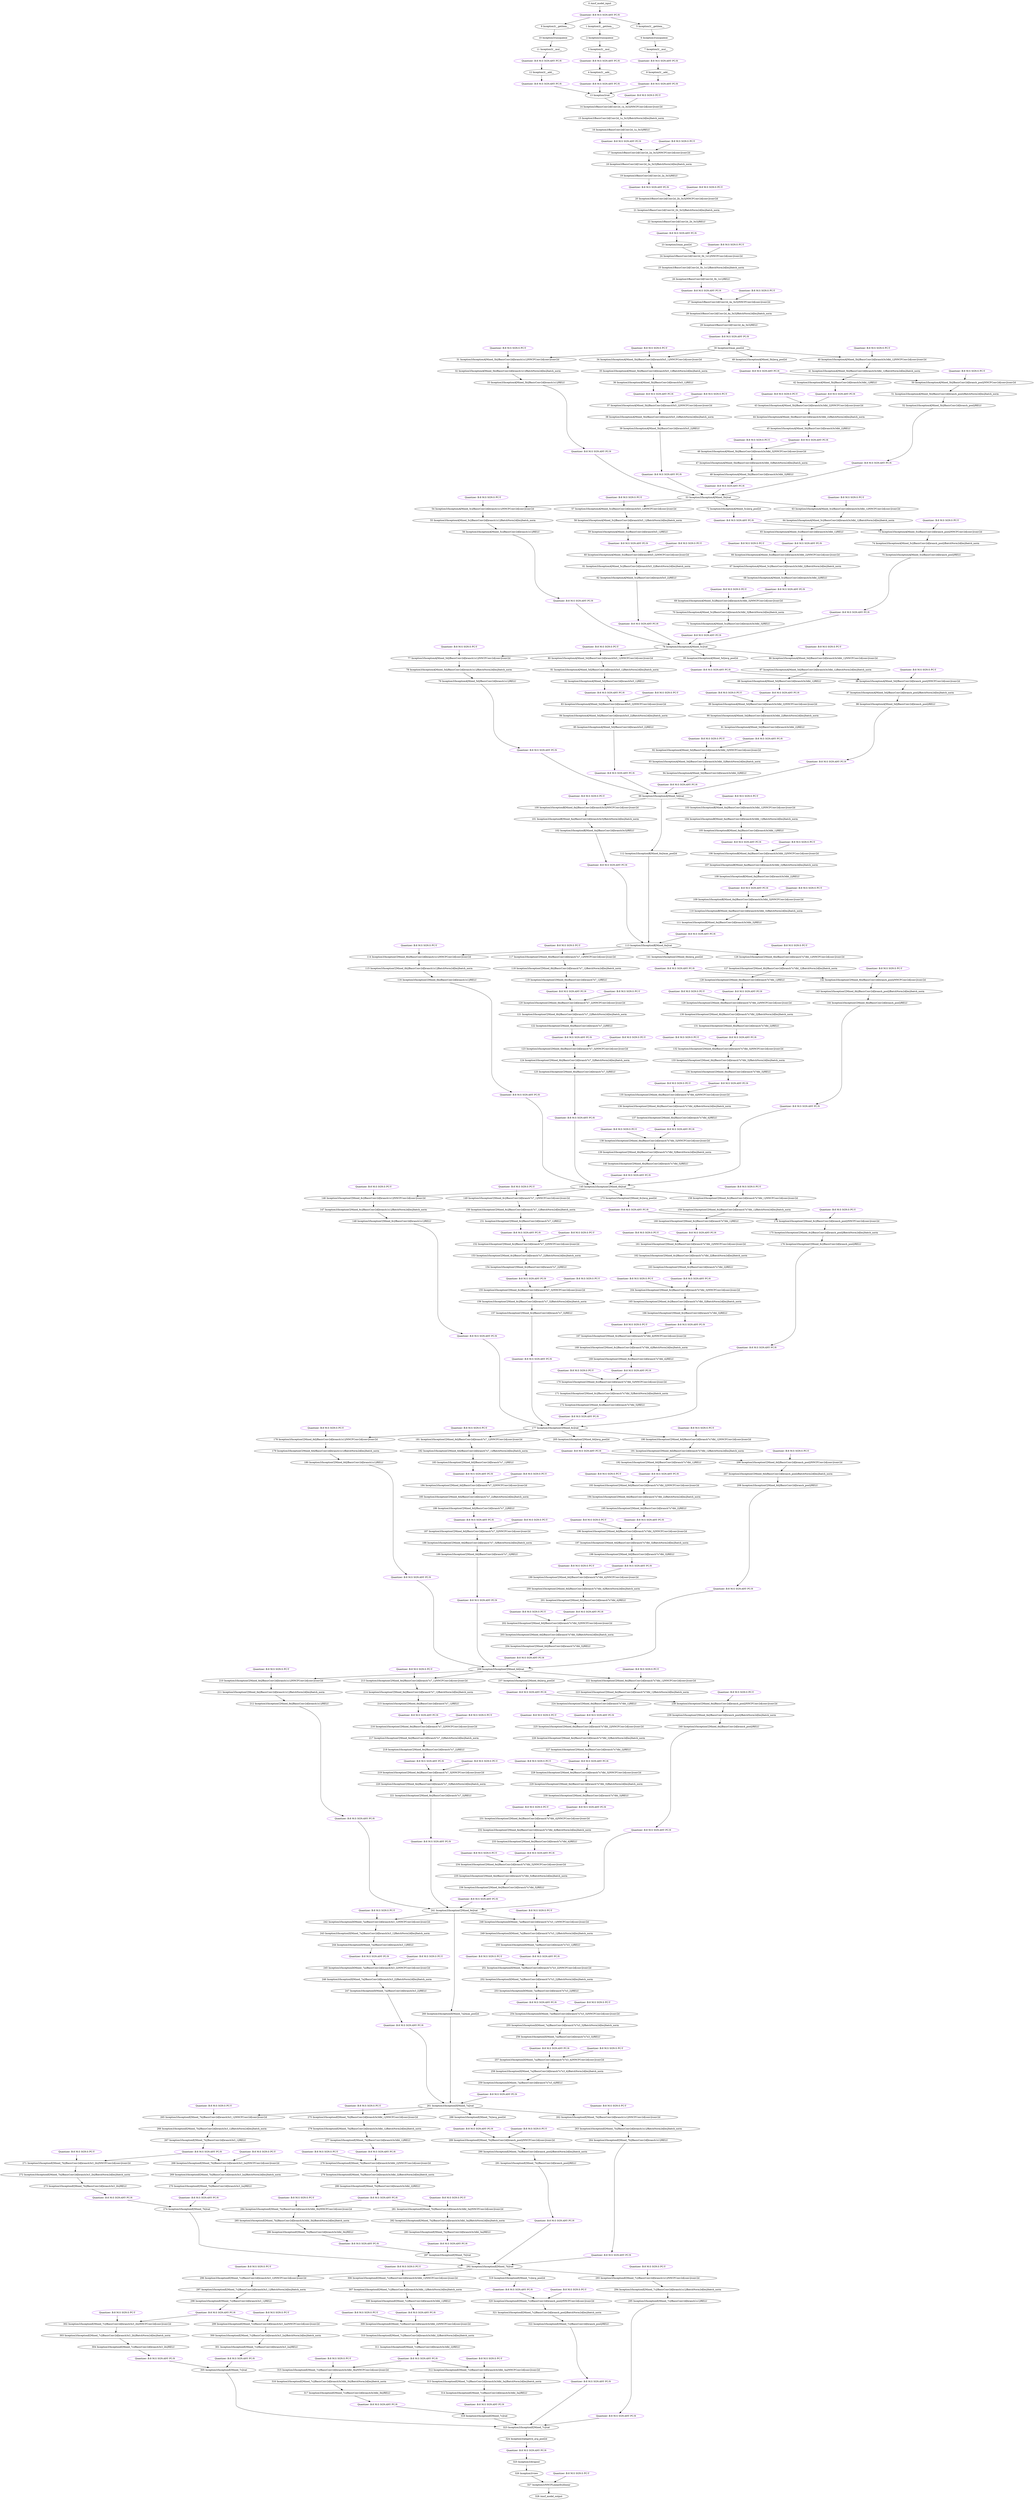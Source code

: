 strict digraph  {
"0 /nncf_model_input" [id=0, scope="", type=nncf_model_input];
"1 Inception3/__getitem__" [id=1, scope=Inception3, type=__getitem__];
"2 Inception3/unsqueeze" [id=2, scope=Inception3, type=unsqueeze];
"3 Inception3/__mul__" [id=3, scope=Inception3, type=__mul__];
"4 Inception3/__add__" [id=4, scope=Inception3, type=__add__];
"5 Inception3/__getitem__" [id=5, scope=Inception3, type=__getitem__];
"6 Inception3/unsqueeze" [id=6, scope=Inception3, type=unsqueeze];
"7 Inception3/__mul__" [id=7, scope=Inception3, type=__mul__];
"8 Inception3/__add__" [id=8, scope=Inception3, type=__add__];
"9 Inception3/__getitem__" [id=9, scope=Inception3, type=__getitem__];
"10 Inception3/unsqueeze" [id=10, scope=Inception3, type=unsqueeze];
"11 Inception3/__mul__" [id=11, scope=Inception3, type=__mul__];
"12 Inception3/__add__" [id=12, scope=Inception3, type=__add__];
"13 Inception3/cat" [id=13, scope=Inception3, type=cat];
"14 Inception3/BasicConv2d[Conv2d_1a_3x3]/NNCFConv2d[conv]/conv2d" [id=14, scope="Inception3/BasicConv2d[Conv2d_1a_3x3]/NNCFConv2d[conv]", type=conv2d];
"15 Inception3/BasicConv2d[Conv2d_1a_3x3]/BatchNorm2d[bn]/batch_norm" [id=15, scope="Inception3/BasicConv2d[Conv2d_1a_3x3]/BatchNorm2d[bn]", type=batch_norm];
"16 Inception3/BasicConv2d[Conv2d_1a_3x3]/RELU" [id=16, scope="Inception3/BasicConv2d[Conv2d_1a_3x3]", type=RELU];
"17 Inception3/BasicConv2d[Conv2d_2a_3x3]/NNCFConv2d[conv]/conv2d" [id=17, scope="Inception3/BasicConv2d[Conv2d_2a_3x3]/NNCFConv2d[conv]", type=conv2d];
"18 Inception3/BasicConv2d[Conv2d_2a_3x3]/BatchNorm2d[bn]/batch_norm" [id=18, scope="Inception3/BasicConv2d[Conv2d_2a_3x3]/BatchNorm2d[bn]", type=batch_norm];
"19 Inception3/BasicConv2d[Conv2d_2a_3x3]/RELU" [id=19, scope="Inception3/BasicConv2d[Conv2d_2a_3x3]", type=RELU];
"20 Inception3/BasicConv2d[Conv2d_2b_3x3]/NNCFConv2d[conv]/conv2d" [id=20, scope="Inception3/BasicConv2d[Conv2d_2b_3x3]/NNCFConv2d[conv]", type=conv2d];
"21 Inception3/BasicConv2d[Conv2d_2b_3x3]/BatchNorm2d[bn]/batch_norm" [id=21, scope="Inception3/BasicConv2d[Conv2d_2b_3x3]/BatchNorm2d[bn]", type=batch_norm];
"22 Inception3/BasicConv2d[Conv2d_2b_3x3]/RELU" [id=22, scope="Inception3/BasicConv2d[Conv2d_2b_3x3]", type=RELU];
"23 Inception3/max_pool2d" [id=23, scope=Inception3, type=max_pool2d];
"24 Inception3/BasicConv2d[Conv2d_3b_1x1]/NNCFConv2d[conv]/conv2d" [id=24, scope="Inception3/BasicConv2d[Conv2d_3b_1x1]/NNCFConv2d[conv]", type=conv2d];
"25 Inception3/BasicConv2d[Conv2d_3b_1x1]/BatchNorm2d[bn]/batch_norm" [id=25, scope="Inception3/BasicConv2d[Conv2d_3b_1x1]/BatchNorm2d[bn]", type=batch_norm];
"26 Inception3/BasicConv2d[Conv2d_3b_1x1]/RELU" [id=26, scope="Inception3/BasicConv2d[Conv2d_3b_1x1]", type=RELU];
"27 Inception3/BasicConv2d[Conv2d_4a_3x3]/NNCFConv2d[conv]/conv2d" [id=27, scope="Inception3/BasicConv2d[Conv2d_4a_3x3]/NNCFConv2d[conv]", type=conv2d];
"28 Inception3/BasicConv2d[Conv2d_4a_3x3]/BatchNorm2d[bn]/batch_norm" [id=28, scope="Inception3/BasicConv2d[Conv2d_4a_3x3]/BatchNorm2d[bn]", type=batch_norm];
"29 Inception3/BasicConv2d[Conv2d_4a_3x3]/RELU" [id=29, scope="Inception3/BasicConv2d[Conv2d_4a_3x3]", type=RELU];
"30 Inception3/max_pool2d" [id=30, scope=Inception3, type=max_pool2d];
"31 Inception3/InceptionA[Mixed_5b]/BasicConv2d[branch1x1]/NNCFConv2d[conv]/conv2d" [id=31, scope="Inception3/InceptionA[Mixed_5b]/BasicConv2d[branch1x1]/NNCFConv2d[conv]", type=conv2d];
"32 Inception3/InceptionA[Mixed_5b]/BasicConv2d[branch1x1]/BatchNorm2d[bn]/batch_norm" [id=32, scope="Inception3/InceptionA[Mixed_5b]/BasicConv2d[branch1x1]/BatchNorm2d[bn]", type=batch_norm];
"33 Inception3/InceptionA[Mixed_5b]/BasicConv2d[branch1x1]/RELU" [id=33, scope="Inception3/InceptionA[Mixed_5b]/BasicConv2d[branch1x1]", type=RELU];
"34 Inception3/InceptionA[Mixed_5b]/BasicConv2d[branch5x5_1]/NNCFConv2d[conv]/conv2d" [id=34, scope="Inception3/InceptionA[Mixed_5b]/BasicConv2d[branch5x5_1]/NNCFConv2d[conv]", type=conv2d];
"35 Inception3/InceptionA[Mixed_5b]/BasicConv2d[branch5x5_1]/BatchNorm2d[bn]/batch_norm" [id=35, scope="Inception3/InceptionA[Mixed_5b]/BasicConv2d[branch5x5_1]/BatchNorm2d[bn]", type=batch_norm];
"36 Inception3/InceptionA[Mixed_5b]/BasicConv2d[branch5x5_1]/RELU" [id=36, scope="Inception3/InceptionA[Mixed_5b]/BasicConv2d[branch5x5_1]", type=RELU];
"37 Inception3/InceptionA[Mixed_5b]/BasicConv2d[branch5x5_2]/NNCFConv2d[conv]/conv2d" [id=37, scope="Inception3/InceptionA[Mixed_5b]/BasicConv2d[branch5x5_2]/NNCFConv2d[conv]", type=conv2d];
"38 Inception3/InceptionA[Mixed_5b]/BasicConv2d[branch5x5_2]/BatchNorm2d[bn]/batch_norm" [id=38, scope="Inception3/InceptionA[Mixed_5b]/BasicConv2d[branch5x5_2]/BatchNorm2d[bn]", type=batch_norm];
"39 Inception3/InceptionA[Mixed_5b]/BasicConv2d[branch5x5_2]/RELU" [id=39, scope="Inception3/InceptionA[Mixed_5b]/BasicConv2d[branch5x5_2]", type=RELU];
"40 Inception3/InceptionA[Mixed_5b]/BasicConv2d[branch3x3dbl_1]/NNCFConv2d[conv]/conv2d" [id=40, scope="Inception3/InceptionA[Mixed_5b]/BasicConv2d[branch3x3dbl_1]/NNCFConv2d[conv]", type=conv2d];
"41 Inception3/InceptionA[Mixed_5b]/BasicConv2d[branch3x3dbl_1]/BatchNorm2d[bn]/batch_norm" [id=41, scope="Inception3/InceptionA[Mixed_5b]/BasicConv2d[branch3x3dbl_1]/BatchNorm2d[bn]", type=batch_norm];
"42 Inception3/InceptionA[Mixed_5b]/BasicConv2d[branch3x3dbl_1]/RELU" [id=42, scope="Inception3/InceptionA[Mixed_5b]/BasicConv2d[branch3x3dbl_1]", type=RELU];
"43 Inception3/InceptionA[Mixed_5b]/BasicConv2d[branch3x3dbl_2]/NNCFConv2d[conv]/conv2d" [id=43, scope="Inception3/InceptionA[Mixed_5b]/BasicConv2d[branch3x3dbl_2]/NNCFConv2d[conv]", type=conv2d];
"44 Inception3/InceptionA[Mixed_5b]/BasicConv2d[branch3x3dbl_2]/BatchNorm2d[bn]/batch_norm" [id=44, scope="Inception3/InceptionA[Mixed_5b]/BasicConv2d[branch3x3dbl_2]/BatchNorm2d[bn]", type=batch_norm];
"45 Inception3/InceptionA[Mixed_5b]/BasicConv2d[branch3x3dbl_2]/RELU" [id=45, scope="Inception3/InceptionA[Mixed_5b]/BasicConv2d[branch3x3dbl_2]", type=RELU];
"46 Inception3/InceptionA[Mixed_5b]/BasicConv2d[branch3x3dbl_3]/NNCFConv2d[conv]/conv2d" [id=46, scope="Inception3/InceptionA[Mixed_5b]/BasicConv2d[branch3x3dbl_3]/NNCFConv2d[conv]", type=conv2d];
"47 Inception3/InceptionA[Mixed_5b]/BasicConv2d[branch3x3dbl_3]/BatchNorm2d[bn]/batch_norm" [id=47, scope="Inception3/InceptionA[Mixed_5b]/BasicConv2d[branch3x3dbl_3]/BatchNorm2d[bn]", type=batch_norm];
"48 Inception3/InceptionA[Mixed_5b]/BasicConv2d[branch3x3dbl_3]/RELU" [id=48, scope="Inception3/InceptionA[Mixed_5b]/BasicConv2d[branch3x3dbl_3]", type=RELU];
"49 Inception3/InceptionA[Mixed_5b]/avg_pool2d" [id=49, scope="Inception3/InceptionA[Mixed_5b]", type=avg_pool2d];
"50 Inception3/InceptionA[Mixed_5b]/BasicConv2d[branch_pool]/NNCFConv2d[conv]/conv2d" [id=50, scope="Inception3/InceptionA[Mixed_5b]/BasicConv2d[branch_pool]/NNCFConv2d[conv]", type=conv2d];
"51 Inception3/InceptionA[Mixed_5b]/BasicConv2d[branch_pool]/BatchNorm2d[bn]/batch_norm" [id=51, scope="Inception3/InceptionA[Mixed_5b]/BasicConv2d[branch_pool]/BatchNorm2d[bn]", type=batch_norm];
"52 Inception3/InceptionA[Mixed_5b]/BasicConv2d[branch_pool]/RELU" [id=52, scope="Inception3/InceptionA[Mixed_5b]/BasicConv2d[branch_pool]", type=RELU];
"53 Inception3/InceptionA[Mixed_5b]/cat" [id=53, scope="Inception3/InceptionA[Mixed_5b]", type=cat];
"54 Inception3/InceptionA[Mixed_5c]/BasicConv2d[branch1x1]/NNCFConv2d[conv]/conv2d" [id=54, scope="Inception3/InceptionA[Mixed_5c]/BasicConv2d[branch1x1]/NNCFConv2d[conv]", type=conv2d];
"55 Inception3/InceptionA[Mixed_5c]/BasicConv2d[branch1x1]/BatchNorm2d[bn]/batch_norm" [id=55, scope="Inception3/InceptionA[Mixed_5c]/BasicConv2d[branch1x1]/BatchNorm2d[bn]", type=batch_norm];
"56 Inception3/InceptionA[Mixed_5c]/BasicConv2d[branch1x1]/RELU" [id=56, scope="Inception3/InceptionA[Mixed_5c]/BasicConv2d[branch1x1]", type=RELU];
"57 Inception3/InceptionA[Mixed_5c]/BasicConv2d[branch5x5_1]/NNCFConv2d[conv]/conv2d" [id=57, scope="Inception3/InceptionA[Mixed_5c]/BasicConv2d[branch5x5_1]/NNCFConv2d[conv]", type=conv2d];
"58 Inception3/InceptionA[Mixed_5c]/BasicConv2d[branch5x5_1]/BatchNorm2d[bn]/batch_norm" [id=58, scope="Inception3/InceptionA[Mixed_5c]/BasicConv2d[branch5x5_1]/BatchNorm2d[bn]", type=batch_norm];
"59 Inception3/InceptionA[Mixed_5c]/BasicConv2d[branch5x5_1]/RELU" [id=59, scope="Inception3/InceptionA[Mixed_5c]/BasicConv2d[branch5x5_1]", type=RELU];
"60 Inception3/InceptionA[Mixed_5c]/BasicConv2d[branch5x5_2]/NNCFConv2d[conv]/conv2d" [id=60, scope="Inception3/InceptionA[Mixed_5c]/BasicConv2d[branch5x5_2]/NNCFConv2d[conv]", type=conv2d];
"61 Inception3/InceptionA[Mixed_5c]/BasicConv2d[branch5x5_2]/BatchNorm2d[bn]/batch_norm" [id=61, scope="Inception3/InceptionA[Mixed_5c]/BasicConv2d[branch5x5_2]/BatchNorm2d[bn]", type=batch_norm];
"62 Inception3/InceptionA[Mixed_5c]/BasicConv2d[branch5x5_2]/RELU" [id=62, scope="Inception3/InceptionA[Mixed_5c]/BasicConv2d[branch5x5_2]", type=RELU];
"63 Inception3/InceptionA[Mixed_5c]/BasicConv2d[branch3x3dbl_1]/NNCFConv2d[conv]/conv2d" [id=63, scope="Inception3/InceptionA[Mixed_5c]/BasicConv2d[branch3x3dbl_1]/NNCFConv2d[conv]", type=conv2d];
"64 Inception3/InceptionA[Mixed_5c]/BasicConv2d[branch3x3dbl_1]/BatchNorm2d[bn]/batch_norm" [id=64, scope="Inception3/InceptionA[Mixed_5c]/BasicConv2d[branch3x3dbl_1]/BatchNorm2d[bn]", type=batch_norm];
"65 Inception3/InceptionA[Mixed_5c]/BasicConv2d[branch3x3dbl_1]/RELU" [id=65, scope="Inception3/InceptionA[Mixed_5c]/BasicConv2d[branch3x3dbl_1]", type=RELU];
"66 Inception3/InceptionA[Mixed_5c]/BasicConv2d[branch3x3dbl_2]/NNCFConv2d[conv]/conv2d" [id=66, scope="Inception3/InceptionA[Mixed_5c]/BasicConv2d[branch3x3dbl_2]/NNCFConv2d[conv]", type=conv2d];
"67 Inception3/InceptionA[Mixed_5c]/BasicConv2d[branch3x3dbl_2]/BatchNorm2d[bn]/batch_norm" [id=67, scope="Inception3/InceptionA[Mixed_5c]/BasicConv2d[branch3x3dbl_2]/BatchNorm2d[bn]", type=batch_norm];
"68 Inception3/InceptionA[Mixed_5c]/BasicConv2d[branch3x3dbl_2]/RELU" [id=68, scope="Inception3/InceptionA[Mixed_5c]/BasicConv2d[branch3x3dbl_2]", type=RELU];
"69 Inception3/InceptionA[Mixed_5c]/BasicConv2d[branch3x3dbl_3]/NNCFConv2d[conv]/conv2d" [id=69, scope="Inception3/InceptionA[Mixed_5c]/BasicConv2d[branch3x3dbl_3]/NNCFConv2d[conv]", type=conv2d];
"70 Inception3/InceptionA[Mixed_5c]/BasicConv2d[branch3x3dbl_3]/BatchNorm2d[bn]/batch_norm" [id=70, scope="Inception3/InceptionA[Mixed_5c]/BasicConv2d[branch3x3dbl_3]/BatchNorm2d[bn]", type=batch_norm];
"71 Inception3/InceptionA[Mixed_5c]/BasicConv2d[branch3x3dbl_3]/RELU" [id=71, scope="Inception3/InceptionA[Mixed_5c]/BasicConv2d[branch3x3dbl_3]", type=RELU];
"72 Inception3/InceptionA[Mixed_5c]/avg_pool2d" [id=72, scope="Inception3/InceptionA[Mixed_5c]", type=avg_pool2d];
"73 Inception3/InceptionA[Mixed_5c]/BasicConv2d[branch_pool]/NNCFConv2d[conv]/conv2d" [id=73, scope="Inception3/InceptionA[Mixed_5c]/BasicConv2d[branch_pool]/NNCFConv2d[conv]", type=conv2d];
"74 Inception3/InceptionA[Mixed_5c]/BasicConv2d[branch_pool]/BatchNorm2d[bn]/batch_norm" [id=74, scope="Inception3/InceptionA[Mixed_5c]/BasicConv2d[branch_pool]/BatchNorm2d[bn]", type=batch_norm];
"75 Inception3/InceptionA[Mixed_5c]/BasicConv2d[branch_pool]/RELU" [id=75, scope="Inception3/InceptionA[Mixed_5c]/BasicConv2d[branch_pool]", type=RELU];
"76 Inception3/InceptionA[Mixed_5c]/cat" [id=76, scope="Inception3/InceptionA[Mixed_5c]", type=cat];
"77 Inception3/InceptionA[Mixed_5d]/BasicConv2d[branch1x1]/NNCFConv2d[conv]/conv2d" [id=77, scope="Inception3/InceptionA[Mixed_5d]/BasicConv2d[branch1x1]/NNCFConv2d[conv]", type=conv2d];
"78 Inception3/InceptionA[Mixed_5d]/BasicConv2d[branch1x1]/BatchNorm2d[bn]/batch_norm" [id=78, scope="Inception3/InceptionA[Mixed_5d]/BasicConv2d[branch1x1]/BatchNorm2d[bn]", type=batch_norm];
"79 Inception3/InceptionA[Mixed_5d]/BasicConv2d[branch1x1]/RELU" [id=79, scope="Inception3/InceptionA[Mixed_5d]/BasicConv2d[branch1x1]", type=RELU];
"80 Inception3/InceptionA[Mixed_5d]/BasicConv2d[branch5x5_1]/NNCFConv2d[conv]/conv2d" [id=80, scope="Inception3/InceptionA[Mixed_5d]/BasicConv2d[branch5x5_1]/NNCFConv2d[conv]", type=conv2d];
"81 Inception3/InceptionA[Mixed_5d]/BasicConv2d[branch5x5_1]/BatchNorm2d[bn]/batch_norm" [id=81, scope="Inception3/InceptionA[Mixed_5d]/BasicConv2d[branch5x5_1]/BatchNorm2d[bn]", type=batch_norm];
"82 Inception3/InceptionA[Mixed_5d]/BasicConv2d[branch5x5_1]/RELU" [id=82, scope="Inception3/InceptionA[Mixed_5d]/BasicConv2d[branch5x5_1]", type=RELU];
"83 Inception3/InceptionA[Mixed_5d]/BasicConv2d[branch5x5_2]/NNCFConv2d[conv]/conv2d" [id=83, scope="Inception3/InceptionA[Mixed_5d]/BasicConv2d[branch5x5_2]/NNCFConv2d[conv]", type=conv2d];
"84 Inception3/InceptionA[Mixed_5d]/BasicConv2d[branch5x5_2]/BatchNorm2d[bn]/batch_norm" [id=84, scope="Inception3/InceptionA[Mixed_5d]/BasicConv2d[branch5x5_2]/BatchNorm2d[bn]", type=batch_norm];
"85 Inception3/InceptionA[Mixed_5d]/BasicConv2d[branch5x5_2]/RELU" [id=85, scope="Inception3/InceptionA[Mixed_5d]/BasicConv2d[branch5x5_2]", type=RELU];
"86 Inception3/InceptionA[Mixed_5d]/BasicConv2d[branch3x3dbl_1]/NNCFConv2d[conv]/conv2d" [id=86, scope="Inception3/InceptionA[Mixed_5d]/BasicConv2d[branch3x3dbl_1]/NNCFConv2d[conv]", type=conv2d];
"87 Inception3/InceptionA[Mixed_5d]/BasicConv2d[branch3x3dbl_1]/BatchNorm2d[bn]/batch_norm" [id=87, scope="Inception3/InceptionA[Mixed_5d]/BasicConv2d[branch3x3dbl_1]/BatchNorm2d[bn]", type=batch_norm];
"88 Inception3/InceptionA[Mixed_5d]/BasicConv2d[branch3x3dbl_1]/RELU" [id=88, scope="Inception3/InceptionA[Mixed_5d]/BasicConv2d[branch3x3dbl_1]", type=RELU];
"89 Inception3/InceptionA[Mixed_5d]/BasicConv2d[branch3x3dbl_2]/NNCFConv2d[conv]/conv2d" [id=89, scope="Inception3/InceptionA[Mixed_5d]/BasicConv2d[branch3x3dbl_2]/NNCFConv2d[conv]", type=conv2d];
"90 Inception3/InceptionA[Mixed_5d]/BasicConv2d[branch3x3dbl_2]/BatchNorm2d[bn]/batch_norm" [id=90, scope="Inception3/InceptionA[Mixed_5d]/BasicConv2d[branch3x3dbl_2]/BatchNorm2d[bn]", type=batch_norm];
"91 Inception3/InceptionA[Mixed_5d]/BasicConv2d[branch3x3dbl_2]/RELU" [id=91, scope="Inception3/InceptionA[Mixed_5d]/BasicConv2d[branch3x3dbl_2]", type=RELU];
"92 Inception3/InceptionA[Mixed_5d]/BasicConv2d[branch3x3dbl_3]/NNCFConv2d[conv]/conv2d" [id=92, scope="Inception3/InceptionA[Mixed_5d]/BasicConv2d[branch3x3dbl_3]/NNCFConv2d[conv]", type=conv2d];
"93 Inception3/InceptionA[Mixed_5d]/BasicConv2d[branch3x3dbl_3]/BatchNorm2d[bn]/batch_norm" [id=93, scope="Inception3/InceptionA[Mixed_5d]/BasicConv2d[branch3x3dbl_3]/BatchNorm2d[bn]", type=batch_norm];
"94 Inception3/InceptionA[Mixed_5d]/BasicConv2d[branch3x3dbl_3]/RELU" [id=94, scope="Inception3/InceptionA[Mixed_5d]/BasicConv2d[branch3x3dbl_3]", type=RELU];
"95 Inception3/InceptionA[Mixed_5d]/avg_pool2d" [id=95, scope="Inception3/InceptionA[Mixed_5d]", type=avg_pool2d];
"96 Inception3/InceptionA[Mixed_5d]/BasicConv2d[branch_pool]/NNCFConv2d[conv]/conv2d" [id=96, scope="Inception3/InceptionA[Mixed_5d]/BasicConv2d[branch_pool]/NNCFConv2d[conv]", type=conv2d];
"97 Inception3/InceptionA[Mixed_5d]/BasicConv2d[branch_pool]/BatchNorm2d[bn]/batch_norm" [id=97, scope="Inception3/InceptionA[Mixed_5d]/BasicConv2d[branch_pool]/BatchNorm2d[bn]", type=batch_norm];
"98 Inception3/InceptionA[Mixed_5d]/BasicConv2d[branch_pool]/RELU" [id=98, scope="Inception3/InceptionA[Mixed_5d]/BasicConv2d[branch_pool]", type=RELU];
"99 Inception3/InceptionA[Mixed_5d]/cat" [id=99, scope="Inception3/InceptionA[Mixed_5d]", type=cat];
"100 Inception3/InceptionB[Mixed_6a]/BasicConv2d[branch3x3]/NNCFConv2d[conv]/conv2d" [id=100, scope="Inception3/InceptionB[Mixed_6a]/BasicConv2d[branch3x3]/NNCFConv2d[conv]", type=conv2d];
"101 Inception3/InceptionB[Mixed_6a]/BasicConv2d[branch3x3]/BatchNorm2d[bn]/batch_norm" [id=101, scope="Inception3/InceptionB[Mixed_6a]/BasicConv2d[branch3x3]/BatchNorm2d[bn]", type=batch_norm];
"102 Inception3/InceptionB[Mixed_6a]/BasicConv2d[branch3x3]/RELU" [id=102, scope="Inception3/InceptionB[Mixed_6a]/BasicConv2d[branch3x3]", type=RELU];
"103 Inception3/InceptionB[Mixed_6a]/BasicConv2d[branch3x3dbl_1]/NNCFConv2d[conv]/conv2d" [id=103, scope="Inception3/InceptionB[Mixed_6a]/BasicConv2d[branch3x3dbl_1]/NNCFConv2d[conv]", type=conv2d];
"104 Inception3/InceptionB[Mixed_6a]/BasicConv2d[branch3x3dbl_1]/BatchNorm2d[bn]/batch_norm" [id=104, scope="Inception3/InceptionB[Mixed_6a]/BasicConv2d[branch3x3dbl_1]/BatchNorm2d[bn]", type=batch_norm];
"105 Inception3/InceptionB[Mixed_6a]/BasicConv2d[branch3x3dbl_1]/RELU" [id=105, scope="Inception3/InceptionB[Mixed_6a]/BasicConv2d[branch3x3dbl_1]", type=RELU];
"106 Inception3/InceptionB[Mixed_6a]/BasicConv2d[branch3x3dbl_2]/NNCFConv2d[conv]/conv2d" [id=106, scope="Inception3/InceptionB[Mixed_6a]/BasicConv2d[branch3x3dbl_2]/NNCFConv2d[conv]", type=conv2d];
"107 Inception3/InceptionB[Mixed_6a]/BasicConv2d[branch3x3dbl_2]/BatchNorm2d[bn]/batch_norm" [id=107, scope="Inception3/InceptionB[Mixed_6a]/BasicConv2d[branch3x3dbl_2]/BatchNorm2d[bn]", type=batch_norm];
"108 Inception3/InceptionB[Mixed_6a]/BasicConv2d[branch3x3dbl_2]/RELU" [id=108, scope="Inception3/InceptionB[Mixed_6a]/BasicConv2d[branch3x3dbl_2]", type=RELU];
"109 Inception3/InceptionB[Mixed_6a]/BasicConv2d[branch3x3dbl_3]/NNCFConv2d[conv]/conv2d" [id=109, scope="Inception3/InceptionB[Mixed_6a]/BasicConv2d[branch3x3dbl_3]/NNCFConv2d[conv]", type=conv2d];
"110 Inception3/InceptionB[Mixed_6a]/BasicConv2d[branch3x3dbl_3]/BatchNorm2d[bn]/batch_norm" [id=110, scope="Inception3/InceptionB[Mixed_6a]/BasicConv2d[branch3x3dbl_3]/BatchNorm2d[bn]", type=batch_norm];
"111 Inception3/InceptionB[Mixed_6a]/BasicConv2d[branch3x3dbl_3]/RELU" [id=111, scope="Inception3/InceptionB[Mixed_6a]/BasicConv2d[branch3x3dbl_3]", type=RELU];
"112 Inception3/InceptionB[Mixed_6a]/max_pool2d" [id=112, scope="Inception3/InceptionB[Mixed_6a]", type=max_pool2d];
"113 Inception3/InceptionB[Mixed_6a]/cat" [id=113, scope="Inception3/InceptionB[Mixed_6a]", type=cat];
"114 Inception3/InceptionC[Mixed_6b]/BasicConv2d[branch1x1]/NNCFConv2d[conv]/conv2d" [id=114, scope="Inception3/InceptionC[Mixed_6b]/BasicConv2d[branch1x1]/NNCFConv2d[conv]", type=conv2d];
"115 Inception3/InceptionC[Mixed_6b]/BasicConv2d[branch1x1]/BatchNorm2d[bn]/batch_norm" [id=115, scope="Inception3/InceptionC[Mixed_6b]/BasicConv2d[branch1x1]/BatchNorm2d[bn]", type=batch_norm];
"116 Inception3/InceptionC[Mixed_6b]/BasicConv2d[branch1x1]/RELU" [id=116, scope="Inception3/InceptionC[Mixed_6b]/BasicConv2d[branch1x1]", type=RELU];
"117 Inception3/InceptionC[Mixed_6b]/BasicConv2d[branch7x7_1]/NNCFConv2d[conv]/conv2d" [id=117, scope="Inception3/InceptionC[Mixed_6b]/BasicConv2d[branch7x7_1]/NNCFConv2d[conv]", type=conv2d];
"118 Inception3/InceptionC[Mixed_6b]/BasicConv2d[branch7x7_1]/BatchNorm2d[bn]/batch_norm" [id=118, scope="Inception3/InceptionC[Mixed_6b]/BasicConv2d[branch7x7_1]/BatchNorm2d[bn]", type=batch_norm];
"119 Inception3/InceptionC[Mixed_6b]/BasicConv2d[branch7x7_1]/RELU" [id=119, scope="Inception3/InceptionC[Mixed_6b]/BasicConv2d[branch7x7_1]", type=RELU];
"120 Inception3/InceptionC[Mixed_6b]/BasicConv2d[branch7x7_2]/NNCFConv2d[conv]/conv2d" [id=120, scope="Inception3/InceptionC[Mixed_6b]/BasicConv2d[branch7x7_2]/NNCFConv2d[conv]", type=conv2d];
"121 Inception3/InceptionC[Mixed_6b]/BasicConv2d[branch7x7_2]/BatchNorm2d[bn]/batch_norm" [id=121, scope="Inception3/InceptionC[Mixed_6b]/BasicConv2d[branch7x7_2]/BatchNorm2d[bn]", type=batch_norm];
"122 Inception3/InceptionC[Mixed_6b]/BasicConv2d[branch7x7_2]/RELU" [id=122, scope="Inception3/InceptionC[Mixed_6b]/BasicConv2d[branch7x7_2]", type=RELU];
"123 Inception3/InceptionC[Mixed_6b]/BasicConv2d[branch7x7_3]/NNCFConv2d[conv]/conv2d" [id=123, scope="Inception3/InceptionC[Mixed_6b]/BasicConv2d[branch7x7_3]/NNCFConv2d[conv]", type=conv2d];
"124 Inception3/InceptionC[Mixed_6b]/BasicConv2d[branch7x7_3]/BatchNorm2d[bn]/batch_norm" [id=124, scope="Inception3/InceptionC[Mixed_6b]/BasicConv2d[branch7x7_3]/BatchNorm2d[bn]", type=batch_norm];
"125 Inception3/InceptionC[Mixed_6b]/BasicConv2d[branch7x7_3]/RELU" [id=125, scope="Inception3/InceptionC[Mixed_6b]/BasicConv2d[branch7x7_3]", type=RELU];
"126 Inception3/InceptionC[Mixed_6b]/BasicConv2d[branch7x7dbl_1]/NNCFConv2d[conv]/conv2d" [id=126, scope="Inception3/InceptionC[Mixed_6b]/BasicConv2d[branch7x7dbl_1]/NNCFConv2d[conv]", type=conv2d];
"127 Inception3/InceptionC[Mixed_6b]/BasicConv2d[branch7x7dbl_1]/BatchNorm2d[bn]/batch_norm" [id=127, scope="Inception3/InceptionC[Mixed_6b]/BasicConv2d[branch7x7dbl_1]/BatchNorm2d[bn]", type=batch_norm];
"128 Inception3/InceptionC[Mixed_6b]/BasicConv2d[branch7x7dbl_1]/RELU" [id=128, scope="Inception3/InceptionC[Mixed_6b]/BasicConv2d[branch7x7dbl_1]", type=RELU];
"129 Inception3/InceptionC[Mixed_6b]/BasicConv2d[branch7x7dbl_2]/NNCFConv2d[conv]/conv2d" [id=129, scope="Inception3/InceptionC[Mixed_6b]/BasicConv2d[branch7x7dbl_2]/NNCFConv2d[conv]", type=conv2d];
"130 Inception3/InceptionC[Mixed_6b]/BasicConv2d[branch7x7dbl_2]/BatchNorm2d[bn]/batch_norm" [id=130, scope="Inception3/InceptionC[Mixed_6b]/BasicConv2d[branch7x7dbl_2]/BatchNorm2d[bn]", type=batch_norm];
"131 Inception3/InceptionC[Mixed_6b]/BasicConv2d[branch7x7dbl_2]/RELU" [id=131, scope="Inception3/InceptionC[Mixed_6b]/BasicConv2d[branch7x7dbl_2]", type=RELU];
"132 Inception3/InceptionC[Mixed_6b]/BasicConv2d[branch7x7dbl_3]/NNCFConv2d[conv]/conv2d" [id=132, scope="Inception3/InceptionC[Mixed_6b]/BasicConv2d[branch7x7dbl_3]/NNCFConv2d[conv]", type=conv2d];
"133 Inception3/InceptionC[Mixed_6b]/BasicConv2d[branch7x7dbl_3]/BatchNorm2d[bn]/batch_norm" [id=133, scope="Inception3/InceptionC[Mixed_6b]/BasicConv2d[branch7x7dbl_3]/BatchNorm2d[bn]", type=batch_norm];
"134 Inception3/InceptionC[Mixed_6b]/BasicConv2d[branch7x7dbl_3]/RELU" [id=134, scope="Inception3/InceptionC[Mixed_6b]/BasicConv2d[branch7x7dbl_3]", type=RELU];
"135 Inception3/InceptionC[Mixed_6b]/BasicConv2d[branch7x7dbl_4]/NNCFConv2d[conv]/conv2d" [id=135, scope="Inception3/InceptionC[Mixed_6b]/BasicConv2d[branch7x7dbl_4]/NNCFConv2d[conv]", type=conv2d];
"136 Inception3/InceptionC[Mixed_6b]/BasicConv2d[branch7x7dbl_4]/BatchNorm2d[bn]/batch_norm" [id=136, scope="Inception3/InceptionC[Mixed_6b]/BasicConv2d[branch7x7dbl_4]/BatchNorm2d[bn]", type=batch_norm];
"137 Inception3/InceptionC[Mixed_6b]/BasicConv2d[branch7x7dbl_4]/RELU" [id=137, scope="Inception3/InceptionC[Mixed_6b]/BasicConv2d[branch7x7dbl_4]", type=RELU];
"138 Inception3/InceptionC[Mixed_6b]/BasicConv2d[branch7x7dbl_5]/NNCFConv2d[conv]/conv2d" [id=138, scope="Inception3/InceptionC[Mixed_6b]/BasicConv2d[branch7x7dbl_5]/NNCFConv2d[conv]", type=conv2d];
"139 Inception3/InceptionC[Mixed_6b]/BasicConv2d[branch7x7dbl_5]/BatchNorm2d[bn]/batch_norm" [id=139, scope="Inception3/InceptionC[Mixed_6b]/BasicConv2d[branch7x7dbl_5]/BatchNorm2d[bn]", type=batch_norm];
"140 Inception3/InceptionC[Mixed_6b]/BasicConv2d[branch7x7dbl_5]/RELU" [id=140, scope="Inception3/InceptionC[Mixed_6b]/BasicConv2d[branch7x7dbl_5]", type=RELU];
"141 Inception3/InceptionC[Mixed_6b]/avg_pool2d" [id=141, scope="Inception3/InceptionC[Mixed_6b]", type=avg_pool2d];
"142 Inception3/InceptionC[Mixed_6b]/BasicConv2d[branch_pool]/NNCFConv2d[conv]/conv2d" [id=142, scope="Inception3/InceptionC[Mixed_6b]/BasicConv2d[branch_pool]/NNCFConv2d[conv]", type=conv2d];
"143 Inception3/InceptionC[Mixed_6b]/BasicConv2d[branch_pool]/BatchNorm2d[bn]/batch_norm" [id=143, scope="Inception3/InceptionC[Mixed_6b]/BasicConv2d[branch_pool]/BatchNorm2d[bn]", type=batch_norm];
"144 Inception3/InceptionC[Mixed_6b]/BasicConv2d[branch_pool]/RELU" [id=144, scope="Inception3/InceptionC[Mixed_6b]/BasicConv2d[branch_pool]", type=RELU];
"145 Inception3/InceptionC[Mixed_6b]/cat" [id=145, scope="Inception3/InceptionC[Mixed_6b]", type=cat];
"146 Inception3/InceptionC[Mixed_6c]/BasicConv2d[branch1x1]/NNCFConv2d[conv]/conv2d" [id=146, scope="Inception3/InceptionC[Mixed_6c]/BasicConv2d[branch1x1]/NNCFConv2d[conv]", type=conv2d];
"147 Inception3/InceptionC[Mixed_6c]/BasicConv2d[branch1x1]/BatchNorm2d[bn]/batch_norm" [id=147, scope="Inception3/InceptionC[Mixed_6c]/BasicConv2d[branch1x1]/BatchNorm2d[bn]", type=batch_norm];
"148 Inception3/InceptionC[Mixed_6c]/BasicConv2d[branch1x1]/RELU" [id=148, scope="Inception3/InceptionC[Mixed_6c]/BasicConv2d[branch1x1]", type=RELU];
"149 Inception3/InceptionC[Mixed_6c]/BasicConv2d[branch7x7_1]/NNCFConv2d[conv]/conv2d" [id=149, scope="Inception3/InceptionC[Mixed_6c]/BasicConv2d[branch7x7_1]/NNCFConv2d[conv]", type=conv2d];
"150 Inception3/InceptionC[Mixed_6c]/BasicConv2d[branch7x7_1]/BatchNorm2d[bn]/batch_norm" [id=150, scope="Inception3/InceptionC[Mixed_6c]/BasicConv2d[branch7x7_1]/BatchNorm2d[bn]", type=batch_norm];
"151 Inception3/InceptionC[Mixed_6c]/BasicConv2d[branch7x7_1]/RELU" [id=151, scope="Inception3/InceptionC[Mixed_6c]/BasicConv2d[branch7x7_1]", type=RELU];
"152 Inception3/InceptionC[Mixed_6c]/BasicConv2d[branch7x7_2]/NNCFConv2d[conv]/conv2d" [id=152, scope="Inception3/InceptionC[Mixed_6c]/BasicConv2d[branch7x7_2]/NNCFConv2d[conv]", type=conv2d];
"153 Inception3/InceptionC[Mixed_6c]/BasicConv2d[branch7x7_2]/BatchNorm2d[bn]/batch_norm" [id=153, scope="Inception3/InceptionC[Mixed_6c]/BasicConv2d[branch7x7_2]/BatchNorm2d[bn]", type=batch_norm];
"154 Inception3/InceptionC[Mixed_6c]/BasicConv2d[branch7x7_2]/RELU" [id=154, scope="Inception3/InceptionC[Mixed_6c]/BasicConv2d[branch7x7_2]", type=RELU];
"155 Inception3/InceptionC[Mixed_6c]/BasicConv2d[branch7x7_3]/NNCFConv2d[conv]/conv2d" [id=155, scope="Inception3/InceptionC[Mixed_6c]/BasicConv2d[branch7x7_3]/NNCFConv2d[conv]", type=conv2d];
"156 Inception3/InceptionC[Mixed_6c]/BasicConv2d[branch7x7_3]/BatchNorm2d[bn]/batch_norm" [id=156, scope="Inception3/InceptionC[Mixed_6c]/BasicConv2d[branch7x7_3]/BatchNorm2d[bn]", type=batch_norm];
"157 Inception3/InceptionC[Mixed_6c]/BasicConv2d[branch7x7_3]/RELU" [id=157, scope="Inception3/InceptionC[Mixed_6c]/BasicConv2d[branch7x7_3]", type=RELU];
"158 Inception3/InceptionC[Mixed_6c]/BasicConv2d[branch7x7dbl_1]/NNCFConv2d[conv]/conv2d" [id=158, scope="Inception3/InceptionC[Mixed_6c]/BasicConv2d[branch7x7dbl_1]/NNCFConv2d[conv]", type=conv2d];
"159 Inception3/InceptionC[Mixed_6c]/BasicConv2d[branch7x7dbl_1]/BatchNorm2d[bn]/batch_norm" [id=159, scope="Inception3/InceptionC[Mixed_6c]/BasicConv2d[branch7x7dbl_1]/BatchNorm2d[bn]", type=batch_norm];
"160 Inception3/InceptionC[Mixed_6c]/BasicConv2d[branch7x7dbl_1]/RELU" [id=160, scope="Inception3/InceptionC[Mixed_6c]/BasicConv2d[branch7x7dbl_1]", type=RELU];
"161 Inception3/InceptionC[Mixed_6c]/BasicConv2d[branch7x7dbl_2]/NNCFConv2d[conv]/conv2d" [id=161, scope="Inception3/InceptionC[Mixed_6c]/BasicConv2d[branch7x7dbl_2]/NNCFConv2d[conv]", type=conv2d];
"162 Inception3/InceptionC[Mixed_6c]/BasicConv2d[branch7x7dbl_2]/BatchNorm2d[bn]/batch_norm" [id=162, scope="Inception3/InceptionC[Mixed_6c]/BasicConv2d[branch7x7dbl_2]/BatchNorm2d[bn]", type=batch_norm];
"163 Inception3/InceptionC[Mixed_6c]/BasicConv2d[branch7x7dbl_2]/RELU" [id=163, scope="Inception3/InceptionC[Mixed_6c]/BasicConv2d[branch7x7dbl_2]", type=RELU];
"164 Inception3/InceptionC[Mixed_6c]/BasicConv2d[branch7x7dbl_3]/NNCFConv2d[conv]/conv2d" [id=164, scope="Inception3/InceptionC[Mixed_6c]/BasicConv2d[branch7x7dbl_3]/NNCFConv2d[conv]", type=conv2d];
"165 Inception3/InceptionC[Mixed_6c]/BasicConv2d[branch7x7dbl_3]/BatchNorm2d[bn]/batch_norm" [id=165, scope="Inception3/InceptionC[Mixed_6c]/BasicConv2d[branch7x7dbl_3]/BatchNorm2d[bn]", type=batch_norm];
"166 Inception3/InceptionC[Mixed_6c]/BasicConv2d[branch7x7dbl_3]/RELU" [id=166, scope="Inception3/InceptionC[Mixed_6c]/BasicConv2d[branch7x7dbl_3]", type=RELU];
"167 Inception3/InceptionC[Mixed_6c]/BasicConv2d[branch7x7dbl_4]/NNCFConv2d[conv]/conv2d" [id=167, scope="Inception3/InceptionC[Mixed_6c]/BasicConv2d[branch7x7dbl_4]/NNCFConv2d[conv]", type=conv2d];
"168 Inception3/InceptionC[Mixed_6c]/BasicConv2d[branch7x7dbl_4]/BatchNorm2d[bn]/batch_norm" [id=168, scope="Inception3/InceptionC[Mixed_6c]/BasicConv2d[branch7x7dbl_4]/BatchNorm2d[bn]", type=batch_norm];
"169 Inception3/InceptionC[Mixed_6c]/BasicConv2d[branch7x7dbl_4]/RELU" [id=169, scope="Inception3/InceptionC[Mixed_6c]/BasicConv2d[branch7x7dbl_4]", type=RELU];
"170 Inception3/InceptionC[Mixed_6c]/BasicConv2d[branch7x7dbl_5]/NNCFConv2d[conv]/conv2d" [id=170, scope="Inception3/InceptionC[Mixed_6c]/BasicConv2d[branch7x7dbl_5]/NNCFConv2d[conv]", type=conv2d];
"171 Inception3/InceptionC[Mixed_6c]/BasicConv2d[branch7x7dbl_5]/BatchNorm2d[bn]/batch_norm" [id=171, scope="Inception3/InceptionC[Mixed_6c]/BasicConv2d[branch7x7dbl_5]/BatchNorm2d[bn]", type=batch_norm];
"172 Inception3/InceptionC[Mixed_6c]/BasicConv2d[branch7x7dbl_5]/RELU" [id=172, scope="Inception3/InceptionC[Mixed_6c]/BasicConv2d[branch7x7dbl_5]", type=RELU];
"173 Inception3/InceptionC[Mixed_6c]/avg_pool2d" [id=173, scope="Inception3/InceptionC[Mixed_6c]", type=avg_pool2d];
"174 Inception3/InceptionC[Mixed_6c]/BasicConv2d[branch_pool]/NNCFConv2d[conv]/conv2d" [id=174, scope="Inception3/InceptionC[Mixed_6c]/BasicConv2d[branch_pool]/NNCFConv2d[conv]", type=conv2d];
"175 Inception3/InceptionC[Mixed_6c]/BasicConv2d[branch_pool]/BatchNorm2d[bn]/batch_norm" [id=175, scope="Inception3/InceptionC[Mixed_6c]/BasicConv2d[branch_pool]/BatchNorm2d[bn]", type=batch_norm];
"176 Inception3/InceptionC[Mixed_6c]/BasicConv2d[branch_pool]/RELU" [id=176, scope="Inception3/InceptionC[Mixed_6c]/BasicConv2d[branch_pool]", type=RELU];
"177 Inception3/InceptionC[Mixed_6c]/cat" [id=177, scope="Inception3/InceptionC[Mixed_6c]", type=cat];
"178 Inception3/InceptionC[Mixed_6d]/BasicConv2d[branch1x1]/NNCFConv2d[conv]/conv2d" [id=178, scope="Inception3/InceptionC[Mixed_6d]/BasicConv2d[branch1x1]/NNCFConv2d[conv]", type=conv2d];
"179 Inception3/InceptionC[Mixed_6d]/BasicConv2d[branch1x1]/BatchNorm2d[bn]/batch_norm" [id=179, scope="Inception3/InceptionC[Mixed_6d]/BasicConv2d[branch1x1]/BatchNorm2d[bn]", type=batch_norm];
"180 Inception3/InceptionC[Mixed_6d]/BasicConv2d[branch1x1]/RELU" [id=180, scope="Inception3/InceptionC[Mixed_6d]/BasicConv2d[branch1x1]", type=RELU];
"181 Inception3/InceptionC[Mixed_6d]/BasicConv2d[branch7x7_1]/NNCFConv2d[conv]/conv2d" [id=181, scope="Inception3/InceptionC[Mixed_6d]/BasicConv2d[branch7x7_1]/NNCFConv2d[conv]", type=conv2d];
"182 Inception3/InceptionC[Mixed_6d]/BasicConv2d[branch7x7_1]/BatchNorm2d[bn]/batch_norm" [id=182, scope="Inception3/InceptionC[Mixed_6d]/BasicConv2d[branch7x7_1]/BatchNorm2d[bn]", type=batch_norm];
"183 Inception3/InceptionC[Mixed_6d]/BasicConv2d[branch7x7_1]/RELU" [id=183, scope="Inception3/InceptionC[Mixed_6d]/BasicConv2d[branch7x7_1]", type=RELU];
"184 Inception3/InceptionC[Mixed_6d]/BasicConv2d[branch7x7_2]/NNCFConv2d[conv]/conv2d" [id=184, scope="Inception3/InceptionC[Mixed_6d]/BasicConv2d[branch7x7_2]/NNCFConv2d[conv]", type=conv2d];
"185 Inception3/InceptionC[Mixed_6d]/BasicConv2d[branch7x7_2]/BatchNorm2d[bn]/batch_norm" [id=185, scope="Inception3/InceptionC[Mixed_6d]/BasicConv2d[branch7x7_2]/BatchNorm2d[bn]", type=batch_norm];
"186 Inception3/InceptionC[Mixed_6d]/BasicConv2d[branch7x7_2]/RELU" [id=186, scope="Inception3/InceptionC[Mixed_6d]/BasicConv2d[branch7x7_2]", type=RELU];
"187 Inception3/InceptionC[Mixed_6d]/BasicConv2d[branch7x7_3]/NNCFConv2d[conv]/conv2d" [id=187, scope="Inception3/InceptionC[Mixed_6d]/BasicConv2d[branch7x7_3]/NNCFConv2d[conv]", type=conv2d];
"188 Inception3/InceptionC[Mixed_6d]/BasicConv2d[branch7x7_3]/BatchNorm2d[bn]/batch_norm" [id=188, scope="Inception3/InceptionC[Mixed_6d]/BasicConv2d[branch7x7_3]/BatchNorm2d[bn]", type=batch_norm];
"189 Inception3/InceptionC[Mixed_6d]/BasicConv2d[branch7x7_3]/RELU" [id=189, scope="Inception3/InceptionC[Mixed_6d]/BasicConv2d[branch7x7_3]", type=RELU];
"190 Inception3/InceptionC[Mixed_6d]/BasicConv2d[branch7x7dbl_1]/NNCFConv2d[conv]/conv2d" [id=190, scope="Inception3/InceptionC[Mixed_6d]/BasicConv2d[branch7x7dbl_1]/NNCFConv2d[conv]", type=conv2d];
"191 Inception3/InceptionC[Mixed_6d]/BasicConv2d[branch7x7dbl_1]/BatchNorm2d[bn]/batch_norm" [id=191, scope="Inception3/InceptionC[Mixed_6d]/BasicConv2d[branch7x7dbl_1]/BatchNorm2d[bn]", type=batch_norm];
"192 Inception3/InceptionC[Mixed_6d]/BasicConv2d[branch7x7dbl_1]/RELU" [id=192, scope="Inception3/InceptionC[Mixed_6d]/BasicConv2d[branch7x7dbl_1]", type=RELU];
"193 Inception3/InceptionC[Mixed_6d]/BasicConv2d[branch7x7dbl_2]/NNCFConv2d[conv]/conv2d" [id=193, scope="Inception3/InceptionC[Mixed_6d]/BasicConv2d[branch7x7dbl_2]/NNCFConv2d[conv]", type=conv2d];
"194 Inception3/InceptionC[Mixed_6d]/BasicConv2d[branch7x7dbl_2]/BatchNorm2d[bn]/batch_norm" [id=194, scope="Inception3/InceptionC[Mixed_6d]/BasicConv2d[branch7x7dbl_2]/BatchNorm2d[bn]", type=batch_norm];
"195 Inception3/InceptionC[Mixed_6d]/BasicConv2d[branch7x7dbl_2]/RELU" [id=195, scope="Inception3/InceptionC[Mixed_6d]/BasicConv2d[branch7x7dbl_2]", type=RELU];
"196 Inception3/InceptionC[Mixed_6d]/BasicConv2d[branch7x7dbl_3]/NNCFConv2d[conv]/conv2d" [id=196, scope="Inception3/InceptionC[Mixed_6d]/BasicConv2d[branch7x7dbl_3]/NNCFConv2d[conv]", type=conv2d];
"197 Inception3/InceptionC[Mixed_6d]/BasicConv2d[branch7x7dbl_3]/BatchNorm2d[bn]/batch_norm" [id=197, scope="Inception3/InceptionC[Mixed_6d]/BasicConv2d[branch7x7dbl_3]/BatchNorm2d[bn]", type=batch_norm];
"198 Inception3/InceptionC[Mixed_6d]/BasicConv2d[branch7x7dbl_3]/RELU" [id=198, scope="Inception3/InceptionC[Mixed_6d]/BasicConv2d[branch7x7dbl_3]", type=RELU];
"199 Inception3/InceptionC[Mixed_6d]/BasicConv2d[branch7x7dbl_4]/NNCFConv2d[conv]/conv2d" [id=199, scope="Inception3/InceptionC[Mixed_6d]/BasicConv2d[branch7x7dbl_4]/NNCFConv2d[conv]", type=conv2d];
"200 Inception3/InceptionC[Mixed_6d]/BasicConv2d[branch7x7dbl_4]/BatchNorm2d[bn]/batch_norm" [id=200, scope="Inception3/InceptionC[Mixed_6d]/BasicConv2d[branch7x7dbl_4]/BatchNorm2d[bn]", type=batch_norm];
"201 Inception3/InceptionC[Mixed_6d]/BasicConv2d[branch7x7dbl_4]/RELU" [id=201, scope="Inception3/InceptionC[Mixed_6d]/BasicConv2d[branch7x7dbl_4]", type=RELU];
"202 Inception3/InceptionC[Mixed_6d]/BasicConv2d[branch7x7dbl_5]/NNCFConv2d[conv]/conv2d" [id=202, scope="Inception3/InceptionC[Mixed_6d]/BasicConv2d[branch7x7dbl_5]/NNCFConv2d[conv]", type=conv2d];
"203 Inception3/InceptionC[Mixed_6d]/BasicConv2d[branch7x7dbl_5]/BatchNorm2d[bn]/batch_norm" [id=203, scope="Inception3/InceptionC[Mixed_6d]/BasicConv2d[branch7x7dbl_5]/BatchNorm2d[bn]", type=batch_norm];
"204 Inception3/InceptionC[Mixed_6d]/BasicConv2d[branch7x7dbl_5]/RELU" [id=204, scope="Inception3/InceptionC[Mixed_6d]/BasicConv2d[branch7x7dbl_5]", type=RELU];
"205 Inception3/InceptionC[Mixed_6d]/avg_pool2d" [id=205, scope="Inception3/InceptionC[Mixed_6d]", type=avg_pool2d];
"206 Inception3/InceptionC[Mixed_6d]/BasicConv2d[branch_pool]/NNCFConv2d[conv]/conv2d" [id=206, scope="Inception3/InceptionC[Mixed_6d]/BasicConv2d[branch_pool]/NNCFConv2d[conv]", type=conv2d];
"207 Inception3/InceptionC[Mixed_6d]/BasicConv2d[branch_pool]/BatchNorm2d[bn]/batch_norm" [id=207, scope="Inception3/InceptionC[Mixed_6d]/BasicConv2d[branch_pool]/BatchNorm2d[bn]", type=batch_norm];
"208 Inception3/InceptionC[Mixed_6d]/BasicConv2d[branch_pool]/RELU" [id=208, scope="Inception3/InceptionC[Mixed_6d]/BasicConv2d[branch_pool]", type=RELU];
"209 Inception3/InceptionC[Mixed_6d]/cat" [id=209, scope="Inception3/InceptionC[Mixed_6d]", type=cat];
"210 Inception3/InceptionC[Mixed_6e]/BasicConv2d[branch1x1]/NNCFConv2d[conv]/conv2d" [id=210, scope="Inception3/InceptionC[Mixed_6e]/BasicConv2d[branch1x1]/NNCFConv2d[conv]", type=conv2d];
"211 Inception3/InceptionC[Mixed_6e]/BasicConv2d[branch1x1]/BatchNorm2d[bn]/batch_norm" [id=211, scope="Inception3/InceptionC[Mixed_6e]/BasicConv2d[branch1x1]/BatchNorm2d[bn]", type=batch_norm];
"212 Inception3/InceptionC[Mixed_6e]/BasicConv2d[branch1x1]/RELU" [id=212, scope="Inception3/InceptionC[Mixed_6e]/BasicConv2d[branch1x1]", type=RELU];
"213 Inception3/InceptionC[Mixed_6e]/BasicConv2d[branch7x7_1]/NNCFConv2d[conv]/conv2d" [id=213, scope="Inception3/InceptionC[Mixed_6e]/BasicConv2d[branch7x7_1]/NNCFConv2d[conv]", type=conv2d];
"214 Inception3/InceptionC[Mixed_6e]/BasicConv2d[branch7x7_1]/BatchNorm2d[bn]/batch_norm" [id=214, scope="Inception3/InceptionC[Mixed_6e]/BasicConv2d[branch7x7_1]/BatchNorm2d[bn]", type=batch_norm];
"215 Inception3/InceptionC[Mixed_6e]/BasicConv2d[branch7x7_1]/RELU" [id=215, scope="Inception3/InceptionC[Mixed_6e]/BasicConv2d[branch7x7_1]", type=RELU];
"216 Inception3/InceptionC[Mixed_6e]/BasicConv2d[branch7x7_2]/NNCFConv2d[conv]/conv2d" [id=216, scope="Inception3/InceptionC[Mixed_6e]/BasicConv2d[branch7x7_2]/NNCFConv2d[conv]", type=conv2d];
"217 Inception3/InceptionC[Mixed_6e]/BasicConv2d[branch7x7_2]/BatchNorm2d[bn]/batch_norm" [id=217, scope="Inception3/InceptionC[Mixed_6e]/BasicConv2d[branch7x7_2]/BatchNorm2d[bn]", type=batch_norm];
"218 Inception3/InceptionC[Mixed_6e]/BasicConv2d[branch7x7_2]/RELU" [id=218, scope="Inception3/InceptionC[Mixed_6e]/BasicConv2d[branch7x7_2]", type=RELU];
"219 Inception3/InceptionC[Mixed_6e]/BasicConv2d[branch7x7_3]/NNCFConv2d[conv]/conv2d" [id=219, scope="Inception3/InceptionC[Mixed_6e]/BasicConv2d[branch7x7_3]/NNCFConv2d[conv]", type=conv2d];
"220 Inception3/InceptionC[Mixed_6e]/BasicConv2d[branch7x7_3]/BatchNorm2d[bn]/batch_norm" [id=220, scope="Inception3/InceptionC[Mixed_6e]/BasicConv2d[branch7x7_3]/BatchNorm2d[bn]", type=batch_norm];
"221 Inception3/InceptionC[Mixed_6e]/BasicConv2d[branch7x7_3]/RELU" [id=221, scope="Inception3/InceptionC[Mixed_6e]/BasicConv2d[branch7x7_3]", type=RELU];
"222 Inception3/InceptionC[Mixed_6e]/BasicConv2d[branch7x7dbl_1]/NNCFConv2d[conv]/conv2d" [id=222, scope="Inception3/InceptionC[Mixed_6e]/BasicConv2d[branch7x7dbl_1]/NNCFConv2d[conv]", type=conv2d];
"223 Inception3/InceptionC[Mixed_6e]/BasicConv2d[branch7x7dbl_1]/BatchNorm2d[bn]/batch_norm" [id=223, scope="Inception3/InceptionC[Mixed_6e]/BasicConv2d[branch7x7dbl_1]/BatchNorm2d[bn]", type=batch_norm];
"224 Inception3/InceptionC[Mixed_6e]/BasicConv2d[branch7x7dbl_1]/RELU" [id=224, scope="Inception3/InceptionC[Mixed_6e]/BasicConv2d[branch7x7dbl_1]", type=RELU];
"225 Inception3/InceptionC[Mixed_6e]/BasicConv2d[branch7x7dbl_2]/NNCFConv2d[conv]/conv2d" [id=225, scope="Inception3/InceptionC[Mixed_6e]/BasicConv2d[branch7x7dbl_2]/NNCFConv2d[conv]", type=conv2d];
"226 Inception3/InceptionC[Mixed_6e]/BasicConv2d[branch7x7dbl_2]/BatchNorm2d[bn]/batch_norm" [id=226, scope="Inception3/InceptionC[Mixed_6e]/BasicConv2d[branch7x7dbl_2]/BatchNorm2d[bn]", type=batch_norm];
"227 Inception3/InceptionC[Mixed_6e]/BasicConv2d[branch7x7dbl_2]/RELU" [id=227, scope="Inception3/InceptionC[Mixed_6e]/BasicConv2d[branch7x7dbl_2]", type=RELU];
"228 Inception3/InceptionC[Mixed_6e]/BasicConv2d[branch7x7dbl_3]/NNCFConv2d[conv]/conv2d" [id=228, scope="Inception3/InceptionC[Mixed_6e]/BasicConv2d[branch7x7dbl_3]/NNCFConv2d[conv]", type=conv2d];
"229 Inception3/InceptionC[Mixed_6e]/BasicConv2d[branch7x7dbl_3]/BatchNorm2d[bn]/batch_norm" [id=229, scope="Inception3/InceptionC[Mixed_6e]/BasicConv2d[branch7x7dbl_3]/BatchNorm2d[bn]", type=batch_norm];
"230 Inception3/InceptionC[Mixed_6e]/BasicConv2d[branch7x7dbl_3]/RELU" [id=230, scope="Inception3/InceptionC[Mixed_6e]/BasicConv2d[branch7x7dbl_3]", type=RELU];
"231 Inception3/InceptionC[Mixed_6e]/BasicConv2d[branch7x7dbl_4]/NNCFConv2d[conv]/conv2d" [id=231, scope="Inception3/InceptionC[Mixed_6e]/BasicConv2d[branch7x7dbl_4]/NNCFConv2d[conv]", type=conv2d];
"232 Inception3/InceptionC[Mixed_6e]/BasicConv2d[branch7x7dbl_4]/BatchNorm2d[bn]/batch_norm" [id=232, scope="Inception3/InceptionC[Mixed_6e]/BasicConv2d[branch7x7dbl_4]/BatchNorm2d[bn]", type=batch_norm];
"233 Inception3/InceptionC[Mixed_6e]/BasicConv2d[branch7x7dbl_4]/RELU" [id=233, scope="Inception3/InceptionC[Mixed_6e]/BasicConv2d[branch7x7dbl_4]", type=RELU];
"234 Inception3/InceptionC[Mixed_6e]/BasicConv2d[branch7x7dbl_5]/NNCFConv2d[conv]/conv2d" [id=234, scope="Inception3/InceptionC[Mixed_6e]/BasicConv2d[branch7x7dbl_5]/NNCFConv2d[conv]", type=conv2d];
"235 Inception3/InceptionC[Mixed_6e]/BasicConv2d[branch7x7dbl_5]/BatchNorm2d[bn]/batch_norm" [id=235, scope="Inception3/InceptionC[Mixed_6e]/BasicConv2d[branch7x7dbl_5]/BatchNorm2d[bn]", type=batch_norm];
"236 Inception3/InceptionC[Mixed_6e]/BasicConv2d[branch7x7dbl_5]/RELU" [id=236, scope="Inception3/InceptionC[Mixed_6e]/BasicConv2d[branch7x7dbl_5]", type=RELU];
"237 Inception3/InceptionC[Mixed_6e]/avg_pool2d" [id=237, scope="Inception3/InceptionC[Mixed_6e]", type=avg_pool2d];
"238 Inception3/InceptionC[Mixed_6e]/BasicConv2d[branch_pool]/NNCFConv2d[conv]/conv2d" [id=238, scope="Inception3/InceptionC[Mixed_6e]/BasicConv2d[branch_pool]/NNCFConv2d[conv]", type=conv2d];
"239 Inception3/InceptionC[Mixed_6e]/BasicConv2d[branch_pool]/BatchNorm2d[bn]/batch_norm" [id=239, scope="Inception3/InceptionC[Mixed_6e]/BasicConv2d[branch_pool]/BatchNorm2d[bn]", type=batch_norm];
"240 Inception3/InceptionC[Mixed_6e]/BasicConv2d[branch_pool]/RELU" [id=240, scope="Inception3/InceptionC[Mixed_6e]/BasicConv2d[branch_pool]", type=RELU];
"241 Inception3/InceptionC[Mixed_6e]/cat" [id=241, scope="Inception3/InceptionC[Mixed_6e]", type=cat];
"242 Inception3/InceptionD[Mixed_7a]/BasicConv2d[branch3x3_1]/NNCFConv2d[conv]/conv2d" [id=242, scope="Inception3/InceptionD[Mixed_7a]/BasicConv2d[branch3x3_1]/NNCFConv2d[conv]", type=conv2d];
"243 Inception3/InceptionD[Mixed_7a]/BasicConv2d[branch3x3_1]/BatchNorm2d[bn]/batch_norm" [id=243, scope="Inception3/InceptionD[Mixed_7a]/BasicConv2d[branch3x3_1]/BatchNorm2d[bn]", type=batch_norm];
"244 Inception3/InceptionD[Mixed_7a]/BasicConv2d[branch3x3_1]/RELU" [id=244, scope="Inception3/InceptionD[Mixed_7a]/BasicConv2d[branch3x3_1]", type=RELU];
"245 Inception3/InceptionD[Mixed_7a]/BasicConv2d[branch3x3_2]/NNCFConv2d[conv]/conv2d" [id=245, scope="Inception3/InceptionD[Mixed_7a]/BasicConv2d[branch3x3_2]/NNCFConv2d[conv]", type=conv2d];
"246 Inception3/InceptionD[Mixed_7a]/BasicConv2d[branch3x3_2]/BatchNorm2d[bn]/batch_norm" [id=246, scope="Inception3/InceptionD[Mixed_7a]/BasicConv2d[branch3x3_2]/BatchNorm2d[bn]", type=batch_norm];
"247 Inception3/InceptionD[Mixed_7a]/BasicConv2d[branch3x3_2]/RELU" [id=247, scope="Inception3/InceptionD[Mixed_7a]/BasicConv2d[branch3x3_2]", type=RELU];
"248 Inception3/InceptionD[Mixed_7a]/BasicConv2d[branch7x7x3_1]/NNCFConv2d[conv]/conv2d" [id=248, scope="Inception3/InceptionD[Mixed_7a]/BasicConv2d[branch7x7x3_1]/NNCFConv2d[conv]", type=conv2d];
"249 Inception3/InceptionD[Mixed_7a]/BasicConv2d[branch7x7x3_1]/BatchNorm2d[bn]/batch_norm" [id=249, scope="Inception3/InceptionD[Mixed_7a]/BasicConv2d[branch7x7x3_1]/BatchNorm2d[bn]", type=batch_norm];
"250 Inception3/InceptionD[Mixed_7a]/BasicConv2d[branch7x7x3_1]/RELU" [id=250, scope="Inception3/InceptionD[Mixed_7a]/BasicConv2d[branch7x7x3_1]", type=RELU];
"251 Inception3/InceptionD[Mixed_7a]/BasicConv2d[branch7x7x3_2]/NNCFConv2d[conv]/conv2d" [id=251, scope="Inception3/InceptionD[Mixed_7a]/BasicConv2d[branch7x7x3_2]/NNCFConv2d[conv]", type=conv2d];
"252 Inception3/InceptionD[Mixed_7a]/BasicConv2d[branch7x7x3_2]/BatchNorm2d[bn]/batch_norm" [id=252, scope="Inception3/InceptionD[Mixed_7a]/BasicConv2d[branch7x7x3_2]/BatchNorm2d[bn]", type=batch_norm];
"253 Inception3/InceptionD[Mixed_7a]/BasicConv2d[branch7x7x3_2]/RELU" [id=253, scope="Inception3/InceptionD[Mixed_7a]/BasicConv2d[branch7x7x3_2]", type=RELU];
"254 Inception3/InceptionD[Mixed_7a]/BasicConv2d[branch7x7x3_3]/NNCFConv2d[conv]/conv2d" [id=254, scope="Inception3/InceptionD[Mixed_7a]/BasicConv2d[branch7x7x3_3]/NNCFConv2d[conv]", type=conv2d];
"255 Inception3/InceptionD[Mixed_7a]/BasicConv2d[branch7x7x3_3]/BatchNorm2d[bn]/batch_norm" [id=255, scope="Inception3/InceptionD[Mixed_7a]/BasicConv2d[branch7x7x3_3]/BatchNorm2d[bn]", type=batch_norm];
"256 Inception3/InceptionD[Mixed_7a]/BasicConv2d[branch7x7x3_3]/RELU" [id=256, scope="Inception3/InceptionD[Mixed_7a]/BasicConv2d[branch7x7x3_3]", type=RELU];
"257 Inception3/InceptionD[Mixed_7a]/BasicConv2d[branch7x7x3_4]/NNCFConv2d[conv]/conv2d" [id=257, scope="Inception3/InceptionD[Mixed_7a]/BasicConv2d[branch7x7x3_4]/NNCFConv2d[conv]", type=conv2d];
"258 Inception3/InceptionD[Mixed_7a]/BasicConv2d[branch7x7x3_4]/BatchNorm2d[bn]/batch_norm" [id=258, scope="Inception3/InceptionD[Mixed_7a]/BasicConv2d[branch7x7x3_4]/BatchNorm2d[bn]", type=batch_norm];
"259 Inception3/InceptionD[Mixed_7a]/BasicConv2d[branch7x7x3_4]/RELU" [id=259, scope="Inception3/InceptionD[Mixed_7a]/BasicConv2d[branch7x7x3_4]", type=RELU];
"260 Inception3/InceptionD[Mixed_7a]/max_pool2d" [id=260, scope="Inception3/InceptionD[Mixed_7a]", type=max_pool2d];
"261 Inception3/InceptionD[Mixed_7a]/cat" [id=261, scope="Inception3/InceptionD[Mixed_7a]", type=cat];
"262 Inception3/InceptionE[Mixed_7b]/BasicConv2d[branch1x1]/NNCFConv2d[conv]/conv2d" [id=262, scope="Inception3/InceptionE[Mixed_7b]/BasicConv2d[branch1x1]/NNCFConv2d[conv]", type=conv2d];
"263 Inception3/InceptionE[Mixed_7b]/BasicConv2d[branch1x1]/BatchNorm2d[bn]/batch_norm" [id=263, scope="Inception3/InceptionE[Mixed_7b]/BasicConv2d[branch1x1]/BatchNorm2d[bn]", type=batch_norm];
"264 Inception3/InceptionE[Mixed_7b]/BasicConv2d[branch1x1]/RELU" [id=264, scope="Inception3/InceptionE[Mixed_7b]/BasicConv2d[branch1x1]", type=RELU];
"265 Inception3/InceptionE[Mixed_7b]/BasicConv2d[branch3x3_1]/NNCFConv2d[conv]/conv2d" [id=265, scope="Inception3/InceptionE[Mixed_7b]/BasicConv2d[branch3x3_1]/NNCFConv2d[conv]", type=conv2d];
"266 Inception3/InceptionE[Mixed_7b]/BasicConv2d[branch3x3_1]/BatchNorm2d[bn]/batch_norm" [id=266, scope="Inception3/InceptionE[Mixed_7b]/BasicConv2d[branch3x3_1]/BatchNorm2d[bn]", type=batch_norm];
"267 Inception3/InceptionE[Mixed_7b]/BasicConv2d[branch3x3_1]/RELU" [id=267, scope="Inception3/InceptionE[Mixed_7b]/BasicConv2d[branch3x3_1]", type=RELU];
"268 Inception3/InceptionE[Mixed_7b]/BasicConv2d[branch3x3_2a]/NNCFConv2d[conv]/conv2d" [id=268, scope="Inception3/InceptionE[Mixed_7b]/BasicConv2d[branch3x3_2a]/NNCFConv2d[conv]", type=conv2d];
"269 Inception3/InceptionE[Mixed_7b]/BasicConv2d[branch3x3_2a]/BatchNorm2d[bn]/batch_norm" [id=269, scope="Inception3/InceptionE[Mixed_7b]/BasicConv2d[branch3x3_2a]/BatchNorm2d[bn]", type=batch_norm];
"270 Inception3/InceptionE[Mixed_7b]/BasicConv2d[branch3x3_2a]/RELU" [id=270, scope="Inception3/InceptionE[Mixed_7b]/BasicConv2d[branch3x3_2a]", type=RELU];
"271 Inception3/InceptionE[Mixed_7b]/BasicConv2d[branch3x3_2b]/NNCFConv2d[conv]/conv2d" [id=271, scope="Inception3/InceptionE[Mixed_7b]/BasicConv2d[branch3x3_2b]/NNCFConv2d[conv]", type=conv2d];
"272 Inception3/InceptionE[Mixed_7b]/BasicConv2d[branch3x3_2b]/BatchNorm2d[bn]/batch_norm" [id=272, scope="Inception3/InceptionE[Mixed_7b]/BasicConv2d[branch3x3_2b]/BatchNorm2d[bn]", type=batch_norm];
"273 Inception3/InceptionE[Mixed_7b]/BasicConv2d[branch3x3_2b]/RELU" [id=273, scope="Inception3/InceptionE[Mixed_7b]/BasicConv2d[branch3x3_2b]", type=RELU];
"274 Inception3/InceptionE[Mixed_7b]/cat" [id=274, scope="Inception3/InceptionE[Mixed_7b]", type=cat];
"275 Inception3/InceptionE[Mixed_7b]/BasicConv2d[branch3x3dbl_1]/NNCFConv2d[conv]/conv2d" [id=275, scope="Inception3/InceptionE[Mixed_7b]/BasicConv2d[branch3x3dbl_1]/NNCFConv2d[conv]", type=conv2d];
"276 Inception3/InceptionE[Mixed_7b]/BasicConv2d[branch3x3dbl_1]/BatchNorm2d[bn]/batch_norm" [id=276, scope="Inception3/InceptionE[Mixed_7b]/BasicConv2d[branch3x3dbl_1]/BatchNorm2d[bn]", type=batch_norm];
"277 Inception3/InceptionE[Mixed_7b]/BasicConv2d[branch3x3dbl_1]/RELU" [id=277, scope="Inception3/InceptionE[Mixed_7b]/BasicConv2d[branch3x3dbl_1]", type=RELU];
"278 Inception3/InceptionE[Mixed_7b]/BasicConv2d[branch3x3dbl_2]/NNCFConv2d[conv]/conv2d" [id=278, scope="Inception3/InceptionE[Mixed_7b]/BasicConv2d[branch3x3dbl_2]/NNCFConv2d[conv]", type=conv2d];
"279 Inception3/InceptionE[Mixed_7b]/BasicConv2d[branch3x3dbl_2]/BatchNorm2d[bn]/batch_norm" [id=279, scope="Inception3/InceptionE[Mixed_7b]/BasicConv2d[branch3x3dbl_2]/BatchNorm2d[bn]", type=batch_norm];
"280 Inception3/InceptionE[Mixed_7b]/BasicConv2d[branch3x3dbl_2]/RELU" [id=280, scope="Inception3/InceptionE[Mixed_7b]/BasicConv2d[branch3x3dbl_2]", type=RELU];
"281 Inception3/InceptionE[Mixed_7b]/BasicConv2d[branch3x3dbl_3a]/NNCFConv2d[conv]/conv2d" [id=281, scope="Inception3/InceptionE[Mixed_7b]/BasicConv2d[branch3x3dbl_3a]/NNCFConv2d[conv]", type=conv2d];
"282 Inception3/InceptionE[Mixed_7b]/BasicConv2d[branch3x3dbl_3a]/BatchNorm2d[bn]/batch_norm" [id=282, scope="Inception3/InceptionE[Mixed_7b]/BasicConv2d[branch3x3dbl_3a]/BatchNorm2d[bn]", type=batch_norm];
"283 Inception3/InceptionE[Mixed_7b]/BasicConv2d[branch3x3dbl_3a]/RELU" [id=283, scope="Inception3/InceptionE[Mixed_7b]/BasicConv2d[branch3x3dbl_3a]", type=RELU];
"284 Inception3/InceptionE[Mixed_7b]/BasicConv2d[branch3x3dbl_3b]/NNCFConv2d[conv]/conv2d" [id=284, scope="Inception3/InceptionE[Mixed_7b]/BasicConv2d[branch3x3dbl_3b]/NNCFConv2d[conv]", type=conv2d];
"285 Inception3/InceptionE[Mixed_7b]/BasicConv2d[branch3x3dbl_3b]/BatchNorm2d[bn]/batch_norm" [id=285, scope="Inception3/InceptionE[Mixed_7b]/BasicConv2d[branch3x3dbl_3b]/BatchNorm2d[bn]", type=batch_norm];
"286 Inception3/InceptionE[Mixed_7b]/BasicConv2d[branch3x3dbl_3b]/RELU" [id=286, scope="Inception3/InceptionE[Mixed_7b]/BasicConv2d[branch3x3dbl_3b]", type=RELU];
"287 Inception3/InceptionE[Mixed_7b]/cat" [id=287, scope="Inception3/InceptionE[Mixed_7b]", type=cat];
"288 Inception3/InceptionE[Mixed_7b]/avg_pool2d" [id=288, scope="Inception3/InceptionE[Mixed_7b]", type=avg_pool2d];
"289 Inception3/InceptionE[Mixed_7b]/BasicConv2d[branch_pool]/NNCFConv2d[conv]/conv2d" [id=289, scope="Inception3/InceptionE[Mixed_7b]/BasicConv2d[branch_pool]/NNCFConv2d[conv]", type=conv2d];
"290 Inception3/InceptionE[Mixed_7b]/BasicConv2d[branch_pool]/BatchNorm2d[bn]/batch_norm" [id=290, scope="Inception3/InceptionE[Mixed_7b]/BasicConv2d[branch_pool]/BatchNorm2d[bn]", type=batch_norm];
"291 Inception3/InceptionE[Mixed_7b]/BasicConv2d[branch_pool]/RELU" [id=291, scope="Inception3/InceptionE[Mixed_7b]/BasicConv2d[branch_pool]", type=RELU];
"292 Inception3/InceptionE[Mixed_7b]/cat" [id=292, scope="Inception3/InceptionE[Mixed_7b]", type=cat];
"293 Inception3/InceptionE[Mixed_7c]/BasicConv2d[branch1x1]/NNCFConv2d[conv]/conv2d" [id=293, scope="Inception3/InceptionE[Mixed_7c]/BasicConv2d[branch1x1]/NNCFConv2d[conv]", type=conv2d];
"294 Inception3/InceptionE[Mixed_7c]/BasicConv2d[branch1x1]/BatchNorm2d[bn]/batch_norm" [id=294, scope="Inception3/InceptionE[Mixed_7c]/BasicConv2d[branch1x1]/BatchNorm2d[bn]", type=batch_norm];
"295 Inception3/InceptionE[Mixed_7c]/BasicConv2d[branch1x1]/RELU" [id=295, scope="Inception3/InceptionE[Mixed_7c]/BasicConv2d[branch1x1]", type=RELU];
"296 Inception3/InceptionE[Mixed_7c]/BasicConv2d[branch3x3_1]/NNCFConv2d[conv]/conv2d" [id=296, scope="Inception3/InceptionE[Mixed_7c]/BasicConv2d[branch3x3_1]/NNCFConv2d[conv]", type=conv2d];
"297 Inception3/InceptionE[Mixed_7c]/BasicConv2d[branch3x3_1]/BatchNorm2d[bn]/batch_norm" [id=297, scope="Inception3/InceptionE[Mixed_7c]/BasicConv2d[branch3x3_1]/BatchNorm2d[bn]", type=batch_norm];
"298 Inception3/InceptionE[Mixed_7c]/BasicConv2d[branch3x3_1]/RELU" [id=298, scope="Inception3/InceptionE[Mixed_7c]/BasicConv2d[branch3x3_1]", type=RELU];
"299 Inception3/InceptionE[Mixed_7c]/BasicConv2d[branch3x3_2a]/NNCFConv2d[conv]/conv2d" [id=299, scope="Inception3/InceptionE[Mixed_7c]/BasicConv2d[branch3x3_2a]/NNCFConv2d[conv]", type=conv2d];
"300 Inception3/InceptionE[Mixed_7c]/BasicConv2d[branch3x3_2a]/BatchNorm2d[bn]/batch_norm" [id=300, scope="Inception3/InceptionE[Mixed_7c]/BasicConv2d[branch3x3_2a]/BatchNorm2d[bn]", type=batch_norm];
"301 Inception3/InceptionE[Mixed_7c]/BasicConv2d[branch3x3_2a]/RELU" [id=301, scope="Inception3/InceptionE[Mixed_7c]/BasicConv2d[branch3x3_2a]", type=RELU];
"302 Inception3/InceptionE[Mixed_7c]/BasicConv2d[branch3x3_2b]/NNCFConv2d[conv]/conv2d" [id=302, scope="Inception3/InceptionE[Mixed_7c]/BasicConv2d[branch3x3_2b]/NNCFConv2d[conv]", type=conv2d];
"303 Inception3/InceptionE[Mixed_7c]/BasicConv2d[branch3x3_2b]/BatchNorm2d[bn]/batch_norm" [id=303, scope="Inception3/InceptionE[Mixed_7c]/BasicConv2d[branch3x3_2b]/BatchNorm2d[bn]", type=batch_norm];
"304 Inception3/InceptionE[Mixed_7c]/BasicConv2d[branch3x3_2b]/RELU" [id=304, scope="Inception3/InceptionE[Mixed_7c]/BasicConv2d[branch3x3_2b]", type=RELU];
"305 Inception3/InceptionE[Mixed_7c]/cat" [id=305, scope="Inception3/InceptionE[Mixed_7c]", type=cat];
"306 Inception3/InceptionE[Mixed_7c]/BasicConv2d[branch3x3dbl_1]/NNCFConv2d[conv]/conv2d" [id=306, scope="Inception3/InceptionE[Mixed_7c]/BasicConv2d[branch3x3dbl_1]/NNCFConv2d[conv]", type=conv2d];
"307 Inception3/InceptionE[Mixed_7c]/BasicConv2d[branch3x3dbl_1]/BatchNorm2d[bn]/batch_norm" [id=307, scope="Inception3/InceptionE[Mixed_7c]/BasicConv2d[branch3x3dbl_1]/BatchNorm2d[bn]", type=batch_norm];
"308 Inception3/InceptionE[Mixed_7c]/BasicConv2d[branch3x3dbl_1]/RELU" [id=308, scope="Inception3/InceptionE[Mixed_7c]/BasicConv2d[branch3x3dbl_1]", type=RELU];
"309 Inception3/InceptionE[Mixed_7c]/BasicConv2d[branch3x3dbl_2]/NNCFConv2d[conv]/conv2d" [id=309, scope="Inception3/InceptionE[Mixed_7c]/BasicConv2d[branch3x3dbl_2]/NNCFConv2d[conv]", type=conv2d];
"310 Inception3/InceptionE[Mixed_7c]/BasicConv2d[branch3x3dbl_2]/BatchNorm2d[bn]/batch_norm" [id=310, scope="Inception3/InceptionE[Mixed_7c]/BasicConv2d[branch3x3dbl_2]/BatchNorm2d[bn]", type=batch_norm];
"311 Inception3/InceptionE[Mixed_7c]/BasicConv2d[branch3x3dbl_2]/RELU" [id=311, scope="Inception3/InceptionE[Mixed_7c]/BasicConv2d[branch3x3dbl_2]", type=RELU];
"312 Inception3/InceptionE[Mixed_7c]/BasicConv2d[branch3x3dbl_3a]/NNCFConv2d[conv]/conv2d" [id=312, scope="Inception3/InceptionE[Mixed_7c]/BasicConv2d[branch3x3dbl_3a]/NNCFConv2d[conv]", type=conv2d];
"313 Inception3/InceptionE[Mixed_7c]/BasicConv2d[branch3x3dbl_3a]/BatchNorm2d[bn]/batch_norm" [id=313, scope="Inception3/InceptionE[Mixed_7c]/BasicConv2d[branch3x3dbl_3a]/BatchNorm2d[bn]", type=batch_norm];
"314 Inception3/InceptionE[Mixed_7c]/BasicConv2d[branch3x3dbl_3a]/RELU" [id=314, scope="Inception3/InceptionE[Mixed_7c]/BasicConv2d[branch3x3dbl_3a]", type=RELU];
"315 Inception3/InceptionE[Mixed_7c]/BasicConv2d[branch3x3dbl_3b]/NNCFConv2d[conv]/conv2d" [id=315, scope="Inception3/InceptionE[Mixed_7c]/BasicConv2d[branch3x3dbl_3b]/NNCFConv2d[conv]", type=conv2d];
"316 Inception3/InceptionE[Mixed_7c]/BasicConv2d[branch3x3dbl_3b]/BatchNorm2d[bn]/batch_norm" [id=316, scope="Inception3/InceptionE[Mixed_7c]/BasicConv2d[branch3x3dbl_3b]/BatchNorm2d[bn]", type=batch_norm];
"317 Inception3/InceptionE[Mixed_7c]/BasicConv2d[branch3x3dbl_3b]/RELU" [id=317, scope="Inception3/InceptionE[Mixed_7c]/BasicConv2d[branch3x3dbl_3b]", type=RELU];
"318 Inception3/InceptionE[Mixed_7c]/cat" [id=318, scope="Inception3/InceptionE[Mixed_7c]", type=cat];
"319 Inception3/InceptionE[Mixed_7c]/avg_pool2d" [id=319, scope="Inception3/InceptionE[Mixed_7c]", type=avg_pool2d];
"320 Inception3/InceptionE[Mixed_7c]/BasicConv2d[branch_pool]/NNCFConv2d[conv]/conv2d" [id=320, scope="Inception3/InceptionE[Mixed_7c]/BasicConv2d[branch_pool]/NNCFConv2d[conv]", type=conv2d];
"321 Inception3/InceptionE[Mixed_7c]/BasicConv2d[branch_pool]/BatchNorm2d[bn]/batch_norm" [id=321, scope="Inception3/InceptionE[Mixed_7c]/BasicConv2d[branch_pool]/BatchNorm2d[bn]", type=batch_norm];
"322 Inception3/InceptionE[Mixed_7c]/BasicConv2d[branch_pool]/RELU" [id=322, scope="Inception3/InceptionE[Mixed_7c]/BasicConv2d[branch_pool]", type=RELU];
"323 Inception3/InceptionE[Mixed_7c]/cat" [id=323, scope="Inception3/InceptionE[Mixed_7c]", type=cat];
"324 Inception3/adaptive_avg_pool2d" [id=324, scope=Inception3, type=adaptive_avg_pool2d];
"325 Inception3/dropout" [id=325, scope=Inception3, type=dropout];
"326 Inception3/view" [id=326, scope=Inception3, type=view];
"327 Inception3/NNCFLinear[fc]/linear" [id=327, scope="Inception3/NNCFLinear[fc]", type=linear];
"328 /nncf_model_output" [id=328, scope="", type=nncf_model_output];
"/nncf_model_input_0" [color=purple, id=0, label="Quantizer: B:8 M:S SGN:ANY PC:N", scope="", type=nncf_model_input];
"Inception3/InceptionB[Mixed_6a]/BasicConv2d[branch3x3]/NNCFConv2d[conv]/conv2d_0" [color=purple, id=100, label="Quantizer: B:8 M:S SGN:S PC:Y", scope="Inception3/InceptionB[Mixed_6a]/BasicConv2d[branch3x3]/NNCFConv2d[conv]", type=conv2d];
"Inception3/InceptionB[Mixed_6a]/BasicConv2d[branch3x3]/RELU_0" [color=purple, id=102, label="Quantizer: B:8 M:S SGN:ANY PC:N", scope="Inception3/InceptionB[Mixed_6a]/BasicConv2d[branch3x3]", type=RELU];
"Inception3/InceptionB[Mixed_6a]/BasicConv2d[branch3x3dbl_1]/NNCFConv2d[conv]/conv2d_0" [color=purple, id=103, label="Quantizer: B:8 M:S SGN:S PC:Y", scope="Inception3/InceptionB[Mixed_6a]/BasicConv2d[branch3x3dbl_1]/NNCFConv2d[conv]", type=conv2d];
"Inception3/InceptionB[Mixed_6a]/BasicConv2d[branch3x3dbl_1]/RELU_0" [color=purple, id=105, label="Quantizer: B:8 M:S SGN:ANY PC:N", scope="Inception3/InceptionB[Mixed_6a]/BasicConv2d[branch3x3dbl_1]", type=RELU];
"Inception3/InceptionB[Mixed_6a]/BasicConv2d[branch3x3dbl_2]/NNCFConv2d[conv]/conv2d_0" [color=purple, id=106, label="Quantizer: B:8 M:S SGN:S PC:Y", scope="Inception3/InceptionB[Mixed_6a]/BasicConv2d[branch3x3dbl_2]/NNCFConv2d[conv]", type=conv2d];
"Inception3/InceptionB[Mixed_6a]/BasicConv2d[branch3x3dbl_2]/RELU_0" [color=purple, id=108, label="Quantizer: B:8 M:S SGN:ANY PC:N", scope="Inception3/InceptionB[Mixed_6a]/BasicConv2d[branch3x3dbl_2]", type=RELU];
"Inception3/InceptionB[Mixed_6a]/BasicConv2d[branch3x3dbl_3]/NNCFConv2d[conv]/conv2d_0" [color=purple, id=109, label="Quantizer: B:8 M:S SGN:S PC:Y", scope="Inception3/InceptionB[Mixed_6a]/BasicConv2d[branch3x3dbl_3]/NNCFConv2d[conv]", type=conv2d];
"Inception3/__mul___2" [color=purple, id=11, label="Quantizer: B:8 M:S SGN:ANY PC:N", scope=Inception3, type=__mul__];
"Inception3/InceptionB[Mixed_6a]/BasicConv2d[branch3x3dbl_3]/RELU_0" [color=purple, id=111, label="Quantizer: B:8 M:S SGN:ANY PC:N", scope="Inception3/InceptionB[Mixed_6a]/BasicConv2d[branch3x3dbl_3]", type=RELU];
"Inception3/InceptionC[Mixed_6b]/BasicConv2d[branch1x1]/NNCFConv2d[conv]/conv2d_0" [color=purple, id=114, label="Quantizer: B:8 M:S SGN:S PC:Y", scope="Inception3/InceptionC[Mixed_6b]/BasicConv2d[branch1x1]/NNCFConv2d[conv]", type=conv2d];
"Inception3/InceptionC[Mixed_6b]/BasicConv2d[branch1x1]/RELU_0" [color=purple, id=116, label="Quantizer: B:8 M:S SGN:ANY PC:N", scope="Inception3/InceptionC[Mixed_6b]/BasicConv2d[branch1x1]", type=RELU];
"Inception3/InceptionC[Mixed_6b]/BasicConv2d[branch7x7_1]/NNCFConv2d[conv]/conv2d_0" [color=purple, id=117, label="Quantizer: B:8 M:S SGN:S PC:Y", scope="Inception3/InceptionC[Mixed_6b]/BasicConv2d[branch7x7_1]/NNCFConv2d[conv]", type=conv2d];
"Inception3/InceptionC[Mixed_6b]/BasicConv2d[branch7x7_1]/RELU_0" [color=purple, id=119, label="Quantizer: B:8 M:S SGN:ANY PC:N", scope="Inception3/InceptionC[Mixed_6b]/BasicConv2d[branch7x7_1]", type=RELU];
"Inception3/__add___2" [color=purple, id=12, label="Quantizer: B:8 M:S SGN:ANY PC:N", scope=Inception3, type=__add__];
"Inception3/InceptionC[Mixed_6b]/BasicConv2d[branch7x7_2]/NNCFConv2d[conv]/conv2d_0" [color=purple, id=120, label="Quantizer: B:8 M:S SGN:S PC:Y", scope="Inception3/InceptionC[Mixed_6b]/BasicConv2d[branch7x7_2]/NNCFConv2d[conv]", type=conv2d];
"Inception3/InceptionC[Mixed_6b]/BasicConv2d[branch7x7_2]/RELU_0" [color=purple, id=122, label="Quantizer: B:8 M:S SGN:ANY PC:N", scope="Inception3/InceptionC[Mixed_6b]/BasicConv2d[branch7x7_2]", type=RELU];
"Inception3/InceptionC[Mixed_6b]/BasicConv2d[branch7x7_3]/NNCFConv2d[conv]/conv2d_0" [color=purple, id=123, label="Quantizer: B:8 M:S SGN:S PC:Y", scope="Inception3/InceptionC[Mixed_6b]/BasicConv2d[branch7x7_3]/NNCFConv2d[conv]", type=conv2d];
"Inception3/InceptionC[Mixed_6b]/BasicConv2d[branch7x7_3]/RELU_0" [color=purple, id=125, label="Quantizer: B:8 M:S SGN:ANY PC:N", scope="Inception3/InceptionC[Mixed_6b]/BasicConv2d[branch7x7_3]", type=RELU];
"Inception3/InceptionC[Mixed_6b]/BasicConv2d[branch7x7dbl_1]/NNCFConv2d[conv]/conv2d_0" [color=purple, id=126, label="Quantizer: B:8 M:S SGN:S PC:Y", scope="Inception3/InceptionC[Mixed_6b]/BasicConv2d[branch7x7dbl_1]/NNCFConv2d[conv]", type=conv2d];
"Inception3/InceptionC[Mixed_6b]/BasicConv2d[branch7x7dbl_1]/RELU_0" [color=purple, id=128, label="Quantizer: B:8 M:S SGN:ANY PC:N", scope="Inception3/InceptionC[Mixed_6b]/BasicConv2d[branch7x7dbl_1]", type=RELU];
"Inception3/InceptionC[Mixed_6b]/BasicConv2d[branch7x7dbl_2]/NNCFConv2d[conv]/conv2d_0" [color=purple, id=129, label="Quantizer: B:8 M:S SGN:S PC:Y", scope="Inception3/InceptionC[Mixed_6b]/BasicConv2d[branch7x7dbl_2]/NNCFConv2d[conv]", type=conv2d];
"Inception3/InceptionC[Mixed_6b]/BasicConv2d[branch7x7dbl_2]/RELU_0" [color=purple, id=131, label="Quantizer: B:8 M:S SGN:ANY PC:N", scope="Inception3/InceptionC[Mixed_6b]/BasicConv2d[branch7x7dbl_2]", type=RELU];
"Inception3/InceptionC[Mixed_6b]/BasicConv2d[branch7x7dbl_3]/NNCFConv2d[conv]/conv2d_0" [color=purple, id=132, label="Quantizer: B:8 M:S SGN:S PC:Y", scope="Inception3/InceptionC[Mixed_6b]/BasicConv2d[branch7x7dbl_3]/NNCFConv2d[conv]", type=conv2d];
"Inception3/InceptionC[Mixed_6b]/BasicConv2d[branch7x7dbl_3]/RELU_0" [color=purple, id=134, label="Quantizer: B:8 M:S SGN:ANY PC:N", scope="Inception3/InceptionC[Mixed_6b]/BasicConv2d[branch7x7dbl_3]", type=RELU];
"Inception3/InceptionC[Mixed_6b]/BasicConv2d[branch7x7dbl_4]/NNCFConv2d[conv]/conv2d_0" [color=purple, id=135, label="Quantizer: B:8 M:S SGN:S PC:Y", scope="Inception3/InceptionC[Mixed_6b]/BasicConv2d[branch7x7dbl_4]/NNCFConv2d[conv]", type=conv2d];
"Inception3/InceptionC[Mixed_6b]/BasicConv2d[branch7x7dbl_4]/RELU_0" [color=purple, id=137, label="Quantizer: B:8 M:S SGN:ANY PC:N", scope="Inception3/InceptionC[Mixed_6b]/BasicConv2d[branch7x7dbl_4]", type=RELU];
"Inception3/InceptionC[Mixed_6b]/BasicConv2d[branch7x7dbl_5]/NNCFConv2d[conv]/conv2d_0" [color=purple, id=138, label="Quantizer: B:8 M:S SGN:S PC:Y", scope="Inception3/InceptionC[Mixed_6b]/BasicConv2d[branch7x7dbl_5]/NNCFConv2d[conv]", type=conv2d];
"Inception3/BasicConv2d[Conv2d_1a_3x3]/NNCFConv2d[conv]/conv2d_0" [color=purple, id=14, label="Quantizer: B:8 M:S SGN:S PC:Y", scope="Inception3/BasicConv2d[Conv2d_1a_3x3]/NNCFConv2d[conv]", type=conv2d];
"Inception3/InceptionC[Mixed_6b]/BasicConv2d[branch7x7dbl_5]/RELU_0" [color=purple, id=140, label="Quantizer: B:8 M:S SGN:ANY PC:N", scope="Inception3/InceptionC[Mixed_6b]/BasicConv2d[branch7x7dbl_5]", type=RELU];
"Inception3/InceptionC[Mixed_6b]/avg_pool2d_0" [color=purple, id=141, label="Quantizer: B:8 M:S SGN:ANY PC:N", scope="Inception3/InceptionC[Mixed_6b]", type=avg_pool2d];
"Inception3/InceptionC[Mixed_6b]/BasicConv2d[branch_pool]/NNCFConv2d[conv]/conv2d_0" [color=purple, id=142, label="Quantizer: B:8 M:S SGN:S PC:Y", scope="Inception3/InceptionC[Mixed_6b]/BasicConv2d[branch_pool]/NNCFConv2d[conv]", type=conv2d];
"Inception3/InceptionC[Mixed_6b]/BasicConv2d[branch_pool]/RELU_0" [color=purple, id=144, label="Quantizer: B:8 M:S SGN:ANY PC:N", scope="Inception3/InceptionC[Mixed_6b]/BasicConv2d[branch_pool]", type=RELU];
"Inception3/InceptionC[Mixed_6c]/BasicConv2d[branch1x1]/NNCFConv2d[conv]/conv2d_0" [color=purple, id=146, label="Quantizer: B:8 M:S SGN:S PC:Y", scope="Inception3/InceptionC[Mixed_6c]/BasicConv2d[branch1x1]/NNCFConv2d[conv]", type=conv2d];
"Inception3/InceptionC[Mixed_6c]/BasicConv2d[branch1x1]/RELU_0" [color=purple, id=148, label="Quantizer: B:8 M:S SGN:ANY PC:N", scope="Inception3/InceptionC[Mixed_6c]/BasicConv2d[branch1x1]", type=RELU];
"Inception3/InceptionC[Mixed_6c]/BasicConv2d[branch7x7_1]/NNCFConv2d[conv]/conv2d_0" [color=purple, id=149, label="Quantizer: B:8 M:S SGN:S PC:Y", scope="Inception3/InceptionC[Mixed_6c]/BasicConv2d[branch7x7_1]/NNCFConv2d[conv]", type=conv2d];
"Inception3/InceptionC[Mixed_6c]/BasicConv2d[branch7x7_1]/RELU_0" [color=purple, id=151, label="Quantizer: B:8 M:S SGN:ANY PC:N", scope="Inception3/InceptionC[Mixed_6c]/BasicConv2d[branch7x7_1]", type=RELU];
"Inception3/InceptionC[Mixed_6c]/BasicConv2d[branch7x7_2]/NNCFConv2d[conv]/conv2d_0" [color=purple, id=152, label="Quantizer: B:8 M:S SGN:S PC:Y", scope="Inception3/InceptionC[Mixed_6c]/BasicConv2d[branch7x7_2]/NNCFConv2d[conv]", type=conv2d];
"Inception3/InceptionC[Mixed_6c]/BasicConv2d[branch7x7_2]/RELU_0" [color=purple, id=154, label="Quantizer: B:8 M:S SGN:ANY PC:N", scope="Inception3/InceptionC[Mixed_6c]/BasicConv2d[branch7x7_2]", type=RELU];
"Inception3/InceptionC[Mixed_6c]/BasicConv2d[branch7x7_3]/NNCFConv2d[conv]/conv2d_0" [color=purple, id=155, label="Quantizer: B:8 M:S SGN:S PC:Y", scope="Inception3/InceptionC[Mixed_6c]/BasicConv2d[branch7x7_3]/NNCFConv2d[conv]", type=conv2d];
"Inception3/InceptionC[Mixed_6c]/BasicConv2d[branch7x7_3]/RELU_0" [color=purple, id=157, label="Quantizer: B:8 M:S SGN:ANY PC:N", scope="Inception3/InceptionC[Mixed_6c]/BasicConv2d[branch7x7_3]", type=RELU];
"Inception3/InceptionC[Mixed_6c]/BasicConv2d[branch7x7dbl_1]/NNCFConv2d[conv]/conv2d_0" [color=purple, id=158, label="Quantizer: B:8 M:S SGN:S PC:Y", scope="Inception3/InceptionC[Mixed_6c]/BasicConv2d[branch7x7dbl_1]/NNCFConv2d[conv]", type=conv2d];
"Inception3/BasicConv2d[Conv2d_1a_3x3]/RELU_0" [color=purple, id=16, label="Quantizer: B:8 M:S SGN:ANY PC:N", scope="Inception3/BasicConv2d[Conv2d_1a_3x3]", type=RELU];
"Inception3/InceptionC[Mixed_6c]/BasicConv2d[branch7x7dbl_1]/RELU_0" [color=purple, id=160, label="Quantizer: B:8 M:S SGN:ANY PC:N", scope="Inception3/InceptionC[Mixed_6c]/BasicConv2d[branch7x7dbl_1]", type=RELU];
"Inception3/InceptionC[Mixed_6c]/BasicConv2d[branch7x7dbl_2]/NNCFConv2d[conv]/conv2d_0" [color=purple, id=161, label="Quantizer: B:8 M:S SGN:S PC:Y", scope="Inception3/InceptionC[Mixed_6c]/BasicConv2d[branch7x7dbl_2]/NNCFConv2d[conv]", type=conv2d];
"Inception3/InceptionC[Mixed_6c]/BasicConv2d[branch7x7dbl_2]/RELU_0" [color=purple, id=163, label="Quantizer: B:8 M:S SGN:ANY PC:N", scope="Inception3/InceptionC[Mixed_6c]/BasicConv2d[branch7x7dbl_2]", type=RELU];
"Inception3/InceptionC[Mixed_6c]/BasicConv2d[branch7x7dbl_3]/NNCFConv2d[conv]/conv2d_0" [color=purple, id=164, label="Quantizer: B:8 M:S SGN:S PC:Y", scope="Inception3/InceptionC[Mixed_6c]/BasicConv2d[branch7x7dbl_3]/NNCFConv2d[conv]", type=conv2d];
"Inception3/InceptionC[Mixed_6c]/BasicConv2d[branch7x7dbl_3]/RELU_0" [color=purple, id=166, label="Quantizer: B:8 M:S SGN:ANY PC:N", scope="Inception3/InceptionC[Mixed_6c]/BasicConv2d[branch7x7dbl_3]", type=RELU];
"Inception3/InceptionC[Mixed_6c]/BasicConv2d[branch7x7dbl_4]/NNCFConv2d[conv]/conv2d_0" [color=purple, id=167, label="Quantizer: B:8 M:S SGN:S PC:Y", scope="Inception3/InceptionC[Mixed_6c]/BasicConv2d[branch7x7dbl_4]/NNCFConv2d[conv]", type=conv2d];
"Inception3/InceptionC[Mixed_6c]/BasicConv2d[branch7x7dbl_4]/RELU_0" [color=purple, id=169, label="Quantizer: B:8 M:S SGN:ANY PC:N", scope="Inception3/InceptionC[Mixed_6c]/BasicConv2d[branch7x7dbl_4]", type=RELU];
"Inception3/BasicConv2d[Conv2d_2a_3x3]/NNCFConv2d[conv]/conv2d_0" [color=purple, id=17, label="Quantizer: B:8 M:S SGN:S PC:Y", scope="Inception3/BasicConv2d[Conv2d_2a_3x3]/NNCFConv2d[conv]", type=conv2d];
"Inception3/InceptionC[Mixed_6c]/BasicConv2d[branch7x7dbl_5]/NNCFConv2d[conv]/conv2d_0" [color=purple, id=170, label="Quantizer: B:8 M:S SGN:S PC:Y", scope="Inception3/InceptionC[Mixed_6c]/BasicConv2d[branch7x7dbl_5]/NNCFConv2d[conv]", type=conv2d];
"Inception3/InceptionC[Mixed_6c]/BasicConv2d[branch7x7dbl_5]/RELU_0" [color=purple, id=172, label="Quantizer: B:8 M:S SGN:ANY PC:N", scope="Inception3/InceptionC[Mixed_6c]/BasicConv2d[branch7x7dbl_5]", type=RELU];
"Inception3/InceptionC[Mixed_6c]/avg_pool2d_0" [color=purple, id=173, label="Quantizer: B:8 M:S SGN:ANY PC:N", scope="Inception3/InceptionC[Mixed_6c]", type=avg_pool2d];
"Inception3/InceptionC[Mixed_6c]/BasicConv2d[branch_pool]/NNCFConv2d[conv]/conv2d_0" [color=purple, id=174, label="Quantizer: B:8 M:S SGN:S PC:Y", scope="Inception3/InceptionC[Mixed_6c]/BasicConv2d[branch_pool]/NNCFConv2d[conv]", type=conv2d];
"Inception3/InceptionC[Mixed_6c]/BasicConv2d[branch_pool]/RELU_0" [color=purple, id=176, label="Quantizer: B:8 M:S SGN:ANY PC:N", scope="Inception3/InceptionC[Mixed_6c]/BasicConv2d[branch_pool]", type=RELU];
"Inception3/InceptionC[Mixed_6d]/BasicConv2d[branch1x1]/NNCFConv2d[conv]/conv2d_0" [color=purple, id=178, label="Quantizer: B:8 M:S SGN:S PC:Y", scope="Inception3/InceptionC[Mixed_6d]/BasicConv2d[branch1x1]/NNCFConv2d[conv]", type=conv2d];
"Inception3/InceptionC[Mixed_6d]/BasicConv2d[branch1x1]/RELU_0" [color=purple, id=180, label="Quantizer: B:8 M:S SGN:ANY PC:N", scope="Inception3/InceptionC[Mixed_6d]/BasicConv2d[branch1x1]", type=RELU];
"Inception3/InceptionC[Mixed_6d]/BasicConv2d[branch7x7_1]/NNCFConv2d[conv]/conv2d_0" [color=purple, id=181, label="Quantizer: B:8 M:S SGN:S PC:Y", scope="Inception3/InceptionC[Mixed_6d]/BasicConv2d[branch7x7_1]/NNCFConv2d[conv]", type=conv2d];
"Inception3/InceptionC[Mixed_6d]/BasicConv2d[branch7x7_1]/RELU_0" [color=purple, id=183, label="Quantizer: B:8 M:S SGN:ANY PC:N", scope="Inception3/InceptionC[Mixed_6d]/BasicConv2d[branch7x7_1]", type=RELU];
"Inception3/InceptionC[Mixed_6d]/BasicConv2d[branch7x7_2]/NNCFConv2d[conv]/conv2d_0" [color=purple, id=184, label="Quantizer: B:8 M:S SGN:S PC:Y", scope="Inception3/InceptionC[Mixed_6d]/BasicConv2d[branch7x7_2]/NNCFConv2d[conv]", type=conv2d];
"Inception3/InceptionC[Mixed_6d]/BasicConv2d[branch7x7_2]/RELU_0" [color=purple, id=186, label="Quantizer: B:8 M:S SGN:ANY PC:N", scope="Inception3/InceptionC[Mixed_6d]/BasicConv2d[branch7x7_2]", type=RELU];
"Inception3/InceptionC[Mixed_6d]/BasicConv2d[branch7x7_3]/NNCFConv2d[conv]/conv2d_0" [color=purple, id=187, label="Quantizer: B:8 M:S SGN:S PC:Y", scope="Inception3/InceptionC[Mixed_6d]/BasicConv2d[branch7x7_3]/NNCFConv2d[conv]", type=conv2d];
"Inception3/InceptionC[Mixed_6d]/BasicConv2d[branch7x7_3]/RELU_0" [color=purple, id=189, label="Quantizer: B:8 M:S SGN:ANY PC:N", scope="Inception3/InceptionC[Mixed_6d]/BasicConv2d[branch7x7_3]", type=RELU];
"Inception3/BasicConv2d[Conv2d_2a_3x3]/RELU_0" [color=purple, id=19, label="Quantizer: B:8 M:S SGN:ANY PC:N", scope="Inception3/BasicConv2d[Conv2d_2a_3x3]", type=RELU];
"Inception3/InceptionC[Mixed_6d]/BasicConv2d[branch7x7dbl_1]/NNCFConv2d[conv]/conv2d_0" [color=purple, id=190, label="Quantizer: B:8 M:S SGN:S PC:Y", scope="Inception3/InceptionC[Mixed_6d]/BasicConv2d[branch7x7dbl_1]/NNCFConv2d[conv]", type=conv2d];
"Inception3/InceptionC[Mixed_6d]/BasicConv2d[branch7x7dbl_1]/RELU_0" [color=purple, id=192, label="Quantizer: B:8 M:S SGN:ANY PC:N", scope="Inception3/InceptionC[Mixed_6d]/BasicConv2d[branch7x7dbl_1]", type=RELU];
"Inception3/InceptionC[Mixed_6d]/BasicConv2d[branch7x7dbl_2]/NNCFConv2d[conv]/conv2d_0" [color=purple, id=193, label="Quantizer: B:8 M:S SGN:S PC:Y", scope="Inception3/InceptionC[Mixed_6d]/BasicConv2d[branch7x7dbl_2]/NNCFConv2d[conv]", type=conv2d];
"Inception3/InceptionC[Mixed_6d]/BasicConv2d[branch7x7dbl_2]/RELU_0" [color=purple, id=195, label="Quantizer: B:8 M:S SGN:ANY PC:N", scope="Inception3/InceptionC[Mixed_6d]/BasicConv2d[branch7x7dbl_2]", type=RELU];
"Inception3/InceptionC[Mixed_6d]/BasicConv2d[branch7x7dbl_3]/NNCFConv2d[conv]/conv2d_0" [color=purple, id=196, label="Quantizer: B:8 M:S SGN:S PC:Y", scope="Inception3/InceptionC[Mixed_6d]/BasicConv2d[branch7x7dbl_3]/NNCFConv2d[conv]", type=conv2d];
"Inception3/InceptionC[Mixed_6d]/BasicConv2d[branch7x7dbl_3]/RELU_0" [color=purple, id=198, label="Quantizer: B:8 M:S SGN:ANY PC:N", scope="Inception3/InceptionC[Mixed_6d]/BasicConv2d[branch7x7dbl_3]", type=RELU];
"Inception3/InceptionC[Mixed_6d]/BasicConv2d[branch7x7dbl_4]/NNCFConv2d[conv]/conv2d_0" [color=purple, id=199, label="Quantizer: B:8 M:S SGN:S PC:Y", scope="Inception3/InceptionC[Mixed_6d]/BasicConv2d[branch7x7dbl_4]/NNCFConv2d[conv]", type=conv2d];
"Inception3/BasicConv2d[Conv2d_2b_3x3]/NNCFConv2d[conv]/conv2d_0" [color=purple, id=20, label="Quantizer: B:8 M:S SGN:S PC:Y", scope="Inception3/BasicConv2d[Conv2d_2b_3x3]/NNCFConv2d[conv]", type=conv2d];
"Inception3/InceptionC[Mixed_6d]/BasicConv2d[branch7x7dbl_4]/RELU_0" [color=purple, id=201, label="Quantizer: B:8 M:S SGN:ANY PC:N", scope="Inception3/InceptionC[Mixed_6d]/BasicConv2d[branch7x7dbl_4]", type=RELU];
"Inception3/InceptionC[Mixed_6d]/BasicConv2d[branch7x7dbl_5]/NNCFConv2d[conv]/conv2d_0" [color=purple, id=202, label="Quantizer: B:8 M:S SGN:S PC:Y", scope="Inception3/InceptionC[Mixed_6d]/BasicConv2d[branch7x7dbl_5]/NNCFConv2d[conv]", type=conv2d];
"Inception3/InceptionC[Mixed_6d]/BasicConv2d[branch7x7dbl_5]/RELU_0" [color=purple, id=204, label="Quantizer: B:8 M:S SGN:ANY PC:N", scope="Inception3/InceptionC[Mixed_6d]/BasicConv2d[branch7x7dbl_5]", type=RELU];
"Inception3/InceptionC[Mixed_6d]/avg_pool2d_0" [color=purple, id=205, label="Quantizer: B:8 M:S SGN:ANY PC:N", scope="Inception3/InceptionC[Mixed_6d]", type=avg_pool2d];
"Inception3/InceptionC[Mixed_6d]/BasicConv2d[branch_pool]/NNCFConv2d[conv]/conv2d_0" [color=purple, id=206, label="Quantizer: B:8 M:S SGN:S PC:Y", scope="Inception3/InceptionC[Mixed_6d]/BasicConv2d[branch_pool]/NNCFConv2d[conv]", type=conv2d];
"Inception3/InceptionC[Mixed_6d]/BasicConv2d[branch_pool]/RELU_0" [color=purple, id=208, label="Quantizer: B:8 M:S SGN:ANY PC:N", scope="Inception3/InceptionC[Mixed_6d]/BasicConv2d[branch_pool]", type=RELU];
"Inception3/InceptionC[Mixed_6e]/BasicConv2d[branch1x1]/NNCFConv2d[conv]/conv2d_0" [color=purple, id=210, label="Quantizer: B:8 M:S SGN:S PC:Y", scope="Inception3/InceptionC[Mixed_6e]/BasicConv2d[branch1x1]/NNCFConv2d[conv]", type=conv2d];
"Inception3/InceptionC[Mixed_6e]/BasicConv2d[branch1x1]/RELU_0" [color=purple, id=212, label="Quantizer: B:8 M:S SGN:ANY PC:N", scope="Inception3/InceptionC[Mixed_6e]/BasicConv2d[branch1x1]", type=RELU];
"Inception3/InceptionC[Mixed_6e]/BasicConv2d[branch7x7_1]/NNCFConv2d[conv]/conv2d_0" [color=purple, id=213, label="Quantizer: B:8 M:S SGN:S PC:Y", scope="Inception3/InceptionC[Mixed_6e]/BasicConv2d[branch7x7_1]/NNCFConv2d[conv]", type=conv2d];
"Inception3/InceptionC[Mixed_6e]/BasicConv2d[branch7x7_1]/RELU_0" [color=purple, id=215, label="Quantizer: B:8 M:S SGN:ANY PC:N", scope="Inception3/InceptionC[Mixed_6e]/BasicConv2d[branch7x7_1]", type=RELU];
"Inception3/InceptionC[Mixed_6e]/BasicConv2d[branch7x7_2]/NNCFConv2d[conv]/conv2d_0" [color=purple, id=216, label="Quantizer: B:8 M:S SGN:S PC:Y", scope="Inception3/InceptionC[Mixed_6e]/BasicConv2d[branch7x7_2]/NNCFConv2d[conv]", type=conv2d];
"Inception3/InceptionC[Mixed_6e]/BasicConv2d[branch7x7_2]/RELU_0" [color=purple, id=218, label="Quantizer: B:8 M:S SGN:ANY PC:N", scope="Inception3/InceptionC[Mixed_6e]/BasicConv2d[branch7x7_2]", type=RELU];
"Inception3/InceptionC[Mixed_6e]/BasicConv2d[branch7x7_3]/NNCFConv2d[conv]/conv2d_0" [color=purple, id=219, label="Quantizer: B:8 M:S SGN:S PC:Y", scope="Inception3/InceptionC[Mixed_6e]/BasicConv2d[branch7x7_3]/NNCFConv2d[conv]", type=conv2d];
"Inception3/BasicConv2d[Conv2d_2b_3x3]/RELU_0" [color=purple, id=22, label="Quantizer: B:8 M:S SGN:ANY PC:N", scope="Inception3/BasicConv2d[Conv2d_2b_3x3]", type=RELU];
"Inception3/InceptionC[Mixed_6e]/BasicConv2d[branch7x7_3]/RELU_0" [color=purple, id=221, label="Quantizer: B:8 M:S SGN:ANY PC:N", scope="Inception3/InceptionC[Mixed_6e]/BasicConv2d[branch7x7_3]", type=RELU];
"Inception3/InceptionC[Mixed_6e]/BasicConv2d[branch7x7dbl_1]/NNCFConv2d[conv]/conv2d_0" [color=purple, id=222, label="Quantizer: B:8 M:S SGN:S PC:Y", scope="Inception3/InceptionC[Mixed_6e]/BasicConv2d[branch7x7dbl_1]/NNCFConv2d[conv]", type=conv2d];
"Inception3/InceptionC[Mixed_6e]/BasicConv2d[branch7x7dbl_1]/RELU_0" [color=purple, id=224, label="Quantizer: B:8 M:S SGN:ANY PC:N", scope="Inception3/InceptionC[Mixed_6e]/BasicConv2d[branch7x7dbl_1]", type=RELU];
"Inception3/InceptionC[Mixed_6e]/BasicConv2d[branch7x7dbl_2]/NNCFConv2d[conv]/conv2d_0" [color=purple, id=225, label="Quantizer: B:8 M:S SGN:S PC:Y", scope="Inception3/InceptionC[Mixed_6e]/BasicConv2d[branch7x7dbl_2]/NNCFConv2d[conv]", type=conv2d];
"Inception3/InceptionC[Mixed_6e]/BasicConv2d[branch7x7dbl_2]/RELU_0" [color=purple, id=227, label="Quantizer: B:8 M:S SGN:ANY PC:N", scope="Inception3/InceptionC[Mixed_6e]/BasicConv2d[branch7x7dbl_2]", type=RELU];
"Inception3/InceptionC[Mixed_6e]/BasicConv2d[branch7x7dbl_3]/NNCFConv2d[conv]/conv2d_0" [color=purple, id=228, label="Quantizer: B:8 M:S SGN:S PC:Y", scope="Inception3/InceptionC[Mixed_6e]/BasicConv2d[branch7x7dbl_3]/NNCFConv2d[conv]", type=conv2d];
"Inception3/InceptionC[Mixed_6e]/BasicConv2d[branch7x7dbl_3]/RELU_0" [color=purple, id=230, label="Quantizer: B:8 M:S SGN:ANY PC:N", scope="Inception3/InceptionC[Mixed_6e]/BasicConv2d[branch7x7dbl_3]", type=RELU];
"Inception3/InceptionC[Mixed_6e]/BasicConv2d[branch7x7dbl_4]/NNCFConv2d[conv]/conv2d_0" [color=purple, id=231, label="Quantizer: B:8 M:S SGN:S PC:Y", scope="Inception3/InceptionC[Mixed_6e]/BasicConv2d[branch7x7dbl_4]/NNCFConv2d[conv]", type=conv2d];
"Inception3/InceptionC[Mixed_6e]/BasicConv2d[branch7x7dbl_4]/RELU_0" [color=purple, id=233, label="Quantizer: B:8 M:S SGN:ANY PC:N", scope="Inception3/InceptionC[Mixed_6e]/BasicConv2d[branch7x7dbl_4]", type=RELU];
"Inception3/InceptionC[Mixed_6e]/BasicConv2d[branch7x7dbl_5]/NNCFConv2d[conv]/conv2d_0" [color=purple, id=234, label="Quantizer: B:8 M:S SGN:S PC:Y", scope="Inception3/InceptionC[Mixed_6e]/BasicConv2d[branch7x7dbl_5]/NNCFConv2d[conv]", type=conv2d];
"Inception3/InceptionC[Mixed_6e]/BasicConv2d[branch7x7dbl_5]/RELU_0" [color=purple, id=236, label="Quantizer: B:8 M:S SGN:ANY PC:N", scope="Inception3/InceptionC[Mixed_6e]/BasicConv2d[branch7x7dbl_5]", type=RELU];
"Inception3/InceptionC[Mixed_6e]/avg_pool2d_0" [color=purple, id=237, label="Quantizer: B:8 M:S SGN:ANY PC:N", scope="Inception3/InceptionC[Mixed_6e]", type=avg_pool2d];
"Inception3/InceptionC[Mixed_6e]/BasicConv2d[branch_pool]/NNCFConv2d[conv]/conv2d_0" [color=purple, id=238, label="Quantizer: B:8 M:S SGN:S PC:Y", scope="Inception3/InceptionC[Mixed_6e]/BasicConv2d[branch_pool]/NNCFConv2d[conv]", type=conv2d];
"Inception3/BasicConv2d[Conv2d_3b_1x1]/NNCFConv2d[conv]/conv2d_0" [color=purple, id=24, label="Quantizer: B:8 M:S SGN:S PC:Y", scope="Inception3/BasicConv2d[Conv2d_3b_1x1]/NNCFConv2d[conv]", type=conv2d];
"Inception3/InceptionC[Mixed_6e]/BasicConv2d[branch_pool]/RELU_0" [color=purple, id=240, label="Quantizer: B:8 M:S SGN:ANY PC:N", scope="Inception3/InceptionC[Mixed_6e]/BasicConv2d[branch_pool]", type=RELU];
"Inception3/InceptionD[Mixed_7a]/BasicConv2d[branch3x3_1]/NNCFConv2d[conv]/conv2d_0" [color=purple, id=242, label="Quantizer: B:8 M:S SGN:S PC:Y", scope="Inception3/InceptionD[Mixed_7a]/BasicConv2d[branch3x3_1]/NNCFConv2d[conv]", type=conv2d];
"Inception3/InceptionD[Mixed_7a]/BasicConv2d[branch3x3_1]/RELU_0" [color=purple, id=244, label="Quantizer: B:8 M:S SGN:ANY PC:N", scope="Inception3/InceptionD[Mixed_7a]/BasicConv2d[branch3x3_1]", type=RELU];
"Inception3/InceptionD[Mixed_7a]/BasicConv2d[branch3x3_2]/NNCFConv2d[conv]/conv2d_0" [color=purple, id=245, label="Quantizer: B:8 M:S SGN:S PC:Y", scope="Inception3/InceptionD[Mixed_7a]/BasicConv2d[branch3x3_2]/NNCFConv2d[conv]", type=conv2d];
"Inception3/InceptionD[Mixed_7a]/BasicConv2d[branch3x3_2]/RELU_0" [color=purple, id=247, label="Quantizer: B:8 M:S SGN:ANY PC:N", scope="Inception3/InceptionD[Mixed_7a]/BasicConv2d[branch3x3_2]", type=RELU];
"Inception3/InceptionD[Mixed_7a]/BasicConv2d[branch7x7x3_1]/NNCFConv2d[conv]/conv2d_0" [color=purple, id=248, label="Quantizer: B:8 M:S SGN:S PC:Y", scope="Inception3/InceptionD[Mixed_7a]/BasicConv2d[branch7x7x3_1]/NNCFConv2d[conv]", type=conv2d];
"Inception3/InceptionD[Mixed_7a]/BasicConv2d[branch7x7x3_1]/RELU_0" [color=purple, id=250, label="Quantizer: B:8 M:S SGN:ANY PC:N", scope="Inception3/InceptionD[Mixed_7a]/BasicConv2d[branch7x7x3_1]", type=RELU];
"Inception3/InceptionD[Mixed_7a]/BasicConv2d[branch7x7x3_2]/NNCFConv2d[conv]/conv2d_0" [color=purple, id=251, label="Quantizer: B:8 M:S SGN:S PC:Y", scope="Inception3/InceptionD[Mixed_7a]/BasicConv2d[branch7x7x3_2]/NNCFConv2d[conv]", type=conv2d];
"Inception3/InceptionD[Mixed_7a]/BasicConv2d[branch7x7x3_2]/RELU_0" [color=purple, id=253, label="Quantizer: B:8 M:S SGN:ANY PC:N", scope="Inception3/InceptionD[Mixed_7a]/BasicConv2d[branch7x7x3_2]", type=RELU];
"Inception3/InceptionD[Mixed_7a]/BasicConv2d[branch7x7x3_3]/NNCFConv2d[conv]/conv2d_0" [color=purple, id=254, label="Quantizer: B:8 M:S SGN:S PC:Y", scope="Inception3/InceptionD[Mixed_7a]/BasicConv2d[branch7x7x3_3]/NNCFConv2d[conv]", type=conv2d];
"Inception3/InceptionD[Mixed_7a]/BasicConv2d[branch7x7x3_3]/RELU_0" [color=purple, id=256, label="Quantizer: B:8 M:S SGN:ANY PC:N", scope="Inception3/InceptionD[Mixed_7a]/BasicConv2d[branch7x7x3_3]", type=RELU];
"Inception3/InceptionD[Mixed_7a]/BasicConv2d[branch7x7x3_4]/NNCFConv2d[conv]/conv2d_0" [color=purple, id=257, label="Quantizer: B:8 M:S SGN:S PC:Y", scope="Inception3/InceptionD[Mixed_7a]/BasicConv2d[branch7x7x3_4]/NNCFConv2d[conv]", type=conv2d];
"Inception3/InceptionD[Mixed_7a]/BasicConv2d[branch7x7x3_4]/RELU_0" [color=purple, id=259, label="Quantizer: B:8 M:S SGN:ANY PC:N", scope="Inception3/InceptionD[Mixed_7a]/BasicConv2d[branch7x7x3_4]", type=RELU];
"Inception3/BasicConv2d[Conv2d_3b_1x1]/RELU_0" [color=purple, id=26, label="Quantizer: B:8 M:S SGN:ANY PC:N", scope="Inception3/BasicConv2d[Conv2d_3b_1x1]", type=RELU];
"Inception3/InceptionE[Mixed_7b]/BasicConv2d[branch1x1]/NNCFConv2d[conv]/conv2d_0" [color=purple, id=262, label="Quantizer: B:8 M:S SGN:S PC:Y", scope="Inception3/InceptionE[Mixed_7b]/BasicConv2d[branch1x1]/NNCFConv2d[conv]", type=conv2d];
"Inception3/InceptionE[Mixed_7b]/BasicConv2d[branch1x1]/RELU_0" [color=purple, id=264, label="Quantizer: B:8 M:S SGN:ANY PC:N", scope="Inception3/InceptionE[Mixed_7b]/BasicConv2d[branch1x1]", type=RELU];
"Inception3/InceptionE[Mixed_7b]/BasicConv2d[branch3x3_1]/NNCFConv2d[conv]/conv2d_0" [color=purple, id=265, label="Quantizer: B:8 M:S SGN:S PC:Y", scope="Inception3/InceptionE[Mixed_7b]/BasicConv2d[branch3x3_1]/NNCFConv2d[conv]", type=conv2d];
"Inception3/InceptionE[Mixed_7b]/BasicConv2d[branch3x3_1]/RELU_0" [color=purple, id=267, label="Quantizer: B:8 M:S SGN:ANY PC:N", scope="Inception3/InceptionE[Mixed_7b]/BasicConv2d[branch3x3_1]", type=RELU];
"Inception3/InceptionE[Mixed_7b]/BasicConv2d[branch3x3_2a]/NNCFConv2d[conv]/conv2d_0" [color=purple, id=268, label="Quantizer: B:8 M:S SGN:S PC:Y", scope="Inception3/InceptionE[Mixed_7b]/BasicConv2d[branch3x3_2a]/NNCFConv2d[conv]", type=conv2d];
"Inception3/BasicConv2d[Conv2d_4a_3x3]/NNCFConv2d[conv]/conv2d_0" [color=purple, id=27, label="Quantizer: B:8 M:S SGN:S PC:Y", scope="Inception3/BasicConv2d[Conv2d_4a_3x3]/NNCFConv2d[conv]", type=conv2d];
"Inception3/InceptionE[Mixed_7b]/BasicConv2d[branch3x3_2a]/RELU_0" [color=purple, id=270, label="Quantizer: B:8 M:S SGN:ANY PC:N", scope="Inception3/InceptionE[Mixed_7b]/BasicConv2d[branch3x3_2a]", type=RELU];
"Inception3/InceptionE[Mixed_7b]/BasicConv2d[branch3x3_2b]/NNCFConv2d[conv]/conv2d_0" [color=purple, id=271, label="Quantizer: B:8 M:S SGN:S PC:Y", scope="Inception3/InceptionE[Mixed_7b]/BasicConv2d[branch3x3_2b]/NNCFConv2d[conv]", type=conv2d];
"Inception3/InceptionE[Mixed_7b]/BasicConv2d[branch3x3_2b]/RELU_0" [color=purple, id=273, label="Quantizer: B:8 M:S SGN:ANY PC:N", scope="Inception3/InceptionE[Mixed_7b]/BasicConv2d[branch3x3_2b]", type=RELU];
"Inception3/InceptionE[Mixed_7b]/BasicConv2d[branch3x3dbl_1]/NNCFConv2d[conv]/conv2d_0" [color=purple, id=275, label="Quantizer: B:8 M:S SGN:S PC:Y", scope="Inception3/InceptionE[Mixed_7b]/BasicConv2d[branch3x3dbl_1]/NNCFConv2d[conv]", type=conv2d];
"Inception3/InceptionE[Mixed_7b]/BasicConv2d[branch3x3dbl_1]/RELU_0" [color=purple, id=277, label="Quantizer: B:8 M:S SGN:ANY PC:N", scope="Inception3/InceptionE[Mixed_7b]/BasicConv2d[branch3x3dbl_1]", type=RELU];
"Inception3/InceptionE[Mixed_7b]/BasicConv2d[branch3x3dbl_2]/NNCFConv2d[conv]/conv2d_0" [color=purple, id=278, label="Quantizer: B:8 M:S SGN:S PC:Y", scope="Inception3/InceptionE[Mixed_7b]/BasicConv2d[branch3x3dbl_2]/NNCFConv2d[conv]", type=conv2d];
"Inception3/InceptionE[Mixed_7b]/BasicConv2d[branch3x3dbl_2]/RELU_0" [color=purple, id=280, label="Quantizer: B:8 M:S SGN:ANY PC:N", scope="Inception3/InceptionE[Mixed_7b]/BasicConv2d[branch3x3dbl_2]", type=RELU];
"Inception3/InceptionE[Mixed_7b]/BasicConv2d[branch3x3dbl_3a]/NNCFConv2d[conv]/conv2d_0" [color=purple, id=281, label="Quantizer: B:8 M:S SGN:S PC:Y", scope="Inception3/InceptionE[Mixed_7b]/BasicConv2d[branch3x3dbl_3a]/NNCFConv2d[conv]", type=conv2d];
"Inception3/InceptionE[Mixed_7b]/BasicConv2d[branch3x3dbl_3a]/RELU_0" [color=purple, id=283, label="Quantizer: B:8 M:S SGN:ANY PC:N", scope="Inception3/InceptionE[Mixed_7b]/BasicConv2d[branch3x3dbl_3a]", type=RELU];
"Inception3/InceptionE[Mixed_7b]/BasicConv2d[branch3x3dbl_3b]/NNCFConv2d[conv]/conv2d_0" [color=purple, id=284, label="Quantizer: B:8 M:S SGN:S PC:Y", scope="Inception3/InceptionE[Mixed_7b]/BasicConv2d[branch3x3dbl_3b]/NNCFConv2d[conv]", type=conv2d];
"Inception3/InceptionE[Mixed_7b]/BasicConv2d[branch3x3dbl_3b]/RELU_0" [color=purple, id=286, label="Quantizer: B:8 M:S SGN:ANY PC:N", scope="Inception3/InceptionE[Mixed_7b]/BasicConv2d[branch3x3dbl_3b]", type=RELU];
"Inception3/InceptionE[Mixed_7b]/avg_pool2d_0" [color=purple, id=288, label="Quantizer: B:8 M:S SGN:ANY PC:N", scope="Inception3/InceptionE[Mixed_7b]", type=avg_pool2d];
"Inception3/InceptionE[Mixed_7b]/BasicConv2d[branch_pool]/NNCFConv2d[conv]/conv2d_0" [color=purple, id=289, label="Quantizer: B:8 M:S SGN:S PC:Y", scope="Inception3/InceptionE[Mixed_7b]/BasicConv2d[branch_pool]/NNCFConv2d[conv]", type=conv2d];
"Inception3/BasicConv2d[Conv2d_4a_3x3]/RELU_0" [color=purple, id=29, label="Quantizer: B:8 M:S SGN:ANY PC:N", scope="Inception3/BasicConv2d[Conv2d_4a_3x3]", type=RELU];
"Inception3/InceptionE[Mixed_7b]/BasicConv2d[branch_pool]/RELU_0" [color=purple, id=291, label="Quantizer: B:8 M:S SGN:ANY PC:N", scope="Inception3/InceptionE[Mixed_7b]/BasicConv2d[branch_pool]", type=RELU];
"Inception3/InceptionE[Mixed_7c]/BasicConv2d[branch1x1]/NNCFConv2d[conv]/conv2d_0" [color=purple, id=293, label="Quantizer: B:8 M:S SGN:S PC:Y", scope="Inception3/InceptionE[Mixed_7c]/BasicConv2d[branch1x1]/NNCFConv2d[conv]", type=conv2d];
"Inception3/InceptionE[Mixed_7c]/BasicConv2d[branch1x1]/RELU_0" [color=purple, id=295, label="Quantizer: B:8 M:S SGN:ANY PC:N", scope="Inception3/InceptionE[Mixed_7c]/BasicConv2d[branch1x1]", type=RELU];
"Inception3/InceptionE[Mixed_7c]/BasicConv2d[branch3x3_1]/NNCFConv2d[conv]/conv2d_0" [color=purple, id=296, label="Quantizer: B:8 M:S SGN:S PC:Y", scope="Inception3/InceptionE[Mixed_7c]/BasicConv2d[branch3x3_1]/NNCFConv2d[conv]", type=conv2d];
"Inception3/InceptionE[Mixed_7c]/BasicConv2d[branch3x3_1]/RELU_0" [color=purple, id=298, label="Quantizer: B:8 M:S SGN:ANY PC:N", scope="Inception3/InceptionE[Mixed_7c]/BasicConv2d[branch3x3_1]", type=RELU];
"Inception3/InceptionE[Mixed_7c]/BasicConv2d[branch3x3_2a]/NNCFConv2d[conv]/conv2d_0" [color=purple, id=299, label="Quantizer: B:8 M:S SGN:S PC:Y", scope="Inception3/InceptionE[Mixed_7c]/BasicConv2d[branch3x3_2a]/NNCFConv2d[conv]", type=conv2d];
"Inception3/__mul___0" [color=purple, id=3, label="Quantizer: B:8 M:S SGN:ANY PC:N", scope=Inception3, type=__mul__];
"Inception3/InceptionE[Mixed_7c]/BasicConv2d[branch3x3_2a]/RELU_0" [color=purple, id=301, label="Quantizer: B:8 M:S SGN:ANY PC:N", scope="Inception3/InceptionE[Mixed_7c]/BasicConv2d[branch3x3_2a]", type=RELU];
"Inception3/InceptionE[Mixed_7c]/BasicConv2d[branch3x3_2b]/NNCFConv2d[conv]/conv2d_0" [color=purple, id=302, label="Quantizer: B:8 M:S SGN:S PC:Y", scope="Inception3/InceptionE[Mixed_7c]/BasicConv2d[branch3x3_2b]/NNCFConv2d[conv]", type=conv2d];
"Inception3/InceptionE[Mixed_7c]/BasicConv2d[branch3x3_2b]/RELU_0" [color=purple, id=304, label="Quantizer: B:8 M:S SGN:ANY PC:N", scope="Inception3/InceptionE[Mixed_7c]/BasicConv2d[branch3x3_2b]", type=RELU];
"Inception3/InceptionE[Mixed_7c]/BasicConv2d[branch3x3dbl_1]/NNCFConv2d[conv]/conv2d_0" [color=purple, id=306, label="Quantizer: B:8 M:S SGN:S PC:Y", scope="Inception3/InceptionE[Mixed_7c]/BasicConv2d[branch3x3dbl_1]/NNCFConv2d[conv]", type=conv2d];
"Inception3/InceptionE[Mixed_7c]/BasicConv2d[branch3x3dbl_1]/RELU_0" [color=purple, id=308, label="Quantizer: B:8 M:S SGN:ANY PC:N", scope="Inception3/InceptionE[Mixed_7c]/BasicConv2d[branch3x3dbl_1]", type=RELU];
"Inception3/InceptionE[Mixed_7c]/BasicConv2d[branch3x3dbl_2]/NNCFConv2d[conv]/conv2d_0" [color=purple, id=309, label="Quantizer: B:8 M:S SGN:S PC:Y", scope="Inception3/InceptionE[Mixed_7c]/BasicConv2d[branch3x3dbl_2]/NNCFConv2d[conv]", type=conv2d];
"Inception3/InceptionA[Mixed_5b]/BasicConv2d[branch1x1]/NNCFConv2d[conv]/conv2d_0" [color=purple, id=31, label="Quantizer: B:8 M:S SGN:S PC:Y", scope="Inception3/InceptionA[Mixed_5b]/BasicConv2d[branch1x1]/NNCFConv2d[conv]", type=conv2d];
"Inception3/InceptionE[Mixed_7c]/BasicConv2d[branch3x3dbl_2]/RELU_0" [color=purple, id=311, label="Quantizer: B:8 M:S SGN:ANY PC:N", scope="Inception3/InceptionE[Mixed_7c]/BasicConv2d[branch3x3dbl_2]", type=RELU];
"Inception3/InceptionE[Mixed_7c]/BasicConv2d[branch3x3dbl_3a]/NNCFConv2d[conv]/conv2d_0" [color=purple, id=312, label="Quantizer: B:8 M:S SGN:S PC:Y", scope="Inception3/InceptionE[Mixed_7c]/BasicConv2d[branch3x3dbl_3a]/NNCFConv2d[conv]", type=conv2d];
"Inception3/InceptionE[Mixed_7c]/BasicConv2d[branch3x3dbl_3a]/RELU_0" [color=purple, id=314, label="Quantizer: B:8 M:S SGN:ANY PC:N", scope="Inception3/InceptionE[Mixed_7c]/BasicConv2d[branch3x3dbl_3a]", type=RELU];
"Inception3/InceptionE[Mixed_7c]/BasicConv2d[branch3x3dbl_3b]/NNCFConv2d[conv]/conv2d_0" [color=purple, id=315, label="Quantizer: B:8 M:S SGN:S PC:Y", scope="Inception3/InceptionE[Mixed_7c]/BasicConv2d[branch3x3dbl_3b]/NNCFConv2d[conv]", type=conv2d];
"Inception3/InceptionE[Mixed_7c]/BasicConv2d[branch3x3dbl_3b]/RELU_0" [color=purple, id=317, label="Quantizer: B:8 M:S SGN:ANY PC:N", scope="Inception3/InceptionE[Mixed_7c]/BasicConv2d[branch3x3dbl_3b]", type=RELU];
"Inception3/InceptionE[Mixed_7c]/avg_pool2d_0" [color=purple, id=319, label="Quantizer: B:8 M:S SGN:ANY PC:N", scope="Inception3/InceptionE[Mixed_7c]", type=avg_pool2d];
"Inception3/InceptionE[Mixed_7c]/BasicConv2d[branch_pool]/NNCFConv2d[conv]/conv2d_0" [color=purple, id=320, label="Quantizer: B:8 M:S SGN:S PC:Y", scope="Inception3/InceptionE[Mixed_7c]/BasicConv2d[branch_pool]/NNCFConv2d[conv]", type=conv2d];
"Inception3/InceptionE[Mixed_7c]/BasicConv2d[branch_pool]/RELU_0" [color=purple, id=322, label="Quantizer: B:8 M:S SGN:ANY PC:N", scope="Inception3/InceptionE[Mixed_7c]/BasicConv2d[branch_pool]", type=RELU];
"Inception3/adaptive_avg_pool2d_0" [color=purple, id=324, label="Quantizer: B:8 M:S SGN:ANY PC:N", scope=Inception3, type=adaptive_avg_pool2d];
"Inception3/NNCFLinear[fc]/linear_0" [color=purple, id=327, label="Quantizer: B:8 M:S SGN:S PC:Y", scope="Inception3/NNCFLinear[fc]", type=linear];
"Inception3/InceptionA[Mixed_5b]/BasicConv2d[branch1x1]/RELU_0" [color=purple, id=33, label="Quantizer: B:8 M:S SGN:ANY PC:N", scope="Inception3/InceptionA[Mixed_5b]/BasicConv2d[branch1x1]", type=RELU];
"Inception3/InceptionA[Mixed_5b]/BasicConv2d[branch5x5_1]/NNCFConv2d[conv]/conv2d_0" [color=purple, id=34, label="Quantizer: B:8 M:S SGN:S PC:Y", scope="Inception3/InceptionA[Mixed_5b]/BasicConv2d[branch5x5_1]/NNCFConv2d[conv]", type=conv2d];
"Inception3/InceptionA[Mixed_5b]/BasicConv2d[branch5x5_1]/RELU_0" [color=purple, id=36, label="Quantizer: B:8 M:S SGN:ANY PC:N", scope="Inception3/InceptionA[Mixed_5b]/BasicConv2d[branch5x5_1]", type=RELU];
"Inception3/InceptionA[Mixed_5b]/BasicConv2d[branch5x5_2]/NNCFConv2d[conv]/conv2d_0" [color=purple, id=37, label="Quantizer: B:8 M:S SGN:S PC:Y", scope="Inception3/InceptionA[Mixed_5b]/BasicConv2d[branch5x5_2]/NNCFConv2d[conv]", type=conv2d];
"Inception3/InceptionA[Mixed_5b]/BasicConv2d[branch5x5_2]/RELU_0" [color=purple, id=39, label="Quantizer: B:8 M:S SGN:ANY PC:N", scope="Inception3/InceptionA[Mixed_5b]/BasicConv2d[branch5x5_2]", type=RELU];
"Inception3/__add___0" [color=purple, id=4, label="Quantizer: B:8 M:S SGN:ANY PC:N", scope=Inception3, type=__add__];
"Inception3/InceptionA[Mixed_5b]/BasicConv2d[branch3x3dbl_1]/NNCFConv2d[conv]/conv2d_0" [color=purple, id=40, label="Quantizer: B:8 M:S SGN:S PC:Y", scope="Inception3/InceptionA[Mixed_5b]/BasicConv2d[branch3x3dbl_1]/NNCFConv2d[conv]", type=conv2d];
"Inception3/InceptionA[Mixed_5b]/BasicConv2d[branch3x3dbl_1]/RELU_0" [color=purple, id=42, label="Quantizer: B:8 M:S SGN:ANY PC:N", scope="Inception3/InceptionA[Mixed_5b]/BasicConv2d[branch3x3dbl_1]", type=RELU];
"Inception3/InceptionA[Mixed_5b]/BasicConv2d[branch3x3dbl_2]/NNCFConv2d[conv]/conv2d_0" [color=purple, id=43, label="Quantizer: B:8 M:S SGN:S PC:Y", scope="Inception3/InceptionA[Mixed_5b]/BasicConv2d[branch3x3dbl_2]/NNCFConv2d[conv]", type=conv2d];
"Inception3/InceptionA[Mixed_5b]/BasicConv2d[branch3x3dbl_2]/RELU_0" [color=purple, id=45, label="Quantizer: B:8 M:S SGN:ANY PC:N", scope="Inception3/InceptionA[Mixed_5b]/BasicConv2d[branch3x3dbl_2]", type=RELU];
"Inception3/InceptionA[Mixed_5b]/BasicConv2d[branch3x3dbl_3]/NNCFConv2d[conv]/conv2d_0" [color=purple, id=46, label="Quantizer: B:8 M:S SGN:S PC:Y", scope="Inception3/InceptionA[Mixed_5b]/BasicConv2d[branch3x3dbl_3]/NNCFConv2d[conv]", type=conv2d];
"Inception3/InceptionA[Mixed_5b]/BasicConv2d[branch3x3dbl_3]/RELU_0" [color=purple, id=48, label="Quantizer: B:8 M:S SGN:ANY PC:N", scope="Inception3/InceptionA[Mixed_5b]/BasicConv2d[branch3x3dbl_3]", type=RELU];
"Inception3/InceptionA[Mixed_5b]/avg_pool2d_0" [color=purple, id=49, label="Quantizer: B:8 M:S SGN:ANY PC:N", scope="Inception3/InceptionA[Mixed_5b]", type=avg_pool2d];
"Inception3/InceptionA[Mixed_5b]/BasicConv2d[branch_pool]/NNCFConv2d[conv]/conv2d_0" [color=purple, id=50, label="Quantizer: B:8 M:S SGN:S PC:Y", scope="Inception3/InceptionA[Mixed_5b]/BasicConv2d[branch_pool]/NNCFConv2d[conv]", type=conv2d];
"Inception3/InceptionA[Mixed_5b]/BasicConv2d[branch_pool]/RELU_0" [color=purple, id=52, label="Quantizer: B:8 M:S SGN:ANY PC:N", scope="Inception3/InceptionA[Mixed_5b]/BasicConv2d[branch_pool]", type=RELU];
"Inception3/InceptionA[Mixed_5c]/BasicConv2d[branch1x1]/NNCFConv2d[conv]/conv2d_0" [color=purple, id=54, label="Quantizer: B:8 M:S SGN:S PC:Y", scope="Inception3/InceptionA[Mixed_5c]/BasicConv2d[branch1x1]/NNCFConv2d[conv]", type=conv2d];
"Inception3/InceptionA[Mixed_5c]/BasicConv2d[branch1x1]/RELU_0" [color=purple, id=56, label="Quantizer: B:8 M:S SGN:ANY PC:N", scope="Inception3/InceptionA[Mixed_5c]/BasicConv2d[branch1x1]", type=RELU];
"Inception3/InceptionA[Mixed_5c]/BasicConv2d[branch5x5_1]/NNCFConv2d[conv]/conv2d_0" [color=purple, id=57, label="Quantizer: B:8 M:S SGN:S PC:Y", scope="Inception3/InceptionA[Mixed_5c]/BasicConv2d[branch5x5_1]/NNCFConv2d[conv]", type=conv2d];
"Inception3/InceptionA[Mixed_5c]/BasicConv2d[branch5x5_1]/RELU_0" [color=purple, id=59, label="Quantizer: B:8 M:S SGN:ANY PC:N", scope="Inception3/InceptionA[Mixed_5c]/BasicConv2d[branch5x5_1]", type=RELU];
"Inception3/InceptionA[Mixed_5c]/BasicConv2d[branch5x5_2]/NNCFConv2d[conv]/conv2d_0" [color=purple, id=60, label="Quantizer: B:8 M:S SGN:S PC:Y", scope="Inception3/InceptionA[Mixed_5c]/BasicConv2d[branch5x5_2]/NNCFConv2d[conv]", type=conv2d];
"Inception3/InceptionA[Mixed_5c]/BasicConv2d[branch5x5_2]/RELU_0" [color=purple, id=62, label="Quantizer: B:8 M:S SGN:ANY PC:N", scope="Inception3/InceptionA[Mixed_5c]/BasicConv2d[branch5x5_2]", type=RELU];
"Inception3/InceptionA[Mixed_5c]/BasicConv2d[branch3x3dbl_1]/NNCFConv2d[conv]/conv2d_0" [color=purple, id=63, label="Quantizer: B:8 M:S SGN:S PC:Y", scope="Inception3/InceptionA[Mixed_5c]/BasicConv2d[branch3x3dbl_1]/NNCFConv2d[conv]", type=conv2d];
"Inception3/InceptionA[Mixed_5c]/BasicConv2d[branch3x3dbl_1]/RELU_0" [color=purple, id=65, label="Quantizer: B:8 M:S SGN:ANY PC:N", scope="Inception3/InceptionA[Mixed_5c]/BasicConv2d[branch3x3dbl_1]", type=RELU];
"Inception3/InceptionA[Mixed_5c]/BasicConv2d[branch3x3dbl_2]/NNCFConv2d[conv]/conv2d_0" [color=purple, id=66, label="Quantizer: B:8 M:S SGN:S PC:Y", scope="Inception3/InceptionA[Mixed_5c]/BasicConv2d[branch3x3dbl_2]/NNCFConv2d[conv]", type=conv2d];
"Inception3/InceptionA[Mixed_5c]/BasicConv2d[branch3x3dbl_2]/RELU_0" [color=purple, id=68, label="Quantizer: B:8 M:S SGN:ANY PC:N", scope="Inception3/InceptionA[Mixed_5c]/BasicConv2d[branch3x3dbl_2]", type=RELU];
"Inception3/InceptionA[Mixed_5c]/BasicConv2d[branch3x3dbl_3]/NNCFConv2d[conv]/conv2d_0" [color=purple, id=69, label="Quantizer: B:8 M:S SGN:S PC:Y", scope="Inception3/InceptionA[Mixed_5c]/BasicConv2d[branch3x3dbl_3]/NNCFConv2d[conv]", type=conv2d];
"Inception3/__mul___1" [color=purple, id=7, label="Quantizer: B:8 M:S SGN:ANY PC:N", scope=Inception3, type=__mul__];
"Inception3/InceptionA[Mixed_5c]/BasicConv2d[branch3x3dbl_3]/RELU_0" [color=purple, id=71, label="Quantizer: B:8 M:S SGN:ANY PC:N", scope="Inception3/InceptionA[Mixed_5c]/BasicConv2d[branch3x3dbl_3]", type=RELU];
"Inception3/InceptionA[Mixed_5c]/avg_pool2d_0" [color=purple, id=72, label="Quantizer: B:8 M:S SGN:ANY PC:N", scope="Inception3/InceptionA[Mixed_5c]", type=avg_pool2d];
"Inception3/InceptionA[Mixed_5c]/BasicConv2d[branch_pool]/NNCFConv2d[conv]/conv2d_0" [color=purple, id=73, label="Quantizer: B:8 M:S SGN:S PC:Y", scope="Inception3/InceptionA[Mixed_5c]/BasicConv2d[branch_pool]/NNCFConv2d[conv]", type=conv2d];
"Inception3/InceptionA[Mixed_5c]/BasicConv2d[branch_pool]/RELU_0" [color=purple, id=75, label="Quantizer: B:8 M:S SGN:ANY PC:N", scope="Inception3/InceptionA[Mixed_5c]/BasicConv2d[branch_pool]", type=RELU];
"Inception3/InceptionA[Mixed_5d]/BasicConv2d[branch1x1]/NNCFConv2d[conv]/conv2d_0" [color=purple, id=77, label="Quantizer: B:8 M:S SGN:S PC:Y", scope="Inception3/InceptionA[Mixed_5d]/BasicConv2d[branch1x1]/NNCFConv2d[conv]", type=conv2d];
"Inception3/InceptionA[Mixed_5d]/BasicConv2d[branch1x1]/RELU_0" [color=purple, id=79, label="Quantizer: B:8 M:S SGN:ANY PC:N", scope="Inception3/InceptionA[Mixed_5d]/BasicConv2d[branch1x1]", type=RELU];
"Inception3/__add___1" [color=purple, id=8, label="Quantizer: B:8 M:S SGN:ANY PC:N", scope=Inception3, type=__add__];
"Inception3/InceptionA[Mixed_5d]/BasicConv2d[branch5x5_1]/NNCFConv2d[conv]/conv2d_0" [color=purple, id=80, label="Quantizer: B:8 M:S SGN:S PC:Y", scope="Inception3/InceptionA[Mixed_5d]/BasicConv2d[branch5x5_1]/NNCFConv2d[conv]", type=conv2d];
"Inception3/InceptionA[Mixed_5d]/BasicConv2d[branch5x5_1]/RELU_0" [color=purple, id=82, label="Quantizer: B:8 M:S SGN:ANY PC:N", scope="Inception3/InceptionA[Mixed_5d]/BasicConv2d[branch5x5_1]", type=RELU];
"Inception3/InceptionA[Mixed_5d]/BasicConv2d[branch5x5_2]/NNCFConv2d[conv]/conv2d_0" [color=purple, id=83, label="Quantizer: B:8 M:S SGN:S PC:Y", scope="Inception3/InceptionA[Mixed_5d]/BasicConv2d[branch5x5_2]/NNCFConv2d[conv]", type=conv2d];
"Inception3/InceptionA[Mixed_5d]/BasicConv2d[branch5x5_2]/RELU_0" [color=purple, id=85, label="Quantizer: B:8 M:S SGN:ANY PC:N", scope="Inception3/InceptionA[Mixed_5d]/BasicConv2d[branch5x5_2]", type=RELU];
"Inception3/InceptionA[Mixed_5d]/BasicConv2d[branch3x3dbl_1]/NNCFConv2d[conv]/conv2d_0" [color=purple, id=86, label="Quantizer: B:8 M:S SGN:S PC:Y", scope="Inception3/InceptionA[Mixed_5d]/BasicConv2d[branch3x3dbl_1]/NNCFConv2d[conv]", type=conv2d];
"Inception3/InceptionA[Mixed_5d]/BasicConv2d[branch3x3dbl_1]/RELU_0" [color=purple, id=88, label="Quantizer: B:8 M:S SGN:ANY PC:N", scope="Inception3/InceptionA[Mixed_5d]/BasicConv2d[branch3x3dbl_1]", type=RELU];
"Inception3/InceptionA[Mixed_5d]/BasicConv2d[branch3x3dbl_2]/NNCFConv2d[conv]/conv2d_0" [color=purple, id=89, label="Quantizer: B:8 M:S SGN:S PC:Y", scope="Inception3/InceptionA[Mixed_5d]/BasicConv2d[branch3x3dbl_2]/NNCFConv2d[conv]", type=conv2d];
"Inception3/InceptionA[Mixed_5d]/BasicConv2d[branch3x3dbl_2]/RELU_0" [color=purple, id=91, label="Quantizer: B:8 M:S SGN:ANY PC:N", scope="Inception3/InceptionA[Mixed_5d]/BasicConv2d[branch3x3dbl_2]", type=RELU];
"Inception3/InceptionA[Mixed_5d]/BasicConv2d[branch3x3dbl_3]/NNCFConv2d[conv]/conv2d_0" [color=purple, id=92, label="Quantizer: B:8 M:S SGN:S PC:Y", scope="Inception3/InceptionA[Mixed_5d]/BasicConv2d[branch3x3dbl_3]/NNCFConv2d[conv]", type=conv2d];
"Inception3/InceptionA[Mixed_5d]/BasicConv2d[branch3x3dbl_3]/RELU_0" [color=purple, id=94, label="Quantizer: B:8 M:S SGN:ANY PC:N", scope="Inception3/InceptionA[Mixed_5d]/BasicConv2d[branch3x3dbl_3]", type=RELU];
"Inception3/InceptionA[Mixed_5d]/avg_pool2d_0" [color=purple, id=95, label="Quantizer: B:8 M:S SGN:ANY PC:N", scope="Inception3/InceptionA[Mixed_5d]", type=avg_pool2d];
"Inception3/InceptionA[Mixed_5d]/BasicConv2d[branch_pool]/NNCFConv2d[conv]/conv2d_0" [color=purple, id=96, label="Quantizer: B:8 M:S SGN:S PC:Y", scope="Inception3/InceptionA[Mixed_5d]/BasicConv2d[branch_pool]/NNCFConv2d[conv]", type=conv2d];
"Inception3/InceptionA[Mixed_5d]/BasicConv2d[branch_pool]/RELU_0" [color=purple, id=98, label="Quantizer: B:8 M:S SGN:ANY PC:N", scope="Inception3/InceptionA[Mixed_5d]/BasicConv2d[branch_pool]", type=RELU];
"0 /nncf_model_input" -> "/nncf_model_input_0";
"1 Inception3/__getitem__" -> "2 Inception3/unsqueeze";
"2 Inception3/unsqueeze" -> "3 Inception3/__mul__";
"3 Inception3/__mul__" -> "Inception3/__mul___0";
"4 Inception3/__add__" -> "Inception3/__add___0";
"5 Inception3/__getitem__" -> "6 Inception3/unsqueeze";
"6 Inception3/unsqueeze" -> "7 Inception3/__mul__";
"7 Inception3/__mul__" -> "Inception3/__mul___1";
"8 Inception3/__add__" -> "Inception3/__add___1";
"9 Inception3/__getitem__" -> "10 Inception3/unsqueeze";
"10 Inception3/unsqueeze" -> "11 Inception3/__mul__";
"11 Inception3/__mul__" -> "Inception3/__mul___2";
"12 Inception3/__add__" -> "Inception3/__add___2";
"13 Inception3/cat" -> "14 Inception3/BasicConv2d[Conv2d_1a_3x3]/NNCFConv2d[conv]/conv2d";
"14 Inception3/BasicConv2d[Conv2d_1a_3x3]/NNCFConv2d[conv]/conv2d" -> "15 Inception3/BasicConv2d[Conv2d_1a_3x3]/BatchNorm2d[bn]/batch_norm";
"15 Inception3/BasicConv2d[Conv2d_1a_3x3]/BatchNorm2d[bn]/batch_norm" -> "16 Inception3/BasicConv2d[Conv2d_1a_3x3]/RELU";
"16 Inception3/BasicConv2d[Conv2d_1a_3x3]/RELU" -> "Inception3/BasicConv2d[Conv2d_1a_3x3]/RELU_0";
"17 Inception3/BasicConv2d[Conv2d_2a_3x3]/NNCFConv2d[conv]/conv2d" -> "18 Inception3/BasicConv2d[Conv2d_2a_3x3]/BatchNorm2d[bn]/batch_norm";
"18 Inception3/BasicConv2d[Conv2d_2a_3x3]/BatchNorm2d[bn]/batch_norm" -> "19 Inception3/BasicConv2d[Conv2d_2a_3x3]/RELU";
"19 Inception3/BasicConv2d[Conv2d_2a_3x3]/RELU" -> "Inception3/BasicConv2d[Conv2d_2a_3x3]/RELU_0";
"20 Inception3/BasicConv2d[Conv2d_2b_3x3]/NNCFConv2d[conv]/conv2d" -> "21 Inception3/BasicConv2d[Conv2d_2b_3x3]/BatchNorm2d[bn]/batch_norm";
"21 Inception3/BasicConv2d[Conv2d_2b_3x3]/BatchNorm2d[bn]/batch_norm" -> "22 Inception3/BasicConv2d[Conv2d_2b_3x3]/RELU";
"22 Inception3/BasicConv2d[Conv2d_2b_3x3]/RELU" -> "Inception3/BasicConv2d[Conv2d_2b_3x3]/RELU_0";
"23 Inception3/max_pool2d" -> "24 Inception3/BasicConv2d[Conv2d_3b_1x1]/NNCFConv2d[conv]/conv2d";
"24 Inception3/BasicConv2d[Conv2d_3b_1x1]/NNCFConv2d[conv]/conv2d" -> "25 Inception3/BasicConv2d[Conv2d_3b_1x1]/BatchNorm2d[bn]/batch_norm";
"25 Inception3/BasicConv2d[Conv2d_3b_1x1]/BatchNorm2d[bn]/batch_norm" -> "26 Inception3/BasicConv2d[Conv2d_3b_1x1]/RELU";
"26 Inception3/BasicConv2d[Conv2d_3b_1x1]/RELU" -> "Inception3/BasicConv2d[Conv2d_3b_1x1]/RELU_0";
"27 Inception3/BasicConv2d[Conv2d_4a_3x3]/NNCFConv2d[conv]/conv2d" -> "28 Inception3/BasicConv2d[Conv2d_4a_3x3]/BatchNorm2d[bn]/batch_norm";
"28 Inception3/BasicConv2d[Conv2d_4a_3x3]/BatchNorm2d[bn]/batch_norm" -> "29 Inception3/BasicConv2d[Conv2d_4a_3x3]/RELU";
"29 Inception3/BasicConv2d[Conv2d_4a_3x3]/RELU" -> "Inception3/BasicConv2d[Conv2d_4a_3x3]/RELU_0";
"30 Inception3/max_pool2d" -> "31 Inception3/InceptionA[Mixed_5b]/BasicConv2d[branch1x1]/NNCFConv2d[conv]/conv2d";
"30 Inception3/max_pool2d" -> "34 Inception3/InceptionA[Mixed_5b]/BasicConv2d[branch5x5_1]/NNCFConv2d[conv]/conv2d";
"30 Inception3/max_pool2d" -> "40 Inception3/InceptionA[Mixed_5b]/BasicConv2d[branch3x3dbl_1]/NNCFConv2d[conv]/conv2d";
"30 Inception3/max_pool2d" -> "49 Inception3/InceptionA[Mixed_5b]/avg_pool2d";
"31 Inception3/InceptionA[Mixed_5b]/BasicConv2d[branch1x1]/NNCFConv2d[conv]/conv2d" -> "32 Inception3/InceptionA[Mixed_5b]/BasicConv2d[branch1x1]/BatchNorm2d[bn]/batch_norm";
"32 Inception3/InceptionA[Mixed_5b]/BasicConv2d[branch1x1]/BatchNorm2d[bn]/batch_norm" -> "33 Inception3/InceptionA[Mixed_5b]/BasicConv2d[branch1x1]/RELU";
"33 Inception3/InceptionA[Mixed_5b]/BasicConv2d[branch1x1]/RELU" -> "Inception3/InceptionA[Mixed_5b]/BasicConv2d[branch1x1]/RELU_0";
"34 Inception3/InceptionA[Mixed_5b]/BasicConv2d[branch5x5_1]/NNCFConv2d[conv]/conv2d" -> "35 Inception3/InceptionA[Mixed_5b]/BasicConv2d[branch5x5_1]/BatchNorm2d[bn]/batch_norm";
"35 Inception3/InceptionA[Mixed_5b]/BasicConv2d[branch5x5_1]/BatchNorm2d[bn]/batch_norm" -> "36 Inception3/InceptionA[Mixed_5b]/BasicConv2d[branch5x5_1]/RELU";
"36 Inception3/InceptionA[Mixed_5b]/BasicConv2d[branch5x5_1]/RELU" -> "Inception3/InceptionA[Mixed_5b]/BasicConv2d[branch5x5_1]/RELU_0";
"37 Inception3/InceptionA[Mixed_5b]/BasicConv2d[branch5x5_2]/NNCFConv2d[conv]/conv2d" -> "38 Inception3/InceptionA[Mixed_5b]/BasicConv2d[branch5x5_2]/BatchNorm2d[bn]/batch_norm";
"38 Inception3/InceptionA[Mixed_5b]/BasicConv2d[branch5x5_2]/BatchNorm2d[bn]/batch_norm" -> "39 Inception3/InceptionA[Mixed_5b]/BasicConv2d[branch5x5_2]/RELU";
"39 Inception3/InceptionA[Mixed_5b]/BasicConv2d[branch5x5_2]/RELU" -> "Inception3/InceptionA[Mixed_5b]/BasicConv2d[branch5x5_2]/RELU_0";
"40 Inception3/InceptionA[Mixed_5b]/BasicConv2d[branch3x3dbl_1]/NNCFConv2d[conv]/conv2d" -> "41 Inception3/InceptionA[Mixed_5b]/BasicConv2d[branch3x3dbl_1]/BatchNorm2d[bn]/batch_norm";
"41 Inception3/InceptionA[Mixed_5b]/BasicConv2d[branch3x3dbl_1]/BatchNorm2d[bn]/batch_norm" -> "42 Inception3/InceptionA[Mixed_5b]/BasicConv2d[branch3x3dbl_1]/RELU";
"42 Inception3/InceptionA[Mixed_5b]/BasicConv2d[branch3x3dbl_1]/RELU" -> "Inception3/InceptionA[Mixed_5b]/BasicConv2d[branch3x3dbl_1]/RELU_0";
"43 Inception3/InceptionA[Mixed_5b]/BasicConv2d[branch3x3dbl_2]/NNCFConv2d[conv]/conv2d" -> "44 Inception3/InceptionA[Mixed_5b]/BasicConv2d[branch3x3dbl_2]/BatchNorm2d[bn]/batch_norm";
"44 Inception3/InceptionA[Mixed_5b]/BasicConv2d[branch3x3dbl_2]/BatchNorm2d[bn]/batch_norm" -> "45 Inception3/InceptionA[Mixed_5b]/BasicConv2d[branch3x3dbl_2]/RELU";
"45 Inception3/InceptionA[Mixed_5b]/BasicConv2d[branch3x3dbl_2]/RELU" -> "Inception3/InceptionA[Mixed_5b]/BasicConv2d[branch3x3dbl_2]/RELU_0";
"46 Inception3/InceptionA[Mixed_5b]/BasicConv2d[branch3x3dbl_3]/NNCFConv2d[conv]/conv2d" -> "47 Inception3/InceptionA[Mixed_5b]/BasicConv2d[branch3x3dbl_3]/BatchNorm2d[bn]/batch_norm";
"47 Inception3/InceptionA[Mixed_5b]/BasicConv2d[branch3x3dbl_3]/BatchNorm2d[bn]/batch_norm" -> "48 Inception3/InceptionA[Mixed_5b]/BasicConv2d[branch3x3dbl_3]/RELU";
"48 Inception3/InceptionA[Mixed_5b]/BasicConv2d[branch3x3dbl_3]/RELU" -> "Inception3/InceptionA[Mixed_5b]/BasicConv2d[branch3x3dbl_3]/RELU_0";
"49 Inception3/InceptionA[Mixed_5b]/avg_pool2d" -> "Inception3/InceptionA[Mixed_5b]/avg_pool2d_0";
"50 Inception3/InceptionA[Mixed_5b]/BasicConv2d[branch_pool]/NNCFConv2d[conv]/conv2d" -> "51 Inception3/InceptionA[Mixed_5b]/BasicConv2d[branch_pool]/BatchNorm2d[bn]/batch_norm";
"51 Inception3/InceptionA[Mixed_5b]/BasicConv2d[branch_pool]/BatchNorm2d[bn]/batch_norm" -> "52 Inception3/InceptionA[Mixed_5b]/BasicConv2d[branch_pool]/RELU";
"52 Inception3/InceptionA[Mixed_5b]/BasicConv2d[branch_pool]/RELU" -> "Inception3/InceptionA[Mixed_5b]/BasicConv2d[branch_pool]/RELU_0";
"53 Inception3/InceptionA[Mixed_5b]/cat" -> "54 Inception3/InceptionA[Mixed_5c]/BasicConv2d[branch1x1]/NNCFConv2d[conv]/conv2d";
"53 Inception3/InceptionA[Mixed_5b]/cat" -> "57 Inception3/InceptionA[Mixed_5c]/BasicConv2d[branch5x5_1]/NNCFConv2d[conv]/conv2d";
"53 Inception3/InceptionA[Mixed_5b]/cat" -> "63 Inception3/InceptionA[Mixed_5c]/BasicConv2d[branch3x3dbl_1]/NNCFConv2d[conv]/conv2d";
"53 Inception3/InceptionA[Mixed_5b]/cat" -> "72 Inception3/InceptionA[Mixed_5c]/avg_pool2d";
"54 Inception3/InceptionA[Mixed_5c]/BasicConv2d[branch1x1]/NNCFConv2d[conv]/conv2d" -> "55 Inception3/InceptionA[Mixed_5c]/BasicConv2d[branch1x1]/BatchNorm2d[bn]/batch_norm";
"55 Inception3/InceptionA[Mixed_5c]/BasicConv2d[branch1x1]/BatchNorm2d[bn]/batch_norm" -> "56 Inception3/InceptionA[Mixed_5c]/BasicConv2d[branch1x1]/RELU";
"56 Inception3/InceptionA[Mixed_5c]/BasicConv2d[branch1x1]/RELU" -> "Inception3/InceptionA[Mixed_5c]/BasicConv2d[branch1x1]/RELU_0";
"57 Inception3/InceptionA[Mixed_5c]/BasicConv2d[branch5x5_1]/NNCFConv2d[conv]/conv2d" -> "58 Inception3/InceptionA[Mixed_5c]/BasicConv2d[branch5x5_1]/BatchNorm2d[bn]/batch_norm";
"58 Inception3/InceptionA[Mixed_5c]/BasicConv2d[branch5x5_1]/BatchNorm2d[bn]/batch_norm" -> "59 Inception3/InceptionA[Mixed_5c]/BasicConv2d[branch5x5_1]/RELU";
"59 Inception3/InceptionA[Mixed_5c]/BasicConv2d[branch5x5_1]/RELU" -> "Inception3/InceptionA[Mixed_5c]/BasicConv2d[branch5x5_1]/RELU_0";
"60 Inception3/InceptionA[Mixed_5c]/BasicConv2d[branch5x5_2]/NNCFConv2d[conv]/conv2d" -> "61 Inception3/InceptionA[Mixed_5c]/BasicConv2d[branch5x5_2]/BatchNorm2d[bn]/batch_norm";
"61 Inception3/InceptionA[Mixed_5c]/BasicConv2d[branch5x5_2]/BatchNorm2d[bn]/batch_norm" -> "62 Inception3/InceptionA[Mixed_5c]/BasicConv2d[branch5x5_2]/RELU";
"62 Inception3/InceptionA[Mixed_5c]/BasicConv2d[branch5x5_2]/RELU" -> "Inception3/InceptionA[Mixed_5c]/BasicConv2d[branch5x5_2]/RELU_0";
"63 Inception3/InceptionA[Mixed_5c]/BasicConv2d[branch3x3dbl_1]/NNCFConv2d[conv]/conv2d" -> "64 Inception3/InceptionA[Mixed_5c]/BasicConv2d[branch3x3dbl_1]/BatchNorm2d[bn]/batch_norm";
"64 Inception3/InceptionA[Mixed_5c]/BasicConv2d[branch3x3dbl_1]/BatchNorm2d[bn]/batch_norm" -> "65 Inception3/InceptionA[Mixed_5c]/BasicConv2d[branch3x3dbl_1]/RELU";
"65 Inception3/InceptionA[Mixed_5c]/BasicConv2d[branch3x3dbl_1]/RELU" -> "Inception3/InceptionA[Mixed_5c]/BasicConv2d[branch3x3dbl_1]/RELU_0";
"66 Inception3/InceptionA[Mixed_5c]/BasicConv2d[branch3x3dbl_2]/NNCFConv2d[conv]/conv2d" -> "67 Inception3/InceptionA[Mixed_5c]/BasicConv2d[branch3x3dbl_2]/BatchNorm2d[bn]/batch_norm";
"67 Inception3/InceptionA[Mixed_5c]/BasicConv2d[branch3x3dbl_2]/BatchNorm2d[bn]/batch_norm" -> "68 Inception3/InceptionA[Mixed_5c]/BasicConv2d[branch3x3dbl_2]/RELU";
"68 Inception3/InceptionA[Mixed_5c]/BasicConv2d[branch3x3dbl_2]/RELU" -> "Inception3/InceptionA[Mixed_5c]/BasicConv2d[branch3x3dbl_2]/RELU_0";
"69 Inception3/InceptionA[Mixed_5c]/BasicConv2d[branch3x3dbl_3]/NNCFConv2d[conv]/conv2d" -> "70 Inception3/InceptionA[Mixed_5c]/BasicConv2d[branch3x3dbl_3]/BatchNorm2d[bn]/batch_norm";
"70 Inception3/InceptionA[Mixed_5c]/BasicConv2d[branch3x3dbl_3]/BatchNorm2d[bn]/batch_norm" -> "71 Inception3/InceptionA[Mixed_5c]/BasicConv2d[branch3x3dbl_3]/RELU";
"71 Inception3/InceptionA[Mixed_5c]/BasicConv2d[branch3x3dbl_3]/RELU" -> "Inception3/InceptionA[Mixed_5c]/BasicConv2d[branch3x3dbl_3]/RELU_0";
"72 Inception3/InceptionA[Mixed_5c]/avg_pool2d" -> "Inception3/InceptionA[Mixed_5c]/avg_pool2d_0";
"73 Inception3/InceptionA[Mixed_5c]/BasicConv2d[branch_pool]/NNCFConv2d[conv]/conv2d" -> "74 Inception3/InceptionA[Mixed_5c]/BasicConv2d[branch_pool]/BatchNorm2d[bn]/batch_norm";
"74 Inception3/InceptionA[Mixed_5c]/BasicConv2d[branch_pool]/BatchNorm2d[bn]/batch_norm" -> "75 Inception3/InceptionA[Mixed_5c]/BasicConv2d[branch_pool]/RELU";
"75 Inception3/InceptionA[Mixed_5c]/BasicConv2d[branch_pool]/RELU" -> "Inception3/InceptionA[Mixed_5c]/BasicConv2d[branch_pool]/RELU_0";
"76 Inception3/InceptionA[Mixed_5c]/cat" -> "77 Inception3/InceptionA[Mixed_5d]/BasicConv2d[branch1x1]/NNCFConv2d[conv]/conv2d";
"76 Inception3/InceptionA[Mixed_5c]/cat" -> "80 Inception3/InceptionA[Mixed_5d]/BasicConv2d[branch5x5_1]/NNCFConv2d[conv]/conv2d";
"76 Inception3/InceptionA[Mixed_5c]/cat" -> "86 Inception3/InceptionA[Mixed_5d]/BasicConv2d[branch3x3dbl_1]/NNCFConv2d[conv]/conv2d";
"76 Inception3/InceptionA[Mixed_5c]/cat" -> "95 Inception3/InceptionA[Mixed_5d]/avg_pool2d";
"77 Inception3/InceptionA[Mixed_5d]/BasicConv2d[branch1x1]/NNCFConv2d[conv]/conv2d" -> "78 Inception3/InceptionA[Mixed_5d]/BasicConv2d[branch1x1]/BatchNorm2d[bn]/batch_norm";
"78 Inception3/InceptionA[Mixed_5d]/BasicConv2d[branch1x1]/BatchNorm2d[bn]/batch_norm" -> "79 Inception3/InceptionA[Mixed_5d]/BasicConv2d[branch1x1]/RELU";
"79 Inception3/InceptionA[Mixed_5d]/BasicConv2d[branch1x1]/RELU" -> "Inception3/InceptionA[Mixed_5d]/BasicConv2d[branch1x1]/RELU_0";
"80 Inception3/InceptionA[Mixed_5d]/BasicConv2d[branch5x5_1]/NNCFConv2d[conv]/conv2d" -> "81 Inception3/InceptionA[Mixed_5d]/BasicConv2d[branch5x5_1]/BatchNorm2d[bn]/batch_norm";
"81 Inception3/InceptionA[Mixed_5d]/BasicConv2d[branch5x5_1]/BatchNorm2d[bn]/batch_norm" -> "82 Inception3/InceptionA[Mixed_5d]/BasicConv2d[branch5x5_1]/RELU";
"82 Inception3/InceptionA[Mixed_5d]/BasicConv2d[branch5x5_1]/RELU" -> "Inception3/InceptionA[Mixed_5d]/BasicConv2d[branch5x5_1]/RELU_0";
"83 Inception3/InceptionA[Mixed_5d]/BasicConv2d[branch5x5_2]/NNCFConv2d[conv]/conv2d" -> "84 Inception3/InceptionA[Mixed_5d]/BasicConv2d[branch5x5_2]/BatchNorm2d[bn]/batch_norm";
"84 Inception3/InceptionA[Mixed_5d]/BasicConv2d[branch5x5_2]/BatchNorm2d[bn]/batch_norm" -> "85 Inception3/InceptionA[Mixed_5d]/BasicConv2d[branch5x5_2]/RELU";
"85 Inception3/InceptionA[Mixed_5d]/BasicConv2d[branch5x5_2]/RELU" -> "Inception3/InceptionA[Mixed_5d]/BasicConv2d[branch5x5_2]/RELU_0";
"86 Inception3/InceptionA[Mixed_5d]/BasicConv2d[branch3x3dbl_1]/NNCFConv2d[conv]/conv2d" -> "87 Inception3/InceptionA[Mixed_5d]/BasicConv2d[branch3x3dbl_1]/BatchNorm2d[bn]/batch_norm";
"87 Inception3/InceptionA[Mixed_5d]/BasicConv2d[branch3x3dbl_1]/BatchNorm2d[bn]/batch_norm" -> "88 Inception3/InceptionA[Mixed_5d]/BasicConv2d[branch3x3dbl_1]/RELU";
"88 Inception3/InceptionA[Mixed_5d]/BasicConv2d[branch3x3dbl_1]/RELU" -> "Inception3/InceptionA[Mixed_5d]/BasicConv2d[branch3x3dbl_1]/RELU_0";
"89 Inception3/InceptionA[Mixed_5d]/BasicConv2d[branch3x3dbl_2]/NNCFConv2d[conv]/conv2d" -> "90 Inception3/InceptionA[Mixed_5d]/BasicConv2d[branch3x3dbl_2]/BatchNorm2d[bn]/batch_norm";
"90 Inception3/InceptionA[Mixed_5d]/BasicConv2d[branch3x3dbl_2]/BatchNorm2d[bn]/batch_norm" -> "91 Inception3/InceptionA[Mixed_5d]/BasicConv2d[branch3x3dbl_2]/RELU";
"91 Inception3/InceptionA[Mixed_5d]/BasicConv2d[branch3x3dbl_2]/RELU" -> "Inception3/InceptionA[Mixed_5d]/BasicConv2d[branch3x3dbl_2]/RELU_0";
"92 Inception3/InceptionA[Mixed_5d]/BasicConv2d[branch3x3dbl_3]/NNCFConv2d[conv]/conv2d" -> "93 Inception3/InceptionA[Mixed_5d]/BasicConv2d[branch3x3dbl_3]/BatchNorm2d[bn]/batch_norm";
"93 Inception3/InceptionA[Mixed_5d]/BasicConv2d[branch3x3dbl_3]/BatchNorm2d[bn]/batch_norm" -> "94 Inception3/InceptionA[Mixed_5d]/BasicConv2d[branch3x3dbl_3]/RELU";
"94 Inception3/InceptionA[Mixed_5d]/BasicConv2d[branch3x3dbl_3]/RELU" -> "Inception3/InceptionA[Mixed_5d]/BasicConv2d[branch3x3dbl_3]/RELU_0";
"95 Inception3/InceptionA[Mixed_5d]/avg_pool2d" -> "Inception3/InceptionA[Mixed_5d]/avg_pool2d_0";
"96 Inception3/InceptionA[Mixed_5d]/BasicConv2d[branch_pool]/NNCFConv2d[conv]/conv2d" -> "97 Inception3/InceptionA[Mixed_5d]/BasicConv2d[branch_pool]/BatchNorm2d[bn]/batch_norm";
"97 Inception3/InceptionA[Mixed_5d]/BasicConv2d[branch_pool]/BatchNorm2d[bn]/batch_norm" -> "98 Inception3/InceptionA[Mixed_5d]/BasicConv2d[branch_pool]/RELU";
"98 Inception3/InceptionA[Mixed_5d]/BasicConv2d[branch_pool]/RELU" -> "Inception3/InceptionA[Mixed_5d]/BasicConv2d[branch_pool]/RELU_0";
"99 Inception3/InceptionA[Mixed_5d]/cat" -> "100 Inception3/InceptionB[Mixed_6a]/BasicConv2d[branch3x3]/NNCFConv2d[conv]/conv2d";
"99 Inception3/InceptionA[Mixed_5d]/cat" -> "103 Inception3/InceptionB[Mixed_6a]/BasicConv2d[branch3x3dbl_1]/NNCFConv2d[conv]/conv2d";
"99 Inception3/InceptionA[Mixed_5d]/cat" -> "112 Inception3/InceptionB[Mixed_6a]/max_pool2d";
"100 Inception3/InceptionB[Mixed_6a]/BasicConv2d[branch3x3]/NNCFConv2d[conv]/conv2d" -> "101 Inception3/InceptionB[Mixed_6a]/BasicConv2d[branch3x3]/BatchNorm2d[bn]/batch_norm";
"101 Inception3/InceptionB[Mixed_6a]/BasicConv2d[branch3x3]/BatchNorm2d[bn]/batch_norm" -> "102 Inception3/InceptionB[Mixed_6a]/BasicConv2d[branch3x3]/RELU";
"102 Inception3/InceptionB[Mixed_6a]/BasicConv2d[branch3x3]/RELU" -> "Inception3/InceptionB[Mixed_6a]/BasicConv2d[branch3x3]/RELU_0";
"103 Inception3/InceptionB[Mixed_6a]/BasicConv2d[branch3x3dbl_1]/NNCFConv2d[conv]/conv2d" -> "104 Inception3/InceptionB[Mixed_6a]/BasicConv2d[branch3x3dbl_1]/BatchNorm2d[bn]/batch_norm";
"104 Inception3/InceptionB[Mixed_6a]/BasicConv2d[branch3x3dbl_1]/BatchNorm2d[bn]/batch_norm" -> "105 Inception3/InceptionB[Mixed_6a]/BasicConv2d[branch3x3dbl_1]/RELU";
"105 Inception3/InceptionB[Mixed_6a]/BasicConv2d[branch3x3dbl_1]/RELU" -> "Inception3/InceptionB[Mixed_6a]/BasicConv2d[branch3x3dbl_1]/RELU_0";
"106 Inception3/InceptionB[Mixed_6a]/BasicConv2d[branch3x3dbl_2]/NNCFConv2d[conv]/conv2d" -> "107 Inception3/InceptionB[Mixed_6a]/BasicConv2d[branch3x3dbl_2]/BatchNorm2d[bn]/batch_norm";
"107 Inception3/InceptionB[Mixed_6a]/BasicConv2d[branch3x3dbl_2]/BatchNorm2d[bn]/batch_norm" -> "108 Inception3/InceptionB[Mixed_6a]/BasicConv2d[branch3x3dbl_2]/RELU";
"108 Inception3/InceptionB[Mixed_6a]/BasicConv2d[branch3x3dbl_2]/RELU" -> "Inception3/InceptionB[Mixed_6a]/BasicConv2d[branch3x3dbl_2]/RELU_0";
"109 Inception3/InceptionB[Mixed_6a]/BasicConv2d[branch3x3dbl_3]/NNCFConv2d[conv]/conv2d" -> "110 Inception3/InceptionB[Mixed_6a]/BasicConv2d[branch3x3dbl_3]/BatchNorm2d[bn]/batch_norm";
"110 Inception3/InceptionB[Mixed_6a]/BasicConv2d[branch3x3dbl_3]/BatchNorm2d[bn]/batch_norm" -> "111 Inception3/InceptionB[Mixed_6a]/BasicConv2d[branch3x3dbl_3]/RELU";
"111 Inception3/InceptionB[Mixed_6a]/BasicConv2d[branch3x3dbl_3]/RELU" -> "Inception3/InceptionB[Mixed_6a]/BasicConv2d[branch3x3dbl_3]/RELU_0";
"112 Inception3/InceptionB[Mixed_6a]/max_pool2d" -> "113 Inception3/InceptionB[Mixed_6a]/cat";
"113 Inception3/InceptionB[Mixed_6a]/cat" -> "114 Inception3/InceptionC[Mixed_6b]/BasicConv2d[branch1x1]/NNCFConv2d[conv]/conv2d";
"113 Inception3/InceptionB[Mixed_6a]/cat" -> "117 Inception3/InceptionC[Mixed_6b]/BasicConv2d[branch7x7_1]/NNCFConv2d[conv]/conv2d";
"113 Inception3/InceptionB[Mixed_6a]/cat" -> "126 Inception3/InceptionC[Mixed_6b]/BasicConv2d[branch7x7dbl_1]/NNCFConv2d[conv]/conv2d";
"113 Inception3/InceptionB[Mixed_6a]/cat" -> "141 Inception3/InceptionC[Mixed_6b]/avg_pool2d";
"114 Inception3/InceptionC[Mixed_6b]/BasicConv2d[branch1x1]/NNCFConv2d[conv]/conv2d" -> "115 Inception3/InceptionC[Mixed_6b]/BasicConv2d[branch1x1]/BatchNorm2d[bn]/batch_norm";
"115 Inception3/InceptionC[Mixed_6b]/BasicConv2d[branch1x1]/BatchNorm2d[bn]/batch_norm" -> "116 Inception3/InceptionC[Mixed_6b]/BasicConv2d[branch1x1]/RELU";
"116 Inception3/InceptionC[Mixed_6b]/BasicConv2d[branch1x1]/RELU" -> "Inception3/InceptionC[Mixed_6b]/BasicConv2d[branch1x1]/RELU_0";
"117 Inception3/InceptionC[Mixed_6b]/BasicConv2d[branch7x7_1]/NNCFConv2d[conv]/conv2d" -> "118 Inception3/InceptionC[Mixed_6b]/BasicConv2d[branch7x7_1]/BatchNorm2d[bn]/batch_norm";
"118 Inception3/InceptionC[Mixed_6b]/BasicConv2d[branch7x7_1]/BatchNorm2d[bn]/batch_norm" -> "119 Inception3/InceptionC[Mixed_6b]/BasicConv2d[branch7x7_1]/RELU";
"119 Inception3/InceptionC[Mixed_6b]/BasicConv2d[branch7x7_1]/RELU" -> "Inception3/InceptionC[Mixed_6b]/BasicConv2d[branch7x7_1]/RELU_0";
"120 Inception3/InceptionC[Mixed_6b]/BasicConv2d[branch7x7_2]/NNCFConv2d[conv]/conv2d" -> "121 Inception3/InceptionC[Mixed_6b]/BasicConv2d[branch7x7_2]/BatchNorm2d[bn]/batch_norm";
"121 Inception3/InceptionC[Mixed_6b]/BasicConv2d[branch7x7_2]/BatchNorm2d[bn]/batch_norm" -> "122 Inception3/InceptionC[Mixed_6b]/BasicConv2d[branch7x7_2]/RELU";
"122 Inception3/InceptionC[Mixed_6b]/BasicConv2d[branch7x7_2]/RELU" -> "Inception3/InceptionC[Mixed_6b]/BasicConv2d[branch7x7_2]/RELU_0";
"123 Inception3/InceptionC[Mixed_6b]/BasicConv2d[branch7x7_3]/NNCFConv2d[conv]/conv2d" -> "124 Inception3/InceptionC[Mixed_6b]/BasicConv2d[branch7x7_3]/BatchNorm2d[bn]/batch_norm";
"124 Inception3/InceptionC[Mixed_6b]/BasicConv2d[branch7x7_3]/BatchNorm2d[bn]/batch_norm" -> "125 Inception3/InceptionC[Mixed_6b]/BasicConv2d[branch7x7_3]/RELU";
"125 Inception3/InceptionC[Mixed_6b]/BasicConv2d[branch7x7_3]/RELU" -> "Inception3/InceptionC[Mixed_6b]/BasicConv2d[branch7x7_3]/RELU_0";
"126 Inception3/InceptionC[Mixed_6b]/BasicConv2d[branch7x7dbl_1]/NNCFConv2d[conv]/conv2d" -> "127 Inception3/InceptionC[Mixed_6b]/BasicConv2d[branch7x7dbl_1]/BatchNorm2d[bn]/batch_norm";
"127 Inception3/InceptionC[Mixed_6b]/BasicConv2d[branch7x7dbl_1]/BatchNorm2d[bn]/batch_norm" -> "128 Inception3/InceptionC[Mixed_6b]/BasicConv2d[branch7x7dbl_1]/RELU";
"128 Inception3/InceptionC[Mixed_6b]/BasicConv2d[branch7x7dbl_1]/RELU" -> "Inception3/InceptionC[Mixed_6b]/BasicConv2d[branch7x7dbl_1]/RELU_0";
"129 Inception3/InceptionC[Mixed_6b]/BasicConv2d[branch7x7dbl_2]/NNCFConv2d[conv]/conv2d" -> "130 Inception3/InceptionC[Mixed_6b]/BasicConv2d[branch7x7dbl_2]/BatchNorm2d[bn]/batch_norm";
"130 Inception3/InceptionC[Mixed_6b]/BasicConv2d[branch7x7dbl_2]/BatchNorm2d[bn]/batch_norm" -> "131 Inception3/InceptionC[Mixed_6b]/BasicConv2d[branch7x7dbl_2]/RELU";
"131 Inception3/InceptionC[Mixed_6b]/BasicConv2d[branch7x7dbl_2]/RELU" -> "Inception3/InceptionC[Mixed_6b]/BasicConv2d[branch7x7dbl_2]/RELU_0";
"132 Inception3/InceptionC[Mixed_6b]/BasicConv2d[branch7x7dbl_3]/NNCFConv2d[conv]/conv2d" -> "133 Inception3/InceptionC[Mixed_6b]/BasicConv2d[branch7x7dbl_3]/BatchNorm2d[bn]/batch_norm";
"133 Inception3/InceptionC[Mixed_6b]/BasicConv2d[branch7x7dbl_3]/BatchNorm2d[bn]/batch_norm" -> "134 Inception3/InceptionC[Mixed_6b]/BasicConv2d[branch7x7dbl_3]/RELU";
"134 Inception3/InceptionC[Mixed_6b]/BasicConv2d[branch7x7dbl_3]/RELU" -> "Inception3/InceptionC[Mixed_6b]/BasicConv2d[branch7x7dbl_3]/RELU_0";
"135 Inception3/InceptionC[Mixed_6b]/BasicConv2d[branch7x7dbl_4]/NNCFConv2d[conv]/conv2d" -> "136 Inception3/InceptionC[Mixed_6b]/BasicConv2d[branch7x7dbl_4]/BatchNorm2d[bn]/batch_norm";
"136 Inception3/InceptionC[Mixed_6b]/BasicConv2d[branch7x7dbl_4]/BatchNorm2d[bn]/batch_norm" -> "137 Inception3/InceptionC[Mixed_6b]/BasicConv2d[branch7x7dbl_4]/RELU";
"137 Inception3/InceptionC[Mixed_6b]/BasicConv2d[branch7x7dbl_4]/RELU" -> "Inception3/InceptionC[Mixed_6b]/BasicConv2d[branch7x7dbl_4]/RELU_0";
"138 Inception3/InceptionC[Mixed_6b]/BasicConv2d[branch7x7dbl_5]/NNCFConv2d[conv]/conv2d" -> "139 Inception3/InceptionC[Mixed_6b]/BasicConv2d[branch7x7dbl_5]/BatchNorm2d[bn]/batch_norm";
"139 Inception3/InceptionC[Mixed_6b]/BasicConv2d[branch7x7dbl_5]/BatchNorm2d[bn]/batch_norm" -> "140 Inception3/InceptionC[Mixed_6b]/BasicConv2d[branch7x7dbl_5]/RELU";
"140 Inception3/InceptionC[Mixed_6b]/BasicConv2d[branch7x7dbl_5]/RELU" -> "Inception3/InceptionC[Mixed_6b]/BasicConv2d[branch7x7dbl_5]/RELU_0";
"141 Inception3/InceptionC[Mixed_6b]/avg_pool2d" -> "Inception3/InceptionC[Mixed_6b]/avg_pool2d_0";
"142 Inception3/InceptionC[Mixed_6b]/BasicConv2d[branch_pool]/NNCFConv2d[conv]/conv2d" -> "143 Inception3/InceptionC[Mixed_6b]/BasicConv2d[branch_pool]/BatchNorm2d[bn]/batch_norm";
"143 Inception3/InceptionC[Mixed_6b]/BasicConv2d[branch_pool]/BatchNorm2d[bn]/batch_norm" -> "144 Inception3/InceptionC[Mixed_6b]/BasicConv2d[branch_pool]/RELU";
"144 Inception3/InceptionC[Mixed_6b]/BasicConv2d[branch_pool]/RELU" -> "Inception3/InceptionC[Mixed_6b]/BasicConv2d[branch_pool]/RELU_0";
"145 Inception3/InceptionC[Mixed_6b]/cat" -> "146 Inception3/InceptionC[Mixed_6c]/BasicConv2d[branch1x1]/NNCFConv2d[conv]/conv2d";
"145 Inception3/InceptionC[Mixed_6b]/cat" -> "149 Inception3/InceptionC[Mixed_6c]/BasicConv2d[branch7x7_1]/NNCFConv2d[conv]/conv2d";
"145 Inception3/InceptionC[Mixed_6b]/cat" -> "158 Inception3/InceptionC[Mixed_6c]/BasicConv2d[branch7x7dbl_1]/NNCFConv2d[conv]/conv2d";
"145 Inception3/InceptionC[Mixed_6b]/cat" -> "173 Inception3/InceptionC[Mixed_6c]/avg_pool2d";
"146 Inception3/InceptionC[Mixed_6c]/BasicConv2d[branch1x1]/NNCFConv2d[conv]/conv2d" -> "147 Inception3/InceptionC[Mixed_6c]/BasicConv2d[branch1x1]/BatchNorm2d[bn]/batch_norm";
"147 Inception3/InceptionC[Mixed_6c]/BasicConv2d[branch1x1]/BatchNorm2d[bn]/batch_norm" -> "148 Inception3/InceptionC[Mixed_6c]/BasicConv2d[branch1x1]/RELU";
"148 Inception3/InceptionC[Mixed_6c]/BasicConv2d[branch1x1]/RELU" -> "Inception3/InceptionC[Mixed_6c]/BasicConv2d[branch1x1]/RELU_0";
"149 Inception3/InceptionC[Mixed_6c]/BasicConv2d[branch7x7_1]/NNCFConv2d[conv]/conv2d" -> "150 Inception3/InceptionC[Mixed_6c]/BasicConv2d[branch7x7_1]/BatchNorm2d[bn]/batch_norm";
"150 Inception3/InceptionC[Mixed_6c]/BasicConv2d[branch7x7_1]/BatchNorm2d[bn]/batch_norm" -> "151 Inception3/InceptionC[Mixed_6c]/BasicConv2d[branch7x7_1]/RELU";
"151 Inception3/InceptionC[Mixed_6c]/BasicConv2d[branch7x7_1]/RELU" -> "Inception3/InceptionC[Mixed_6c]/BasicConv2d[branch7x7_1]/RELU_0";
"152 Inception3/InceptionC[Mixed_6c]/BasicConv2d[branch7x7_2]/NNCFConv2d[conv]/conv2d" -> "153 Inception3/InceptionC[Mixed_6c]/BasicConv2d[branch7x7_2]/BatchNorm2d[bn]/batch_norm";
"153 Inception3/InceptionC[Mixed_6c]/BasicConv2d[branch7x7_2]/BatchNorm2d[bn]/batch_norm" -> "154 Inception3/InceptionC[Mixed_6c]/BasicConv2d[branch7x7_2]/RELU";
"154 Inception3/InceptionC[Mixed_6c]/BasicConv2d[branch7x7_2]/RELU" -> "Inception3/InceptionC[Mixed_6c]/BasicConv2d[branch7x7_2]/RELU_0";
"155 Inception3/InceptionC[Mixed_6c]/BasicConv2d[branch7x7_3]/NNCFConv2d[conv]/conv2d" -> "156 Inception3/InceptionC[Mixed_6c]/BasicConv2d[branch7x7_3]/BatchNorm2d[bn]/batch_norm";
"156 Inception3/InceptionC[Mixed_6c]/BasicConv2d[branch7x7_3]/BatchNorm2d[bn]/batch_norm" -> "157 Inception3/InceptionC[Mixed_6c]/BasicConv2d[branch7x7_3]/RELU";
"157 Inception3/InceptionC[Mixed_6c]/BasicConv2d[branch7x7_3]/RELU" -> "Inception3/InceptionC[Mixed_6c]/BasicConv2d[branch7x7_3]/RELU_0";
"158 Inception3/InceptionC[Mixed_6c]/BasicConv2d[branch7x7dbl_1]/NNCFConv2d[conv]/conv2d" -> "159 Inception3/InceptionC[Mixed_6c]/BasicConv2d[branch7x7dbl_1]/BatchNorm2d[bn]/batch_norm";
"159 Inception3/InceptionC[Mixed_6c]/BasicConv2d[branch7x7dbl_1]/BatchNorm2d[bn]/batch_norm" -> "160 Inception3/InceptionC[Mixed_6c]/BasicConv2d[branch7x7dbl_1]/RELU";
"160 Inception3/InceptionC[Mixed_6c]/BasicConv2d[branch7x7dbl_1]/RELU" -> "Inception3/InceptionC[Mixed_6c]/BasicConv2d[branch7x7dbl_1]/RELU_0";
"161 Inception3/InceptionC[Mixed_6c]/BasicConv2d[branch7x7dbl_2]/NNCFConv2d[conv]/conv2d" -> "162 Inception3/InceptionC[Mixed_6c]/BasicConv2d[branch7x7dbl_2]/BatchNorm2d[bn]/batch_norm";
"162 Inception3/InceptionC[Mixed_6c]/BasicConv2d[branch7x7dbl_2]/BatchNorm2d[bn]/batch_norm" -> "163 Inception3/InceptionC[Mixed_6c]/BasicConv2d[branch7x7dbl_2]/RELU";
"163 Inception3/InceptionC[Mixed_6c]/BasicConv2d[branch7x7dbl_2]/RELU" -> "Inception3/InceptionC[Mixed_6c]/BasicConv2d[branch7x7dbl_2]/RELU_0";
"164 Inception3/InceptionC[Mixed_6c]/BasicConv2d[branch7x7dbl_3]/NNCFConv2d[conv]/conv2d" -> "165 Inception3/InceptionC[Mixed_6c]/BasicConv2d[branch7x7dbl_3]/BatchNorm2d[bn]/batch_norm";
"165 Inception3/InceptionC[Mixed_6c]/BasicConv2d[branch7x7dbl_3]/BatchNorm2d[bn]/batch_norm" -> "166 Inception3/InceptionC[Mixed_6c]/BasicConv2d[branch7x7dbl_3]/RELU";
"166 Inception3/InceptionC[Mixed_6c]/BasicConv2d[branch7x7dbl_3]/RELU" -> "Inception3/InceptionC[Mixed_6c]/BasicConv2d[branch7x7dbl_3]/RELU_0";
"167 Inception3/InceptionC[Mixed_6c]/BasicConv2d[branch7x7dbl_4]/NNCFConv2d[conv]/conv2d" -> "168 Inception3/InceptionC[Mixed_6c]/BasicConv2d[branch7x7dbl_4]/BatchNorm2d[bn]/batch_norm";
"168 Inception3/InceptionC[Mixed_6c]/BasicConv2d[branch7x7dbl_4]/BatchNorm2d[bn]/batch_norm" -> "169 Inception3/InceptionC[Mixed_6c]/BasicConv2d[branch7x7dbl_4]/RELU";
"169 Inception3/InceptionC[Mixed_6c]/BasicConv2d[branch7x7dbl_4]/RELU" -> "Inception3/InceptionC[Mixed_6c]/BasicConv2d[branch7x7dbl_4]/RELU_0";
"170 Inception3/InceptionC[Mixed_6c]/BasicConv2d[branch7x7dbl_5]/NNCFConv2d[conv]/conv2d" -> "171 Inception3/InceptionC[Mixed_6c]/BasicConv2d[branch7x7dbl_5]/BatchNorm2d[bn]/batch_norm";
"171 Inception3/InceptionC[Mixed_6c]/BasicConv2d[branch7x7dbl_5]/BatchNorm2d[bn]/batch_norm" -> "172 Inception3/InceptionC[Mixed_6c]/BasicConv2d[branch7x7dbl_5]/RELU";
"172 Inception3/InceptionC[Mixed_6c]/BasicConv2d[branch7x7dbl_5]/RELU" -> "Inception3/InceptionC[Mixed_6c]/BasicConv2d[branch7x7dbl_5]/RELU_0";
"173 Inception3/InceptionC[Mixed_6c]/avg_pool2d" -> "Inception3/InceptionC[Mixed_6c]/avg_pool2d_0";
"174 Inception3/InceptionC[Mixed_6c]/BasicConv2d[branch_pool]/NNCFConv2d[conv]/conv2d" -> "175 Inception3/InceptionC[Mixed_6c]/BasicConv2d[branch_pool]/BatchNorm2d[bn]/batch_norm";
"175 Inception3/InceptionC[Mixed_6c]/BasicConv2d[branch_pool]/BatchNorm2d[bn]/batch_norm" -> "176 Inception3/InceptionC[Mixed_6c]/BasicConv2d[branch_pool]/RELU";
"176 Inception3/InceptionC[Mixed_6c]/BasicConv2d[branch_pool]/RELU" -> "Inception3/InceptionC[Mixed_6c]/BasicConv2d[branch_pool]/RELU_0";
"177 Inception3/InceptionC[Mixed_6c]/cat" -> "178 Inception3/InceptionC[Mixed_6d]/BasicConv2d[branch1x1]/NNCFConv2d[conv]/conv2d";
"177 Inception3/InceptionC[Mixed_6c]/cat" -> "181 Inception3/InceptionC[Mixed_6d]/BasicConv2d[branch7x7_1]/NNCFConv2d[conv]/conv2d";
"177 Inception3/InceptionC[Mixed_6c]/cat" -> "190 Inception3/InceptionC[Mixed_6d]/BasicConv2d[branch7x7dbl_1]/NNCFConv2d[conv]/conv2d";
"177 Inception3/InceptionC[Mixed_6c]/cat" -> "205 Inception3/InceptionC[Mixed_6d]/avg_pool2d";
"178 Inception3/InceptionC[Mixed_6d]/BasicConv2d[branch1x1]/NNCFConv2d[conv]/conv2d" -> "179 Inception3/InceptionC[Mixed_6d]/BasicConv2d[branch1x1]/BatchNorm2d[bn]/batch_norm";
"179 Inception3/InceptionC[Mixed_6d]/BasicConv2d[branch1x1]/BatchNorm2d[bn]/batch_norm" -> "180 Inception3/InceptionC[Mixed_6d]/BasicConv2d[branch1x1]/RELU";
"180 Inception3/InceptionC[Mixed_6d]/BasicConv2d[branch1x1]/RELU" -> "Inception3/InceptionC[Mixed_6d]/BasicConv2d[branch1x1]/RELU_0";
"181 Inception3/InceptionC[Mixed_6d]/BasicConv2d[branch7x7_1]/NNCFConv2d[conv]/conv2d" -> "182 Inception3/InceptionC[Mixed_6d]/BasicConv2d[branch7x7_1]/BatchNorm2d[bn]/batch_norm";
"182 Inception3/InceptionC[Mixed_6d]/BasicConv2d[branch7x7_1]/BatchNorm2d[bn]/batch_norm" -> "183 Inception3/InceptionC[Mixed_6d]/BasicConv2d[branch7x7_1]/RELU";
"183 Inception3/InceptionC[Mixed_6d]/BasicConv2d[branch7x7_1]/RELU" -> "Inception3/InceptionC[Mixed_6d]/BasicConv2d[branch7x7_1]/RELU_0";
"184 Inception3/InceptionC[Mixed_6d]/BasicConv2d[branch7x7_2]/NNCFConv2d[conv]/conv2d" -> "185 Inception3/InceptionC[Mixed_6d]/BasicConv2d[branch7x7_2]/BatchNorm2d[bn]/batch_norm";
"185 Inception3/InceptionC[Mixed_6d]/BasicConv2d[branch7x7_2]/BatchNorm2d[bn]/batch_norm" -> "186 Inception3/InceptionC[Mixed_6d]/BasicConv2d[branch7x7_2]/RELU";
"186 Inception3/InceptionC[Mixed_6d]/BasicConv2d[branch7x7_2]/RELU" -> "Inception3/InceptionC[Mixed_6d]/BasicConv2d[branch7x7_2]/RELU_0";
"187 Inception3/InceptionC[Mixed_6d]/BasicConv2d[branch7x7_3]/NNCFConv2d[conv]/conv2d" -> "188 Inception3/InceptionC[Mixed_6d]/BasicConv2d[branch7x7_3]/BatchNorm2d[bn]/batch_norm";
"188 Inception3/InceptionC[Mixed_6d]/BasicConv2d[branch7x7_3]/BatchNorm2d[bn]/batch_norm" -> "189 Inception3/InceptionC[Mixed_6d]/BasicConv2d[branch7x7_3]/RELU";
"189 Inception3/InceptionC[Mixed_6d]/BasicConv2d[branch7x7_3]/RELU" -> "Inception3/InceptionC[Mixed_6d]/BasicConv2d[branch7x7_3]/RELU_0";
"190 Inception3/InceptionC[Mixed_6d]/BasicConv2d[branch7x7dbl_1]/NNCFConv2d[conv]/conv2d" -> "191 Inception3/InceptionC[Mixed_6d]/BasicConv2d[branch7x7dbl_1]/BatchNorm2d[bn]/batch_norm";
"191 Inception3/InceptionC[Mixed_6d]/BasicConv2d[branch7x7dbl_1]/BatchNorm2d[bn]/batch_norm" -> "192 Inception3/InceptionC[Mixed_6d]/BasicConv2d[branch7x7dbl_1]/RELU";
"192 Inception3/InceptionC[Mixed_6d]/BasicConv2d[branch7x7dbl_1]/RELU" -> "Inception3/InceptionC[Mixed_6d]/BasicConv2d[branch7x7dbl_1]/RELU_0";
"193 Inception3/InceptionC[Mixed_6d]/BasicConv2d[branch7x7dbl_2]/NNCFConv2d[conv]/conv2d" -> "194 Inception3/InceptionC[Mixed_6d]/BasicConv2d[branch7x7dbl_2]/BatchNorm2d[bn]/batch_norm";
"194 Inception3/InceptionC[Mixed_6d]/BasicConv2d[branch7x7dbl_2]/BatchNorm2d[bn]/batch_norm" -> "195 Inception3/InceptionC[Mixed_6d]/BasicConv2d[branch7x7dbl_2]/RELU";
"195 Inception3/InceptionC[Mixed_6d]/BasicConv2d[branch7x7dbl_2]/RELU" -> "Inception3/InceptionC[Mixed_6d]/BasicConv2d[branch7x7dbl_2]/RELU_0";
"196 Inception3/InceptionC[Mixed_6d]/BasicConv2d[branch7x7dbl_3]/NNCFConv2d[conv]/conv2d" -> "197 Inception3/InceptionC[Mixed_6d]/BasicConv2d[branch7x7dbl_3]/BatchNorm2d[bn]/batch_norm";
"197 Inception3/InceptionC[Mixed_6d]/BasicConv2d[branch7x7dbl_3]/BatchNorm2d[bn]/batch_norm" -> "198 Inception3/InceptionC[Mixed_6d]/BasicConv2d[branch7x7dbl_3]/RELU";
"198 Inception3/InceptionC[Mixed_6d]/BasicConv2d[branch7x7dbl_3]/RELU" -> "Inception3/InceptionC[Mixed_6d]/BasicConv2d[branch7x7dbl_3]/RELU_0";
"199 Inception3/InceptionC[Mixed_6d]/BasicConv2d[branch7x7dbl_4]/NNCFConv2d[conv]/conv2d" -> "200 Inception3/InceptionC[Mixed_6d]/BasicConv2d[branch7x7dbl_4]/BatchNorm2d[bn]/batch_norm";
"200 Inception3/InceptionC[Mixed_6d]/BasicConv2d[branch7x7dbl_4]/BatchNorm2d[bn]/batch_norm" -> "201 Inception3/InceptionC[Mixed_6d]/BasicConv2d[branch7x7dbl_4]/RELU";
"201 Inception3/InceptionC[Mixed_6d]/BasicConv2d[branch7x7dbl_4]/RELU" -> "Inception3/InceptionC[Mixed_6d]/BasicConv2d[branch7x7dbl_4]/RELU_0";
"202 Inception3/InceptionC[Mixed_6d]/BasicConv2d[branch7x7dbl_5]/NNCFConv2d[conv]/conv2d" -> "203 Inception3/InceptionC[Mixed_6d]/BasicConv2d[branch7x7dbl_5]/BatchNorm2d[bn]/batch_norm";
"203 Inception3/InceptionC[Mixed_6d]/BasicConv2d[branch7x7dbl_5]/BatchNorm2d[bn]/batch_norm" -> "204 Inception3/InceptionC[Mixed_6d]/BasicConv2d[branch7x7dbl_5]/RELU";
"204 Inception3/InceptionC[Mixed_6d]/BasicConv2d[branch7x7dbl_5]/RELU" -> "Inception3/InceptionC[Mixed_6d]/BasicConv2d[branch7x7dbl_5]/RELU_0";
"205 Inception3/InceptionC[Mixed_6d]/avg_pool2d" -> "Inception3/InceptionC[Mixed_6d]/avg_pool2d_0";
"206 Inception3/InceptionC[Mixed_6d]/BasicConv2d[branch_pool]/NNCFConv2d[conv]/conv2d" -> "207 Inception3/InceptionC[Mixed_6d]/BasicConv2d[branch_pool]/BatchNorm2d[bn]/batch_norm";
"207 Inception3/InceptionC[Mixed_6d]/BasicConv2d[branch_pool]/BatchNorm2d[bn]/batch_norm" -> "208 Inception3/InceptionC[Mixed_6d]/BasicConv2d[branch_pool]/RELU";
"208 Inception3/InceptionC[Mixed_6d]/BasicConv2d[branch_pool]/RELU" -> "Inception3/InceptionC[Mixed_6d]/BasicConv2d[branch_pool]/RELU_0";
"209 Inception3/InceptionC[Mixed_6d]/cat" -> "210 Inception3/InceptionC[Mixed_6e]/BasicConv2d[branch1x1]/NNCFConv2d[conv]/conv2d";
"209 Inception3/InceptionC[Mixed_6d]/cat" -> "213 Inception3/InceptionC[Mixed_6e]/BasicConv2d[branch7x7_1]/NNCFConv2d[conv]/conv2d";
"209 Inception3/InceptionC[Mixed_6d]/cat" -> "222 Inception3/InceptionC[Mixed_6e]/BasicConv2d[branch7x7dbl_1]/NNCFConv2d[conv]/conv2d";
"209 Inception3/InceptionC[Mixed_6d]/cat" -> "237 Inception3/InceptionC[Mixed_6e]/avg_pool2d";
"210 Inception3/InceptionC[Mixed_6e]/BasicConv2d[branch1x1]/NNCFConv2d[conv]/conv2d" -> "211 Inception3/InceptionC[Mixed_6e]/BasicConv2d[branch1x1]/BatchNorm2d[bn]/batch_norm";
"211 Inception3/InceptionC[Mixed_6e]/BasicConv2d[branch1x1]/BatchNorm2d[bn]/batch_norm" -> "212 Inception3/InceptionC[Mixed_6e]/BasicConv2d[branch1x1]/RELU";
"212 Inception3/InceptionC[Mixed_6e]/BasicConv2d[branch1x1]/RELU" -> "Inception3/InceptionC[Mixed_6e]/BasicConv2d[branch1x1]/RELU_0";
"213 Inception3/InceptionC[Mixed_6e]/BasicConv2d[branch7x7_1]/NNCFConv2d[conv]/conv2d" -> "214 Inception3/InceptionC[Mixed_6e]/BasicConv2d[branch7x7_1]/BatchNorm2d[bn]/batch_norm";
"214 Inception3/InceptionC[Mixed_6e]/BasicConv2d[branch7x7_1]/BatchNorm2d[bn]/batch_norm" -> "215 Inception3/InceptionC[Mixed_6e]/BasicConv2d[branch7x7_1]/RELU";
"215 Inception3/InceptionC[Mixed_6e]/BasicConv2d[branch7x7_1]/RELU" -> "Inception3/InceptionC[Mixed_6e]/BasicConv2d[branch7x7_1]/RELU_0";
"216 Inception3/InceptionC[Mixed_6e]/BasicConv2d[branch7x7_2]/NNCFConv2d[conv]/conv2d" -> "217 Inception3/InceptionC[Mixed_6e]/BasicConv2d[branch7x7_2]/BatchNorm2d[bn]/batch_norm";
"217 Inception3/InceptionC[Mixed_6e]/BasicConv2d[branch7x7_2]/BatchNorm2d[bn]/batch_norm" -> "218 Inception3/InceptionC[Mixed_6e]/BasicConv2d[branch7x7_2]/RELU";
"218 Inception3/InceptionC[Mixed_6e]/BasicConv2d[branch7x7_2]/RELU" -> "Inception3/InceptionC[Mixed_6e]/BasicConv2d[branch7x7_2]/RELU_0";
"219 Inception3/InceptionC[Mixed_6e]/BasicConv2d[branch7x7_3]/NNCFConv2d[conv]/conv2d" -> "220 Inception3/InceptionC[Mixed_6e]/BasicConv2d[branch7x7_3]/BatchNorm2d[bn]/batch_norm";
"220 Inception3/InceptionC[Mixed_6e]/BasicConv2d[branch7x7_3]/BatchNorm2d[bn]/batch_norm" -> "221 Inception3/InceptionC[Mixed_6e]/BasicConv2d[branch7x7_3]/RELU";
"221 Inception3/InceptionC[Mixed_6e]/BasicConv2d[branch7x7_3]/RELU" -> "Inception3/InceptionC[Mixed_6e]/BasicConv2d[branch7x7_3]/RELU_0";
"222 Inception3/InceptionC[Mixed_6e]/BasicConv2d[branch7x7dbl_1]/NNCFConv2d[conv]/conv2d" -> "223 Inception3/InceptionC[Mixed_6e]/BasicConv2d[branch7x7dbl_1]/BatchNorm2d[bn]/batch_norm";
"223 Inception3/InceptionC[Mixed_6e]/BasicConv2d[branch7x7dbl_1]/BatchNorm2d[bn]/batch_norm" -> "224 Inception3/InceptionC[Mixed_6e]/BasicConv2d[branch7x7dbl_1]/RELU";
"224 Inception3/InceptionC[Mixed_6e]/BasicConv2d[branch7x7dbl_1]/RELU" -> "Inception3/InceptionC[Mixed_6e]/BasicConv2d[branch7x7dbl_1]/RELU_0";
"225 Inception3/InceptionC[Mixed_6e]/BasicConv2d[branch7x7dbl_2]/NNCFConv2d[conv]/conv2d" -> "226 Inception3/InceptionC[Mixed_6e]/BasicConv2d[branch7x7dbl_2]/BatchNorm2d[bn]/batch_norm";
"226 Inception3/InceptionC[Mixed_6e]/BasicConv2d[branch7x7dbl_2]/BatchNorm2d[bn]/batch_norm" -> "227 Inception3/InceptionC[Mixed_6e]/BasicConv2d[branch7x7dbl_2]/RELU";
"227 Inception3/InceptionC[Mixed_6e]/BasicConv2d[branch7x7dbl_2]/RELU" -> "Inception3/InceptionC[Mixed_6e]/BasicConv2d[branch7x7dbl_2]/RELU_0";
"228 Inception3/InceptionC[Mixed_6e]/BasicConv2d[branch7x7dbl_3]/NNCFConv2d[conv]/conv2d" -> "229 Inception3/InceptionC[Mixed_6e]/BasicConv2d[branch7x7dbl_3]/BatchNorm2d[bn]/batch_norm";
"229 Inception3/InceptionC[Mixed_6e]/BasicConv2d[branch7x7dbl_3]/BatchNorm2d[bn]/batch_norm" -> "230 Inception3/InceptionC[Mixed_6e]/BasicConv2d[branch7x7dbl_3]/RELU";
"230 Inception3/InceptionC[Mixed_6e]/BasicConv2d[branch7x7dbl_3]/RELU" -> "Inception3/InceptionC[Mixed_6e]/BasicConv2d[branch7x7dbl_3]/RELU_0";
"231 Inception3/InceptionC[Mixed_6e]/BasicConv2d[branch7x7dbl_4]/NNCFConv2d[conv]/conv2d" -> "232 Inception3/InceptionC[Mixed_6e]/BasicConv2d[branch7x7dbl_4]/BatchNorm2d[bn]/batch_norm";
"232 Inception3/InceptionC[Mixed_6e]/BasicConv2d[branch7x7dbl_4]/BatchNorm2d[bn]/batch_norm" -> "233 Inception3/InceptionC[Mixed_6e]/BasicConv2d[branch7x7dbl_4]/RELU";
"233 Inception3/InceptionC[Mixed_6e]/BasicConv2d[branch7x7dbl_4]/RELU" -> "Inception3/InceptionC[Mixed_6e]/BasicConv2d[branch7x7dbl_4]/RELU_0";
"234 Inception3/InceptionC[Mixed_6e]/BasicConv2d[branch7x7dbl_5]/NNCFConv2d[conv]/conv2d" -> "235 Inception3/InceptionC[Mixed_6e]/BasicConv2d[branch7x7dbl_5]/BatchNorm2d[bn]/batch_norm";
"235 Inception3/InceptionC[Mixed_6e]/BasicConv2d[branch7x7dbl_5]/BatchNorm2d[bn]/batch_norm" -> "236 Inception3/InceptionC[Mixed_6e]/BasicConv2d[branch7x7dbl_5]/RELU";
"236 Inception3/InceptionC[Mixed_6e]/BasicConv2d[branch7x7dbl_5]/RELU" -> "Inception3/InceptionC[Mixed_6e]/BasicConv2d[branch7x7dbl_5]/RELU_0";
"237 Inception3/InceptionC[Mixed_6e]/avg_pool2d" -> "Inception3/InceptionC[Mixed_6e]/avg_pool2d_0";
"238 Inception3/InceptionC[Mixed_6e]/BasicConv2d[branch_pool]/NNCFConv2d[conv]/conv2d" -> "239 Inception3/InceptionC[Mixed_6e]/BasicConv2d[branch_pool]/BatchNorm2d[bn]/batch_norm";
"239 Inception3/InceptionC[Mixed_6e]/BasicConv2d[branch_pool]/BatchNorm2d[bn]/batch_norm" -> "240 Inception3/InceptionC[Mixed_6e]/BasicConv2d[branch_pool]/RELU";
"240 Inception3/InceptionC[Mixed_6e]/BasicConv2d[branch_pool]/RELU" -> "Inception3/InceptionC[Mixed_6e]/BasicConv2d[branch_pool]/RELU_0";
"241 Inception3/InceptionC[Mixed_6e]/cat" -> "242 Inception3/InceptionD[Mixed_7a]/BasicConv2d[branch3x3_1]/NNCFConv2d[conv]/conv2d";
"241 Inception3/InceptionC[Mixed_6e]/cat" -> "248 Inception3/InceptionD[Mixed_7a]/BasicConv2d[branch7x7x3_1]/NNCFConv2d[conv]/conv2d";
"241 Inception3/InceptionC[Mixed_6e]/cat" -> "260 Inception3/InceptionD[Mixed_7a]/max_pool2d";
"242 Inception3/InceptionD[Mixed_7a]/BasicConv2d[branch3x3_1]/NNCFConv2d[conv]/conv2d" -> "243 Inception3/InceptionD[Mixed_7a]/BasicConv2d[branch3x3_1]/BatchNorm2d[bn]/batch_norm";
"243 Inception3/InceptionD[Mixed_7a]/BasicConv2d[branch3x3_1]/BatchNorm2d[bn]/batch_norm" -> "244 Inception3/InceptionD[Mixed_7a]/BasicConv2d[branch3x3_1]/RELU";
"244 Inception3/InceptionD[Mixed_7a]/BasicConv2d[branch3x3_1]/RELU" -> "Inception3/InceptionD[Mixed_7a]/BasicConv2d[branch3x3_1]/RELU_0";
"245 Inception3/InceptionD[Mixed_7a]/BasicConv2d[branch3x3_2]/NNCFConv2d[conv]/conv2d" -> "246 Inception3/InceptionD[Mixed_7a]/BasicConv2d[branch3x3_2]/BatchNorm2d[bn]/batch_norm";
"246 Inception3/InceptionD[Mixed_7a]/BasicConv2d[branch3x3_2]/BatchNorm2d[bn]/batch_norm" -> "247 Inception3/InceptionD[Mixed_7a]/BasicConv2d[branch3x3_2]/RELU";
"247 Inception3/InceptionD[Mixed_7a]/BasicConv2d[branch3x3_2]/RELU" -> "Inception3/InceptionD[Mixed_7a]/BasicConv2d[branch3x3_2]/RELU_0";
"248 Inception3/InceptionD[Mixed_7a]/BasicConv2d[branch7x7x3_1]/NNCFConv2d[conv]/conv2d" -> "249 Inception3/InceptionD[Mixed_7a]/BasicConv2d[branch7x7x3_1]/BatchNorm2d[bn]/batch_norm";
"249 Inception3/InceptionD[Mixed_7a]/BasicConv2d[branch7x7x3_1]/BatchNorm2d[bn]/batch_norm" -> "250 Inception3/InceptionD[Mixed_7a]/BasicConv2d[branch7x7x3_1]/RELU";
"250 Inception3/InceptionD[Mixed_7a]/BasicConv2d[branch7x7x3_1]/RELU" -> "Inception3/InceptionD[Mixed_7a]/BasicConv2d[branch7x7x3_1]/RELU_0";
"251 Inception3/InceptionD[Mixed_7a]/BasicConv2d[branch7x7x3_2]/NNCFConv2d[conv]/conv2d" -> "252 Inception3/InceptionD[Mixed_7a]/BasicConv2d[branch7x7x3_2]/BatchNorm2d[bn]/batch_norm";
"252 Inception3/InceptionD[Mixed_7a]/BasicConv2d[branch7x7x3_2]/BatchNorm2d[bn]/batch_norm" -> "253 Inception3/InceptionD[Mixed_7a]/BasicConv2d[branch7x7x3_2]/RELU";
"253 Inception3/InceptionD[Mixed_7a]/BasicConv2d[branch7x7x3_2]/RELU" -> "Inception3/InceptionD[Mixed_7a]/BasicConv2d[branch7x7x3_2]/RELU_0";
"254 Inception3/InceptionD[Mixed_7a]/BasicConv2d[branch7x7x3_3]/NNCFConv2d[conv]/conv2d" -> "255 Inception3/InceptionD[Mixed_7a]/BasicConv2d[branch7x7x3_3]/BatchNorm2d[bn]/batch_norm";
"255 Inception3/InceptionD[Mixed_7a]/BasicConv2d[branch7x7x3_3]/BatchNorm2d[bn]/batch_norm" -> "256 Inception3/InceptionD[Mixed_7a]/BasicConv2d[branch7x7x3_3]/RELU";
"256 Inception3/InceptionD[Mixed_7a]/BasicConv2d[branch7x7x3_3]/RELU" -> "Inception3/InceptionD[Mixed_7a]/BasicConv2d[branch7x7x3_3]/RELU_0";
"257 Inception3/InceptionD[Mixed_7a]/BasicConv2d[branch7x7x3_4]/NNCFConv2d[conv]/conv2d" -> "258 Inception3/InceptionD[Mixed_7a]/BasicConv2d[branch7x7x3_4]/BatchNorm2d[bn]/batch_norm";
"258 Inception3/InceptionD[Mixed_7a]/BasicConv2d[branch7x7x3_4]/BatchNorm2d[bn]/batch_norm" -> "259 Inception3/InceptionD[Mixed_7a]/BasicConv2d[branch7x7x3_4]/RELU";
"259 Inception3/InceptionD[Mixed_7a]/BasicConv2d[branch7x7x3_4]/RELU" -> "Inception3/InceptionD[Mixed_7a]/BasicConv2d[branch7x7x3_4]/RELU_0";
"260 Inception3/InceptionD[Mixed_7a]/max_pool2d" -> "261 Inception3/InceptionD[Mixed_7a]/cat";
"261 Inception3/InceptionD[Mixed_7a]/cat" -> "262 Inception3/InceptionE[Mixed_7b]/BasicConv2d[branch1x1]/NNCFConv2d[conv]/conv2d";
"261 Inception3/InceptionD[Mixed_7a]/cat" -> "265 Inception3/InceptionE[Mixed_7b]/BasicConv2d[branch3x3_1]/NNCFConv2d[conv]/conv2d";
"261 Inception3/InceptionD[Mixed_7a]/cat" -> "275 Inception3/InceptionE[Mixed_7b]/BasicConv2d[branch3x3dbl_1]/NNCFConv2d[conv]/conv2d";
"261 Inception3/InceptionD[Mixed_7a]/cat" -> "288 Inception3/InceptionE[Mixed_7b]/avg_pool2d";
"262 Inception3/InceptionE[Mixed_7b]/BasicConv2d[branch1x1]/NNCFConv2d[conv]/conv2d" -> "263 Inception3/InceptionE[Mixed_7b]/BasicConv2d[branch1x1]/BatchNorm2d[bn]/batch_norm";
"263 Inception3/InceptionE[Mixed_7b]/BasicConv2d[branch1x1]/BatchNorm2d[bn]/batch_norm" -> "264 Inception3/InceptionE[Mixed_7b]/BasicConv2d[branch1x1]/RELU";
"264 Inception3/InceptionE[Mixed_7b]/BasicConv2d[branch1x1]/RELU" -> "Inception3/InceptionE[Mixed_7b]/BasicConv2d[branch1x1]/RELU_0";
"265 Inception3/InceptionE[Mixed_7b]/BasicConv2d[branch3x3_1]/NNCFConv2d[conv]/conv2d" -> "266 Inception3/InceptionE[Mixed_7b]/BasicConv2d[branch3x3_1]/BatchNorm2d[bn]/batch_norm";
"266 Inception3/InceptionE[Mixed_7b]/BasicConv2d[branch3x3_1]/BatchNorm2d[bn]/batch_norm" -> "267 Inception3/InceptionE[Mixed_7b]/BasicConv2d[branch3x3_1]/RELU";
"267 Inception3/InceptionE[Mixed_7b]/BasicConv2d[branch3x3_1]/RELU" -> "Inception3/InceptionE[Mixed_7b]/BasicConv2d[branch3x3_1]/RELU_0";
"268 Inception3/InceptionE[Mixed_7b]/BasicConv2d[branch3x3_2a]/NNCFConv2d[conv]/conv2d" -> "269 Inception3/InceptionE[Mixed_7b]/BasicConv2d[branch3x3_2a]/BatchNorm2d[bn]/batch_norm";
"269 Inception3/InceptionE[Mixed_7b]/BasicConv2d[branch3x3_2a]/BatchNorm2d[bn]/batch_norm" -> "270 Inception3/InceptionE[Mixed_7b]/BasicConv2d[branch3x3_2a]/RELU";
"270 Inception3/InceptionE[Mixed_7b]/BasicConv2d[branch3x3_2a]/RELU" -> "Inception3/InceptionE[Mixed_7b]/BasicConv2d[branch3x3_2a]/RELU_0";
"271 Inception3/InceptionE[Mixed_7b]/BasicConv2d[branch3x3_2b]/NNCFConv2d[conv]/conv2d" -> "272 Inception3/InceptionE[Mixed_7b]/BasicConv2d[branch3x3_2b]/BatchNorm2d[bn]/batch_norm";
"272 Inception3/InceptionE[Mixed_7b]/BasicConv2d[branch3x3_2b]/BatchNorm2d[bn]/batch_norm" -> "273 Inception3/InceptionE[Mixed_7b]/BasicConv2d[branch3x3_2b]/RELU";
"273 Inception3/InceptionE[Mixed_7b]/BasicConv2d[branch3x3_2b]/RELU" -> "Inception3/InceptionE[Mixed_7b]/BasicConv2d[branch3x3_2b]/RELU_0";
"274 Inception3/InceptionE[Mixed_7b]/cat" -> "292 Inception3/InceptionE[Mixed_7b]/cat";
"275 Inception3/InceptionE[Mixed_7b]/BasicConv2d[branch3x3dbl_1]/NNCFConv2d[conv]/conv2d" -> "276 Inception3/InceptionE[Mixed_7b]/BasicConv2d[branch3x3dbl_1]/BatchNorm2d[bn]/batch_norm";
"276 Inception3/InceptionE[Mixed_7b]/BasicConv2d[branch3x3dbl_1]/BatchNorm2d[bn]/batch_norm" -> "277 Inception3/InceptionE[Mixed_7b]/BasicConv2d[branch3x3dbl_1]/RELU";
"277 Inception3/InceptionE[Mixed_7b]/BasicConv2d[branch3x3dbl_1]/RELU" -> "Inception3/InceptionE[Mixed_7b]/BasicConv2d[branch3x3dbl_1]/RELU_0";
"278 Inception3/InceptionE[Mixed_7b]/BasicConv2d[branch3x3dbl_2]/NNCFConv2d[conv]/conv2d" -> "279 Inception3/InceptionE[Mixed_7b]/BasicConv2d[branch3x3dbl_2]/BatchNorm2d[bn]/batch_norm";
"279 Inception3/InceptionE[Mixed_7b]/BasicConv2d[branch3x3dbl_2]/BatchNorm2d[bn]/batch_norm" -> "280 Inception3/InceptionE[Mixed_7b]/BasicConv2d[branch3x3dbl_2]/RELU";
"280 Inception3/InceptionE[Mixed_7b]/BasicConv2d[branch3x3dbl_2]/RELU" -> "Inception3/InceptionE[Mixed_7b]/BasicConv2d[branch3x3dbl_2]/RELU_0";
"281 Inception3/InceptionE[Mixed_7b]/BasicConv2d[branch3x3dbl_3a]/NNCFConv2d[conv]/conv2d" -> "282 Inception3/InceptionE[Mixed_7b]/BasicConv2d[branch3x3dbl_3a]/BatchNorm2d[bn]/batch_norm";
"282 Inception3/InceptionE[Mixed_7b]/BasicConv2d[branch3x3dbl_3a]/BatchNorm2d[bn]/batch_norm" -> "283 Inception3/InceptionE[Mixed_7b]/BasicConv2d[branch3x3dbl_3a]/RELU";
"283 Inception3/InceptionE[Mixed_7b]/BasicConv2d[branch3x3dbl_3a]/RELU" -> "Inception3/InceptionE[Mixed_7b]/BasicConv2d[branch3x3dbl_3a]/RELU_0";
"284 Inception3/InceptionE[Mixed_7b]/BasicConv2d[branch3x3dbl_3b]/NNCFConv2d[conv]/conv2d" -> "285 Inception3/InceptionE[Mixed_7b]/BasicConv2d[branch3x3dbl_3b]/BatchNorm2d[bn]/batch_norm";
"285 Inception3/InceptionE[Mixed_7b]/BasicConv2d[branch3x3dbl_3b]/BatchNorm2d[bn]/batch_norm" -> "286 Inception3/InceptionE[Mixed_7b]/BasicConv2d[branch3x3dbl_3b]/RELU";
"286 Inception3/InceptionE[Mixed_7b]/BasicConv2d[branch3x3dbl_3b]/RELU" -> "Inception3/InceptionE[Mixed_7b]/BasicConv2d[branch3x3dbl_3b]/RELU_0";
"287 Inception3/InceptionE[Mixed_7b]/cat" -> "292 Inception3/InceptionE[Mixed_7b]/cat";
"288 Inception3/InceptionE[Mixed_7b]/avg_pool2d" -> "Inception3/InceptionE[Mixed_7b]/avg_pool2d_0";
"289 Inception3/InceptionE[Mixed_7b]/BasicConv2d[branch_pool]/NNCFConv2d[conv]/conv2d" -> "290 Inception3/InceptionE[Mixed_7b]/BasicConv2d[branch_pool]/BatchNorm2d[bn]/batch_norm";
"290 Inception3/InceptionE[Mixed_7b]/BasicConv2d[branch_pool]/BatchNorm2d[bn]/batch_norm" -> "291 Inception3/InceptionE[Mixed_7b]/BasicConv2d[branch_pool]/RELU";
"291 Inception3/InceptionE[Mixed_7b]/BasicConv2d[branch_pool]/RELU" -> "Inception3/InceptionE[Mixed_7b]/BasicConv2d[branch_pool]/RELU_0";
"292 Inception3/InceptionE[Mixed_7b]/cat" -> "293 Inception3/InceptionE[Mixed_7c]/BasicConv2d[branch1x1]/NNCFConv2d[conv]/conv2d";
"292 Inception3/InceptionE[Mixed_7b]/cat" -> "296 Inception3/InceptionE[Mixed_7c]/BasicConv2d[branch3x3_1]/NNCFConv2d[conv]/conv2d";
"292 Inception3/InceptionE[Mixed_7b]/cat" -> "306 Inception3/InceptionE[Mixed_7c]/BasicConv2d[branch3x3dbl_1]/NNCFConv2d[conv]/conv2d";
"292 Inception3/InceptionE[Mixed_7b]/cat" -> "319 Inception3/InceptionE[Mixed_7c]/avg_pool2d";
"293 Inception3/InceptionE[Mixed_7c]/BasicConv2d[branch1x1]/NNCFConv2d[conv]/conv2d" -> "294 Inception3/InceptionE[Mixed_7c]/BasicConv2d[branch1x1]/BatchNorm2d[bn]/batch_norm";
"294 Inception3/InceptionE[Mixed_7c]/BasicConv2d[branch1x1]/BatchNorm2d[bn]/batch_norm" -> "295 Inception3/InceptionE[Mixed_7c]/BasicConv2d[branch1x1]/RELU";
"295 Inception3/InceptionE[Mixed_7c]/BasicConv2d[branch1x1]/RELU" -> "Inception3/InceptionE[Mixed_7c]/BasicConv2d[branch1x1]/RELU_0";
"296 Inception3/InceptionE[Mixed_7c]/BasicConv2d[branch3x3_1]/NNCFConv2d[conv]/conv2d" -> "297 Inception3/InceptionE[Mixed_7c]/BasicConv2d[branch3x3_1]/BatchNorm2d[bn]/batch_norm";
"297 Inception3/InceptionE[Mixed_7c]/BasicConv2d[branch3x3_1]/BatchNorm2d[bn]/batch_norm" -> "298 Inception3/InceptionE[Mixed_7c]/BasicConv2d[branch3x3_1]/RELU";
"298 Inception3/InceptionE[Mixed_7c]/BasicConv2d[branch3x3_1]/RELU" -> "Inception3/InceptionE[Mixed_7c]/BasicConv2d[branch3x3_1]/RELU_0";
"299 Inception3/InceptionE[Mixed_7c]/BasicConv2d[branch3x3_2a]/NNCFConv2d[conv]/conv2d" -> "300 Inception3/InceptionE[Mixed_7c]/BasicConv2d[branch3x3_2a]/BatchNorm2d[bn]/batch_norm";
"300 Inception3/InceptionE[Mixed_7c]/BasicConv2d[branch3x3_2a]/BatchNorm2d[bn]/batch_norm" -> "301 Inception3/InceptionE[Mixed_7c]/BasicConv2d[branch3x3_2a]/RELU";
"301 Inception3/InceptionE[Mixed_7c]/BasicConv2d[branch3x3_2a]/RELU" -> "Inception3/InceptionE[Mixed_7c]/BasicConv2d[branch3x3_2a]/RELU_0";
"302 Inception3/InceptionE[Mixed_7c]/BasicConv2d[branch3x3_2b]/NNCFConv2d[conv]/conv2d" -> "303 Inception3/InceptionE[Mixed_7c]/BasicConv2d[branch3x3_2b]/BatchNorm2d[bn]/batch_norm";
"303 Inception3/InceptionE[Mixed_7c]/BasicConv2d[branch3x3_2b]/BatchNorm2d[bn]/batch_norm" -> "304 Inception3/InceptionE[Mixed_7c]/BasicConv2d[branch3x3_2b]/RELU";
"304 Inception3/InceptionE[Mixed_7c]/BasicConv2d[branch3x3_2b]/RELU" -> "Inception3/InceptionE[Mixed_7c]/BasicConv2d[branch3x3_2b]/RELU_0";
"305 Inception3/InceptionE[Mixed_7c]/cat" -> "323 Inception3/InceptionE[Mixed_7c]/cat";
"306 Inception3/InceptionE[Mixed_7c]/BasicConv2d[branch3x3dbl_1]/NNCFConv2d[conv]/conv2d" -> "307 Inception3/InceptionE[Mixed_7c]/BasicConv2d[branch3x3dbl_1]/BatchNorm2d[bn]/batch_norm";
"307 Inception3/InceptionE[Mixed_7c]/BasicConv2d[branch3x3dbl_1]/BatchNorm2d[bn]/batch_norm" -> "308 Inception3/InceptionE[Mixed_7c]/BasicConv2d[branch3x3dbl_1]/RELU";
"308 Inception3/InceptionE[Mixed_7c]/BasicConv2d[branch3x3dbl_1]/RELU" -> "Inception3/InceptionE[Mixed_7c]/BasicConv2d[branch3x3dbl_1]/RELU_0";
"309 Inception3/InceptionE[Mixed_7c]/BasicConv2d[branch3x3dbl_2]/NNCFConv2d[conv]/conv2d" -> "310 Inception3/InceptionE[Mixed_7c]/BasicConv2d[branch3x3dbl_2]/BatchNorm2d[bn]/batch_norm";
"310 Inception3/InceptionE[Mixed_7c]/BasicConv2d[branch3x3dbl_2]/BatchNorm2d[bn]/batch_norm" -> "311 Inception3/InceptionE[Mixed_7c]/BasicConv2d[branch3x3dbl_2]/RELU";
"311 Inception3/InceptionE[Mixed_7c]/BasicConv2d[branch3x3dbl_2]/RELU" -> "Inception3/InceptionE[Mixed_7c]/BasicConv2d[branch3x3dbl_2]/RELU_0";
"312 Inception3/InceptionE[Mixed_7c]/BasicConv2d[branch3x3dbl_3a]/NNCFConv2d[conv]/conv2d" -> "313 Inception3/InceptionE[Mixed_7c]/BasicConv2d[branch3x3dbl_3a]/BatchNorm2d[bn]/batch_norm";
"313 Inception3/InceptionE[Mixed_7c]/BasicConv2d[branch3x3dbl_3a]/BatchNorm2d[bn]/batch_norm" -> "314 Inception3/InceptionE[Mixed_7c]/BasicConv2d[branch3x3dbl_3a]/RELU";
"314 Inception3/InceptionE[Mixed_7c]/BasicConv2d[branch3x3dbl_3a]/RELU" -> "Inception3/InceptionE[Mixed_7c]/BasicConv2d[branch3x3dbl_3a]/RELU_0";
"315 Inception3/InceptionE[Mixed_7c]/BasicConv2d[branch3x3dbl_3b]/NNCFConv2d[conv]/conv2d" -> "316 Inception3/InceptionE[Mixed_7c]/BasicConv2d[branch3x3dbl_3b]/BatchNorm2d[bn]/batch_norm";
"316 Inception3/InceptionE[Mixed_7c]/BasicConv2d[branch3x3dbl_3b]/BatchNorm2d[bn]/batch_norm" -> "317 Inception3/InceptionE[Mixed_7c]/BasicConv2d[branch3x3dbl_3b]/RELU";
"317 Inception3/InceptionE[Mixed_7c]/BasicConv2d[branch3x3dbl_3b]/RELU" -> "Inception3/InceptionE[Mixed_7c]/BasicConv2d[branch3x3dbl_3b]/RELU_0";
"318 Inception3/InceptionE[Mixed_7c]/cat" -> "323 Inception3/InceptionE[Mixed_7c]/cat";
"319 Inception3/InceptionE[Mixed_7c]/avg_pool2d" -> "Inception3/InceptionE[Mixed_7c]/avg_pool2d_0";
"320 Inception3/InceptionE[Mixed_7c]/BasicConv2d[branch_pool]/NNCFConv2d[conv]/conv2d" -> "321 Inception3/InceptionE[Mixed_7c]/BasicConv2d[branch_pool]/BatchNorm2d[bn]/batch_norm";
"321 Inception3/InceptionE[Mixed_7c]/BasicConv2d[branch_pool]/BatchNorm2d[bn]/batch_norm" -> "322 Inception3/InceptionE[Mixed_7c]/BasicConv2d[branch_pool]/RELU";
"322 Inception3/InceptionE[Mixed_7c]/BasicConv2d[branch_pool]/RELU" -> "Inception3/InceptionE[Mixed_7c]/BasicConv2d[branch_pool]/RELU_0";
"323 Inception3/InceptionE[Mixed_7c]/cat" -> "324 Inception3/adaptive_avg_pool2d";
"324 Inception3/adaptive_avg_pool2d" -> "Inception3/adaptive_avg_pool2d_0";
"325 Inception3/dropout" -> "326 Inception3/view";
"326 Inception3/view" -> "327 Inception3/NNCFLinear[fc]/linear";
"327 Inception3/NNCFLinear[fc]/linear" -> "328 /nncf_model_output";
"/nncf_model_input_0" -> "1 Inception3/__getitem__";
"/nncf_model_input_0" -> "5 Inception3/__getitem__";
"/nncf_model_input_0" -> "9 Inception3/__getitem__";
"Inception3/InceptionB[Mixed_6a]/BasicConv2d[branch3x3]/NNCFConv2d[conv]/conv2d_0" -> "100 Inception3/InceptionB[Mixed_6a]/BasicConv2d[branch3x3]/NNCFConv2d[conv]/conv2d";
"Inception3/InceptionB[Mixed_6a]/BasicConv2d[branch3x3]/RELU_0" -> "113 Inception3/InceptionB[Mixed_6a]/cat";
"Inception3/InceptionB[Mixed_6a]/BasicConv2d[branch3x3dbl_1]/NNCFConv2d[conv]/conv2d_0" -> "103 Inception3/InceptionB[Mixed_6a]/BasicConv2d[branch3x3dbl_1]/NNCFConv2d[conv]/conv2d";
"Inception3/InceptionB[Mixed_6a]/BasicConv2d[branch3x3dbl_1]/RELU_0" -> "106 Inception3/InceptionB[Mixed_6a]/BasicConv2d[branch3x3dbl_2]/NNCFConv2d[conv]/conv2d";
"Inception3/InceptionB[Mixed_6a]/BasicConv2d[branch3x3dbl_2]/NNCFConv2d[conv]/conv2d_0" -> "106 Inception3/InceptionB[Mixed_6a]/BasicConv2d[branch3x3dbl_2]/NNCFConv2d[conv]/conv2d";
"Inception3/InceptionB[Mixed_6a]/BasicConv2d[branch3x3dbl_2]/RELU_0" -> "109 Inception3/InceptionB[Mixed_6a]/BasicConv2d[branch3x3dbl_3]/NNCFConv2d[conv]/conv2d";
"Inception3/InceptionB[Mixed_6a]/BasicConv2d[branch3x3dbl_3]/NNCFConv2d[conv]/conv2d_0" -> "109 Inception3/InceptionB[Mixed_6a]/BasicConv2d[branch3x3dbl_3]/NNCFConv2d[conv]/conv2d";
"Inception3/__mul___2" -> "12 Inception3/__add__";
"Inception3/InceptionB[Mixed_6a]/BasicConv2d[branch3x3dbl_3]/RELU_0" -> "113 Inception3/InceptionB[Mixed_6a]/cat";
"Inception3/InceptionC[Mixed_6b]/BasicConv2d[branch1x1]/NNCFConv2d[conv]/conv2d_0" -> "114 Inception3/InceptionC[Mixed_6b]/BasicConv2d[branch1x1]/NNCFConv2d[conv]/conv2d";
"Inception3/InceptionC[Mixed_6b]/BasicConv2d[branch1x1]/RELU_0" -> "145 Inception3/InceptionC[Mixed_6b]/cat";
"Inception3/InceptionC[Mixed_6b]/BasicConv2d[branch7x7_1]/NNCFConv2d[conv]/conv2d_0" -> "117 Inception3/InceptionC[Mixed_6b]/BasicConv2d[branch7x7_1]/NNCFConv2d[conv]/conv2d";
"Inception3/InceptionC[Mixed_6b]/BasicConv2d[branch7x7_1]/RELU_0" -> "120 Inception3/InceptionC[Mixed_6b]/BasicConv2d[branch7x7_2]/NNCFConv2d[conv]/conv2d";
"Inception3/__add___2" -> "13 Inception3/cat";
"Inception3/InceptionC[Mixed_6b]/BasicConv2d[branch7x7_2]/NNCFConv2d[conv]/conv2d_0" -> "120 Inception3/InceptionC[Mixed_6b]/BasicConv2d[branch7x7_2]/NNCFConv2d[conv]/conv2d";
"Inception3/InceptionC[Mixed_6b]/BasicConv2d[branch7x7_2]/RELU_0" -> "123 Inception3/InceptionC[Mixed_6b]/BasicConv2d[branch7x7_3]/NNCFConv2d[conv]/conv2d";
"Inception3/InceptionC[Mixed_6b]/BasicConv2d[branch7x7_3]/NNCFConv2d[conv]/conv2d_0" -> "123 Inception3/InceptionC[Mixed_6b]/BasicConv2d[branch7x7_3]/NNCFConv2d[conv]/conv2d";
"Inception3/InceptionC[Mixed_6b]/BasicConv2d[branch7x7_3]/RELU_0" -> "145 Inception3/InceptionC[Mixed_6b]/cat";
"Inception3/InceptionC[Mixed_6b]/BasicConv2d[branch7x7dbl_1]/NNCFConv2d[conv]/conv2d_0" -> "126 Inception3/InceptionC[Mixed_6b]/BasicConv2d[branch7x7dbl_1]/NNCFConv2d[conv]/conv2d";
"Inception3/InceptionC[Mixed_6b]/BasicConv2d[branch7x7dbl_1]/RELU_0" -> "129 Inception3/InceptionC[Mixed_6b]/BasicConv2d[branch7x7dbl_2]/NNCFConv2d[conv]/conv2d";
"Inception3/InceptionC[Mixed_6b]/BasicConv2d[branch7x7dbl_2]/NNCFConv2d[conv]/conv2d_0" -> "129 Inception3/InceptionC[Mixed_6b]/BasicConv2d[branch7x7dbl_2]/NNCFConv2d[conv]/conv2d";
"Inception3/InceptionC[Mixed_6b]/BasicConv2d[branch7x7dbl_2]/RELU_0" -> "132 Inception3/InceptionC[Mixed_6b]/BasicConv2d[branch7x7dbl_3]/NNCFConv2d[conv]/conv2d";
"Inception3/InceptionC[Mixed_6b]/BasicConv2d[branch7x7dbl_3]/NNCFConv2d[conv]/conv2d_0" -> "132 Inception3/InceptionC[Mixed_6b]/BasicConv2d[branch7x7dbl_3]/NNCFConv2d[conv]/conv2d";
"Inception3/InceptionC[Mixed_6b]/BasicConv2d[branch7x7dbl_3]/RELU_0" -> "135 Inception3/InceptionC[Mixed_6b]/BasicConv2d[branch7x7dbl_4]/NNCFConv2d[conv]/conv2d";
"Inception3/InceptionC[Mixed_6b]/BasicConv2d[branch7x7dbl_4]/NNCFConv2d[conv]/conv2d_0" -> "135 Inception3/InceptionC[Mixed_6b]/BasicConv2d[branch7x7dbl_4]/NNCFConv2d[conv]/conv2d";
"Inception3/InceptionC[Mixed_6b]/BasicConv2d[branch7x7dbl_4]/RELU_0" -> "138 Inception3/InceptionC[Mixed_6b]/BasicConv2d[branch7x7dbl_5]/NNCFConv2d[conv]/conv2d";
"Inception3/InceptionC[Mixed_6b]/BasicConv2d[branch7x7dbl_5]/NNCFConv2d[conv]/conv2d_0" -> "138 Inception3/InceptionC[Mixed_6b]/BasicConv2d[branch7x7dbl_5]/NNCFConv2d[conv]/conv2d";
"Inception3/BasicConv2d[Conv2d_1a_3x3]/NNCFConv2d[conv]/conv2d_0" -> "14 Inception3/BasicConv2d[Conv2d_1a_3x3]/NNCFConv2d[conv]/conv2d";
"Inception3/InceptionC[Mixed_6b]/BasicConv2d[branch7x7dbl_5]/RELU_0" -> "145 Inception3/InceptionC[Mixed_6b]/cat";
"Inception3/InceptionC[Mixed_6b]/avg_pool2d_0" -> "142 Inception3/InceptionC[Mixed_6b]/BasicConv2d[branch_pool]/NNCFConv2d[conv]/conv2d";
"Inception3/InceptionC[Mixed_6b]/BasicConv2d[branch_pool]/NNCFConv2d[conv]/conv2d_0" -> "142 Inception3/InceptionC[Mixed_6b]/BasicConv2d[branch_pool]/NNCFConv2d[conv]/conv2d";
"Inception3/InceptionC[Mixed_6b]/BasicConv2d[branch_pool]/RELU_0" -> "145 Inception3/InceptionC[Mixed_6b]/cat";
"Inception3/InceptionC[Mixed_6c]/BasicConv2d[branch1x1]/NNCFConv2d[conv]/conv2d_0" -> "146 Inception3/InceptionC[Mixed_6c]/BasicConv2d[branch1x1]/NNCFConv2d[conv]/conv2d";
"Inception3/InceptionC[Mixed_6c]/BasicConv2d[branch1x1]/RELU_0" -> "177 Inception3/InceptionC[Mixed_6c]/cat";
"Inception3/InceptionC[Mixed_6c]/BasicConv2d[branch7x7_1]/NNCFConv2d[conv]/conv2d_0" -> "149 Inception3/InceptionC[Mixed_6c]/BasicConv2d[branch7x7_1]/NNCFConv2d[conv]/conv2d";
"Inception3/InceptionC[Mixed_6c]/BasicConv2d[branch7x7_1]/RELU_0" -> "152 Inception3/InceptionC[Mixed_6c]/BasicConv2d[branch7x7_2]/NNCFConv2d[conv]/conv2d";
"Inception3/InceptionC[Mixed_6c]/BasicConv2d[branch7x7_2]/NNCFConv2d[conv]/conv2d_0" -> "152 Inception3/InceptionC[Mixed_6c]/BasicConv2d[branch7x7_2]/NNCFConv2d[conv]/conv2d";
"Inception3/InceptionC[Mixed_6c]/BasicConv2d[branch7x7_2]/RELU_0" -> "155 Inception3/InceptionC[Mixed_6c]/BasicConv2d[branch7x7_3]/NNCFConv2d[conv]/conv2d";
"Inception3/InceptionC[Mixed_6c]/BasicConv2d[branch7x7_3]/NNCFConv2d[conv]/conv2d_0" -> "155 Inception3/InceptionC[Mixed_6c]/BasicConv2d[branch7x7_3]/NNCFConv2d[conv]/conv2d";
"Inception3/InceptionC[Mixed_6c]/BasicConv2d[branch7x7_3]/RELU_0" -> "177 Inception3/InceptionC[Mixed_6c]/cat";
"Inception3/InceptionC[Mixed_6c]/BasicConv2d[branch7x7dbl_1]/NNCFConv2d[conv]/conv2d_0" -> "158 Inception3/InceptionC[Mixed_6c]/BasicConv2d[branch7x7dbl_1]/NNCFConv2d[conv]/conv2d";
"Inception3/BasicConv2d[Conv2d_1a_3x3]/RELU_0" -> "17 Inception3/BasicConv2d[Conv2d_2a_3x3]/NNCFConv2d[conv]/conv2d";
"Inception3/InceptionC[Mixed_6c]/BasicConv2d[branch7x7dbl_1]/RELU_0" -> "161 Inception3/InceptionC[Mixed_6c]/BasicConv2d[branch7x7dbl_2]/NNCFConv2d[conv]/conv2d";
"Inception3/InceptionC[Mixed_6c]/BasicConv2d[branch7x7dbl_2]/NNCFConv2d[conv]/conv2d_0" -> "161 Inception3/InceptionC[Mixed_6c]/BasicConv2d[branch7x7dbl_2]/NNCFConv2d[conv]/conv2d";
"Inception3/InceptionC[Mixed_6c]/BasicConv2d[branch7x7dbl_2]/RELU_0" -> "164 Inception3/InceptionC[Mixed_6c]/BasicConv2d[branch7x7dbl_3]/NNCFConv2d[conv]/conv2d";
"Inception3/InceptionC[Mixed_6c]/BasicConv2d[branch7x7dbl_3]/NNCFConv2d[conv]/conv2d_0" -> "164 Inception3/InceptionC[Mixed_6c]/BasicConv2d[branch7x7dbl_3]/NNCFConv2d[conv]/conv2d";
"Inception3/InceptionC[Mixed_6c]/BasicConv2d[branch7x7dbl_3]/RELU_0" -> "167 Inception3/InceptionC[Mixed_6c]/BasicConv2d[branch7x7dbl_4]/NNCFConv2d[conv]/conv2d";
"Inception3/InceptionC[Mixed_6c]/BasicConv2d[branch7x7dbl_4]/NNCFConv2d[conv]/conv2d_0" -> "167 Inception3/InceptionC[Mixed_6c]/BasicConv2d[branch7x7dbl_4]/NNCFConv2d[conv]/conv2d";
"Inception3/InceptionC[Mixed_6c]/BasicConv2d[branch7x7dbl_4]/RELU_0" -> "170 Inception3/InceptionC[Mixed_6c]/BasicConv2d[branch7x7dbl_5]/NNCFConv2d[conv]/conv2d";
"Inception3/BasicConv2d[Conv2d_2a_3x3]/NNCFConv2d[conv]/conv2d_0" -> "17 Inception3/BasicConv2d[Conv2d_2a_3x3]/NNCFConv2d[conv]/conv2d";
"Inception3/InceptionC[Mixed_6c]/BasicConv2d[branch7x7dbl_5]/NNCFConv2d[conv]/conv2d_0" -> "170 Inception3/InceptionC[Mixed_6c]/BasicConv2d[branch7x7dbl_5]/NNCFConv2d[conv]/conv2d";
"Inception3/InceptionC[Mixed_6c]/BasicConv2d[branch7x7dbl_5]/RELU_0" -> "177 Inception3/InceptionC[Mixed_6c]/cat";
"Inception3/InceptionC[Mixed_6c]/avg_pool2d_0" -> "174 Inception3/InceptionC[Mixed_6c]/BasicConv2d[branch_pool]/NNCFConv2d[conv]/conv2d";
"Inception3/InceptionC[Mixed_6c]/BasicConv2d[branch_pool]/NNCFConv2d[conv]/conv2d_0" -> "174 Inception3/InceptionC[Mixed_6c]/BasicConv2d[branch_pool]/NNCFConv2d[conv]/conv2d";
"Inception3/InceptionC[Mixed_6c]/BasicConv2d[branch_pool]/RELU_0" -> "177 Inception3/InceptionC[Mixed_6c]/cat";
"Inception3/InceptionC[Mixed_6d]/BasicConv2d[branch1x1]/NNCFConv2d[conv]/conv2d_0" -> "178 Inception3/InceptionC[Mixed_6d]/BasicConv2d[branch1x1]/NNCFConv2d[conv]/conv2d";
"Inception3/InceptionC[Mixed_6d]/BasicConv2d[branch1x1]/RELU_0" -> "209 Inception3/InceptionC[Mixed_6d]/cat";
"Inception3/InceptionC[Mixed_6d]/BasicConv2d[branch7x7_1]/NNCFConv2d[conv]/conv2d_0" -> "181 Inception3/InceptionC[Mixed_6d]/BasicConv2d[branch7x7_1]/NNCFConv2d[conv]/conv2d";
"Inception3/InceptionC[Mixed_6d]/BasicConv2d[branch7x7_1]/RELU_0" -> "184 Inception3/InceptionC[Mixed_6d]/BasicConv2d[branch7x7_2]/NNCFConv2d[conv]/conv2d";
"Inception3/InceptionC[Mixed_6d]/BasicConv2d[branch7x7_2]/NNCFConv2d[conv]/conv2d_0" -> "184 Inception3/InceptionC[Mixed_6d]/BasicConv2d[branch7x7_2]/NNCFConv2d[conv]/conv2d";
"Inception3/InceptionC[Mixed_6d]/BasicConv2d[branch7x7_2]/RELU_0" -> "187 Inception3/InceptionC[Mixed_6d]/BasicConv2d[branch7x7_3]/NNCFConv2d[conv]/conv2d";
"Inception3/InceptionC[Mixed_6d]/BasicConv2d[branch7x7_3]/NNCFConv2d[conv]/conv2d_0" -> "187 Inception3/InceptionC[Mixed_6d]/BasicConv2d[branch7x7_3]/NNCFConv2d[conv]/conv2d";
"Inception3/InceptionC[Mixed_6d]/BasicConv2d[branch7x7_3]/RELU_0" -> "209 Inception3/InceptionC[Mixed_6d]/cat";
"Inception3/BasicConv2d[Conv2d_2a_3x3]/RELU_0" -> "20 Inception3/BasicConv2d[Conv2d_2b_3x3]/NNCFConv2d[conv]/conv2d";
"Inception3/InceptionC[Mixed_6d]/BasicConv2d[branch7x7dbl_1]/NNCFConv2d[conv]/conv2d_0" -> "190 Inception3/InceptionC[Mixed_6d]/BasicConv2d[branch7x7dbl_1]/NNCFConv2d[conv]/conv2d";
"Inception3/InceptionC[Mixed_6d]/BasicConv2d[branch7x7dbl_1]/RELU_0" -> "193 Inception3/InceptionC[Mixed_6d]/BasicConv2d[branch7x7dbl_2]/NNCFConv2d[conv]/conv2d";
"Inception3/InceptionC[Mixed_6d]/BasicConv2d[branch7x7dbl_2]/NNCFConv2d[conv]/conv2d_0" -> "193 Inception3/InceptionC[Mixed_6d]/BasicConv2d[branch7x7dbl_2]/NNCFConv2d[conv]/conv2d";
"Inception3/InceptionC[Mixed_6d]/BasicConv2d[branch7x7dbl_2]/RELU_0" -> "196 Inception3/InceptionC[Mixed_6d]/BasicConv2d[branch7x7dbl_3]/NNCFConv2d[conv]/conv2d";
"Inception3/InceptionC[Mixed_6d]/BasicConv2d[branch7x7dbl_3]/NNCFConv2d[conv]/conv2d_0" -> "196 Inception3/InceptionC[Mixed_6d]/BasicConv2d[branch7x7dbl_3]/NNCFConv2d[conv]/conv2d";
"Inception3/InceptionC[Mixed_6d]/BasicConv2d[branch7x7dbl_3]/RELU_0" -> "199 Inception3/InceptionC[Mixed_6d]/BasicConv2d[branch7x7dbl_4]/NNCFConv2d[conv]/conv2d";
"Inception3/InceptionC[Mixed_6d]/BasicConv2d[branch7x7dbl_4]/NNCFConv2d[conv]/conv2d_0" -> "199 Inception3/InceptionC[Mixed_6d]/BasicConv2d[branch7x7dbl_4]/NNCFConv2d[conv]/conv2d";
"Inception3/BasicConv2d[Conv2d_2b_3x3]/NNCFConv2d[conv]/conv2d_0" -> "20 Inception3/BasicConv2d[Conv2d_2b_3x3]/NNCFConv2d[conv]/conv2d";
"Inception3/InceptionC[Mixed_6d]/BasicConv2d[branch7x7dbl_4]/RELU_0" -> "202 Inception3/InceptionC[Mixed_6d]/BasicConv2d[branch7x7dbl_5]/NNCFConv2d[conv]/conv2d";
"Inception3/InceptionC[Mixed_6d]/BasicConv2d[branch7x7dbl_5]/NNCFConv2d[conv]/conv2d_0" -> "202 Inception3/InceptionC[Mixed_6d]/BasicConv2d[branch7x7dbl_5]/NNCFConv2d[conv]/conv2d";
"Inception3/InceptionC[Mixed_6d]/BasicConv2d[branch7x7dbl_5]/RELU_0" -> "209 Inception3/InceptionC[Mixed_6d]/cat";
"Inception3/InceptionC[Mixed_6d]/avg_pool2d_0" -> "206 Inception3/InceptionC[Mixed_6d]/BasicConv2d[branch_pool]/NNCFConv2d[conv]/conv2d";
"Inception3/InceptionC[Mixed_6d]/BasicConv2d[branch_pool]/NNCFConv2d[conv]/conv2d_0" -> "206 Inception3/InceptionC[Mixed_6d]/BasicConv2d[branch_pool]/NNCFConv2d[conv]/conv2d";
"Inception3/InceptionC[Mixed_6d]/BasicConv2d[branch_pool]/RELU_0" -> "209 Inception3/InceptionC[Mixed_6d]/cat";
"Inception3/InceptionC[Mixed_6e]/BasicConv2d[branch1x1]/NNCFConv2d[conv]/conv2d_0" -> "210 Inception3/InceptionC[Mixed_6e]/BasicConv2d[branch1x1]/NNCFConv2d[conv]/conv2d";
"Inception3/InceptionC[Mixed_6e]/BasicConv2d[branch1x1]/RELU_0" -> "241 Inception3/InceptionC[Mixed_6e]/cat";
"Inception3/InceptionC[Mixed_6e]/BasicConv2d[branch7x7_1]/NNCFConv2d[conv]/conv2d_0" -> "213 Inception3/InceptionC[Mixed_6e]/BasicConv2d[branch7x7_1]/NNCFConv2d[conv]/conv2d";
"Inception3/InceptionC[Mixed_6e]/BasicConv2d[branch7x7_1]/RELU_0" -> "216 Inception3/InceptionC[Mixed_6e]/BasicConv2d[branch7x7_2]/NNCFConv2d[conv]/conv2d";
"Inception3/InceptionC[Mixed_6e]/BasicConv2d[branch7x7_2]/NNCFConv2d[conv]/conv2d_0" -> "216 Inception3/InceptionC[Mixed_6e]/BasicConv2d[branch7x7_2]/NNCFConv2d[conv]/conv2d";
"Inception3/InceptionC[Mixed_6e]/BasicConv2d[branch7x7_2]/RELU_0" -> "219 Inception3/InceptionC[Mixed_6e]/BasicConv2d[branch7x7_3]/NNCFConv2d[conv]/conv2d";
"Inception3/InceptionC[Mixed_6e]/BasicConv2d[branch7x7_3]/NNCFConv2d[conv]/conv2d_0" -> "219 Inception3/InceptionC[Mixed_6e]/BasicConv2d[branch7x7_3]/NNCFConv2d[conv]/conv2d";
"Inception3/BasicConv2d[Conv2d_2b_3x3]/RELU_0" -> "23 Inception3/max_pool2d";
"Inception3/InceptionC[Mixed_6e]/BasicConv2d[branch7x7_3]/RELU_0" -> "241 Inception3/InceptionC[Mixed_6e]/cat";
"Inception3/InceptionC[Mixed_6e]/BasicConv2d[branch7x7dbl_1]/NNCFConv2d[conv]/conv2d_0" -> "222 Inception3/InceptionC[Mixed_6e]/BasicConv2d[branch7x7dbl_1]/NNCFConv2d[conv]/conv2d";
"Inception3/InceptionC[Mixed_6e]/BasicConv2d[branch7x7dbl_1]/RELU_0" -> "225 Inception3/InceptionC[Mixed_6e]/BasicConv2d[branch7x7dbl_2]/NNCFConv2d[conv]/conv2d";
"Inception3/InceptionC[Mixed_6e]/BasicConv2d[branch7x7dbl_2]/NNCFConv2d[conv]/conv2d_0" -> "225 Inception3/InceptionC[Mixed_6e]/BasicConv2d[branch7x7dbl_2]/NNCFConv2d[conv]/conv2d";
"Inception3/InceptionC[Mixed_6e]/BasicConv2d[branch7x7dbl_2]/RELU_0" -> "228 Inception3/InceptionC[Mixed_6e]/BasicConv2d[branch7x7dbl_3]/NNCFConv2d[conv]/conv2d";
"Inception3/InceptionC[Mixed_6e]/BasicConv2d[branch7x7dbl_3]/NNCFConv2d[conv]/conv2d_0" -> "228 Inception3/InceptionC[Mixed_6e]/BasicConv2d[branch7x7dbl_3]/NNCFConv2d[conv]/conv2d";
"Inception3/InceptionC[Mixed_6e]/BasicConv2d[branch7x7dbl_3]/RELU_0" -> "231 Inception3/InceptionC[Mixed_6e]/BasicConv2d[branch7x7dbl_4]/NNCFConv2d[conv]/conv2d";
"Inception3/InceptionC[Mixed_6e]/BasicConv2d[branch7x7dbl_4]/NNCFConv2d[conv]/conv2d_0" -> "231 Inception3/InceptionC[Mixed_6e]/BasicConv2d[branch7x7dbl_4]/NNCFConv2d[conv]/conv2d";
"Inception3/InceptionC[Mixed_6e]/BasicConv2d[branch7x7dbl_4]/RELU_0" -> "234 Inception3/InceptionC[Mixed_6e]/BasicConv2d[branch7x7dbl_5]/NNCFConv2d[conv]/conv2d";
"Inception3/InceptionC[Mixed_6e]/BasicConv2d[branch7x7dbl_5]/NNCFConv2d[conv]/conv2d_0" -> "234 Inception3/InceptionC[Mixed_6e]/BasicConv2d[branch7x7dbl_5]/NNCFConv2d[conv]/conv2d";
"Inception3/InceptionC[Mixed_6e]/BasicConv2d[branch7x7dbl_5]/RELU_0" -> "241 Inception3/InceptionC[Mixed_6e]/cat";
"Inception3/InceptionC[Mixed_6e]/avg_pool2d_0" -> "238 Inception3/InceptionC[Mixed_6e]/BasicConv2d[branch_pool]/NNCFConv2d[conv]/conv2d";
"Inception3/InceptionC[Mixed_6e]/BasicConv2d[branch_pool]/NNCFConv2d[conv]/conv2d_0" -> "238 Inception3/InceptionC[Mixed_6e]/BasicConv2d[branch_pool]/NNCFConv2d[conv]/conv2d";
"Inception3/BasicConv2d[Conv2d_3b_1x1]/NNCFConv2d[conv]/conv2d_0" -> "24 Inception3/BasicConv2d[Conv2d_3b_1x1]/NNCFConv2d[conv]/conv2d";
"Inception3/InceptionC[Mixed_6e]/BasicConv2d[branch_pool]/RELU_0" -> "241 Inception3/InceptionC[Mixed_6e]/cat";
"Inception3/InceptionD[Mixed_7a]/BasicConv2d[branch3x3_1]/NNCFConv2d[conv]/conv2d_0" -> "242 Inception3/InceptionD[Mixed_7a]/BasicConv2d[branch3x3_1]/NNCFConv2d[conv]/conv2d";
"Inception3/InceptionD[Mixed_7a]/BasicConv2d[branch3x3_1]/RELU_0" -> "245 Inception3/InceptionD[Mixed_7a]/BasicConv2d[branch3x3_2]/NNCFConv2d[conv]/conv2d";
"Inception3/InceptionD[Mixed_7a]/BasicConv2d[branch3x3_2]/NNCFConv2d[conv]/conv2d_0" -> "245 Inception3/InceptionD[Mixed_7a]/BasicConv2d[branch3x3_2]/NNCFConv2d[conv]/conv2d";
"Inception3/InceptionD[Mixed_7a]/BasicConv2d[branch3x3_2]/RELU_0" -> "261 Inception3/InceptionD[Mixed_7a]/cat";
"Inception3/InceptionD[Mixed_7a]/BasicConv2d[branch7x7x3_1]/NNCFConv2d[conv]/conv2d_0" -> "248 Inception3/InceptionD[Mixed_7a]/BasicConv2d[branch7x7x3_1]/NNCFConv2d[conv]/conv2d";
"Inception3/InceptionD[Mixed_7a]/BasicConv2d[branch7x7x3_1]/RELU_0" -> "251 Inception3/InceptionD[Mixed_7a]/BasicConv2d[branch7x7x3_2]/NNCFConv2d[conv]/conv2d";
"Inception3/InceptionD[Mixed_7a]/BasicConv2d[branch7x7x3_2]/NNCFConv2d[conv]/conv2d_0" -> "251 Inception3/InceptionD[Mixed_7a]/BasicConv2d[branch7x7x3_2]/NNCFConv2d[conv]/conv2d";
"Inception3/InceptionD[Mixed_7a]/BasicConv2d[branch7x7x3_2]/RELU_0" -> "254 Inception3/InceptionD[Mixed_7a]/BasicConv2d[branch7x7x3_3]/NNCFConv2d[conv]/conv2d";
"Inception3/InceptionD[Mixed_7a]/BasicConv2d[branch7x7x3_3]/NNCFConv2d[conv]/conv2d_0" -> "254 Inception3/InceptionD[Mixed_7a]/BasicConv2d[branch7x7x3_3]/NNCFConv2d[conv]/conv2d";
"Inception3/InceptionD[Mixed_7a]/BasicConv2d[branch7x7x3_3]/RELU_0" -> "257 Inception3/InceptionD[Mixed_7a]/BasicConv2d[branch7x7x3_4]/NNCFConv2d[conv]/conv2d";
"Inception3/InceptionD[Mixed_7a]/BasicConv2d[branch7x7x3_4]/NNCFConv2d[conv]/conv2d_0" -> "257 Inception3/InceptionD[Mixed_7a]/BasicConv2d[branch7x7x3_4]/NNCFConv2d[conv]/conv2d";
"Inception3/InceptionD[Mixed_7a]/BasicConv2d[branch7x7x3_4]/RELU_0" -> "261 Inception3/InceptionD[Mixed_7a]/cat";
"Inception3/BasicConv2d[Conv2d_3b_1x1]/RELU_0" -> "27 Inception3/BasicConv2d[Conv2d_4a_3x3]/NNCFConv2d[conv]/conv2d";
"Inception3/InceptionE[Mixed_7b]/BasicConv2d[branch1x1]/NNCFConv2d[conv]/conv2d_0" -> "262 Inception3/InceptionE[Mixed_7b]/BasicConv2d[branch1x1]/NNCFConv2d[conv]/conv2d";
"Inception3/InceptionE[Mixed_7b]/BasicConv2d[branch1x1]/RELU_0" -> "292 Inception3/InceptionE[Mixed_7b]/cat";
"Inception3/InceptionE[Mixed_7b]/BasicConv2d[branch3x3_1]/NNCFConv2d[conv]/conv2d_0" -> "265 Inception3/InceptionE[Mixed_7b]/BasicConv2d[branch3x3_1]/NNCFConv2d[conv]/conv2d";
"Inception3/InceptionE[Mixed_7b]/BasicConv2d[branch3x3_1]/RELU_0" -> "268 Inception3/InceptionE[Mixed_7b]/BasicConv2d[branch3x3_2a]/NNCFConv2d[conv]/conv2d";
"Inception3/InceptionE[Mixed_7b]/BasicConv2d[branch3x3_1]/RELU_0" -> "271 Inception3/InceptionE[Mixed_7b]/BasicConv2d[branch3x3_2b]/NNCFConv2d[conv]/conv2d";
"Inception3/InceptionE[Mixed_7b]/BasicConv2d[branch3x3_2a]/NNCFConv2d[conv]/conv2d_0" -> "268 Inception3/InceptionE[Mixed_7b]/BasicConv2d[branch3x3_2a]/NNCFConv2d[conv]/conv2d";
"Inception3/BasicConv2d[Conv2d_4a_3x3]/NNCFConv2d[conv]/conv2d_0" -> "27 Inception3/BasicConv2d[Conv2d_4a_3x3]/NNCFConv2d[conv]/conv2d";
"Inception3/InceptionE[Mixed_7b]/BasicConv2d[branch3x3_2a]/RELU_0" -> "274 Inception3/InceptionE[Mixed_7b]/cat";
"Inception3/InceptionE[Mixed_7b]/BasicConv2d[branch3x3_2b]/NNCFConv2d[conv]/conv2d_0" -> "271 Inception3/InceptionE[Mixed_7b]/BasicConv2d[branch3x3_2b]/NNCFConv2d[conv]/conv2d";
"Inception3/InceptionE[Mixed_7b]/BasicConv2d[branch3x3_2b]/RELU_0" -> "274 Inception3/InceptionE[Mixed_7b]/cat";
"Inception3/InceptionE[Mixed_7b]/BasicConv2d[branch3x3dbl_1]/NNCFConv2d[conv]/conv2d_0" -> "275 Inception3/InceptionE[Mixed_7b]/BasicConv2d[branch3x3dbl_1]/NNCFConv2d[conv]/conv2d";
"Inception3/InceptionE[Mixed_7b]/BasicConv2d[branch3x3dbl_1]/RELU_0" -> "278 Inception3/InceptionE[Mixed_7b]/BasicConv2d[branch3x3dbl_2]/NNCFConv2d[conv]/conv2d";
"Inception3/InceptionE[Mixed_7b]/BasicConv2d[branch3x3dbl_2]/NNCFConv2d[conv]/conv2d_0" -> "278 Inception3/InceptionE[Mixed_7b]/BasicConv2d[branch3x3dbl_2]/NNCFConv2d[conv]/conv2d";
"Inception3/InceptionE[Mixed_7b]/BasicConv2d[branch3x3dbl_2]/RELU_0" -> "281 Inception3/InceptionE[Mixed_7b]/BasicConv2d[branch3x3dbl_3a]/NNCFConv2d[conv]/conv2d";
"Inception3/InceptionE[Mixed_7b]/BasicConv2d[branch3x3dbl_2]/RELU_0" -> "284 Inception3/InceptionE[Mixed_7b]/BasicConv2d[branch3x3dbl_3b]/NNCFConv2d[conv]/conv2d";
"Inception3/InceptionE[Mixed_7b]/BasicConv2d[branch3x3dbl_3a]/NNCFConv2d[conv]/conv2d_0" -> "281 Inception3/InceptionE[Mixed_7b]/BasicConv2d[branch3x3dbl_3a]/NNCFConv2d[conv]/conv2d";
"Inception3/InceptionE[Mixed_7b]/BasicConv2d[branch3x3dbl_3a]/RELU_0" -> "287 Inception3/InceptionE[Mixed_7b]/cat";
"Inception3/InceptionE[Mixed_7b]/BasicConv2d[branch3x3dbl_3b]/NNCFConv2d[conv]/conv2d_0" -> "284 Inception3/InceptionE[Mixed_7b]/BasicConv2d[branch3x3dbl_3b]/NNCFConv2d[conv]/conv2d";
"Inception3/InceptionE[Mixed_7b]/BasicConv2d[branch3x3dbl_3b]/RELU_0" -> "287 Inception3/InceptionE[Mixed_7b]/cat";
"Inception3/InceptionE[Mixed_7b]/avg_pool2d_0" -> "289 Inception3/InceptionE[Mixed_7b]/BasicConv2d[branch_pool]/NNCFConv2d[conv]/conv2d";
"Inception3/InceptionE[Mixed_7b]/BasicConv2d[branch_pool]/NNCFConv2d[conv]/conv2d_0" -> "289 Inception3/InceptionE[Mixed_7b]/BasicConv2d[branch_pool]/NNCFConv2d[conv]/conv2d";
"Inception3/BasicConv2d[Conv2d_4a_3x3]/RELU_0" -> "30 Inception3/max_pool2d";
"Inception3/InceptionE[Mixed_7b]/BasicConv2d[branch_pool]/RELU_0" -> "292 Inception3/InceptionE[Mixed_7b]/cat";
"Inception3/InceptionE[Mixed_7c]/BasicConv2d[branch1x1]/NNCFConv2d[conv]/conv2d_0" -> "293 Inception3/InceptionE[Mixed_7c]/BasicConv2d[branch1x1]/NNCFConv2d[conv]/conv2d";
"Inception3/InceptionE[Mixed_7c]/BasicConv2d[branch1x1]/RELU_0" -> "323 Inception3/InceptionE[Mixed_7c]/cat";
"Inception3/InceptionE[Mixed_7c]/BasicConv2d[branch3x3_1]/NNCFConv2d[conv]/conv2d_0" -> "296 Inception3/InceptionE[Mixed_7c]/BasicConv2d[branch3x3_1]/NNCFConv2d[conv]/conv2d";
"Inception3/InceptionE[Mixed_7c]/BasicConv2d[branch3x3_1]/RELU_0" -> "299 Inception3/InceptionE[Mixed_7c]/BasicConv2d[branch3x3_2a]/NNCFConv2d[conv]/conv2d";
"Inception3/InceptionE[Mixed_7c]/BasicConv2d[branch3x3_1]/RELU_0" -> "302 Inception3/InceptionE[Mixed_7c]/BasicConv2d[branch3x3_2b]/NNCFConv2d[conv]/conv2d";
"Inception3/InceptionE[Mixed_7c]/BasicConv2d[branch3x3_2a]/NNCFConv2d[conv]/conv2d_0" -> "299 Inception3/InceptionE[Mixed_7c]/BasicConv2d[branch3x3_2a]/NNCFConv2d[conv]/conv2d";
"Inception3/__mul___0" -> "4 Inception3/__add__";
"Inception3/InceptionE[Mixed_7c]/BasicConv2d[branch3x3_2a]/RELU_0" -> "305 Inception3/InceptionE[Mixed_7c]/cat";
"Inception3/InceptionE[Mixed_7c]/BasicConv2d[branch3x3_2b]/NNCFConv2d[conv]/conv2d_0" -> "302 Inception3/InceptionE[Mixed_7c]/BasicConv2d[branch3x3_2b]/NNCFConv2d[conv]/conv2d";
"Inception3/InceptionE[Mixed_7c]/BasicConv2d[branch3x3_2b]/RELU_0" -> "305 Inception3/InceptionE[Mixed_7c]/cat";
"Inception3/InceptionE[Mixed_7c]/BasicConv2d[branch3x3dbl_1]/NNCFConv2d[conv]/conv2d_0" -> "306 Inception3/InceptionE[Mixed_7c]/BasicConv2d[branch3x3dbl_1]/NNCFConv2d[conv]/conv2d";
"Inception3/InceptionE[Mixed_7c]/BasicConv2d[branch3x3dbl_1]/RELU_0" -> "309 Inception3/InceptionE[Mixed_7c]/BasicConv2d[branch3x3dbl_2]/NNCFConv2d[conv]/conv2d";
"Inception3/InceptionE[Mixed_7c]/BasicConv2d[branch3x3dbl_2]/NNCFConv2d[conv]/conv2d_0" -> "309 Inception3/InceptionE[Mixed_7c]/BasicConv2d[branch3x3dbl_2]/NNCFConv2d[conv]/conv2d";
"Inception3/InceptionA[Mixed_5b]/BasicConv2d[branch1x1]/NNCFConv2d[conv]/conv2d_0" -> "31 Inception3/InceptionA[Mixed_5b]/BasicConv2d[branch1x1]/NNCFConv2d[conv]/conv2d";
"Inception3/InceptionE[Mixed_7c]/BasicConv2d[branch3x3dbl_2]/RELU_0" -> "312 Inception3/InceptionE[Mixed_7c]/BasicConv2d[branch3x3dbl_3a]/NNCFConv2d[conv]/conv2d";
"Inception3/InceptionE[Mixed_7c]/BasicConv2d[branch3x3dbl_2]/RELU_0" -> "315 Inception3/InceptionE[Mixed_7c]/BasicConv2d[branch3x3dbl_3b]/NNCFConv2d[conv]/conv2d";
"Inception3/InceptionE[Mixed_7c]/BasicConv2d[branch3x3dbl_3a]/NNCFConv2d[conv]/conv2d_0" -> "312 Inception3/InceptionE[Mixed_7c]/BasicConv2d[branch3x3dbl_3a]/NNCFConv2d[conv]/conv2d";
"Inception3/InceptionE[Mixed_7c]/BasicConv2d[branch3x3dbl_3a]/RELU_0" -> "318 Inception3/InceptionE[Mixed_7c]/cat";
"Inception3/InceptionE[Mixed_7c]/BasicConv2d[branch3x3dbl_3b]/NNCFConv2d[conv]/conv2d_0" -> "315 Inception3/InceptionE[Mixed_7c]/BasicConv2d[branch3x3dbl_3b]/NNCFConv2d[conv]/conv2d";
"Inception3/InceptionE[Mixed_7c]/BasicConv2d[branch3x3dbl_3b]/RELU_0" -> "318 Inception3/InceptionE[Mixed_7c]/cat";
"Inception3/InceptionE[Mixed_7c]/avg_pool2d_0" -> "320 Inception3/InceptionE[Mixed_7c]/BasicConv2d[branch_pool]/NNCFConv2d[conv]/conv2d";
"Inception3/InceptionE[Mixed_7c]/BasicConv2d[branch_pool]/NNCFConv2d[conv]/conv2d_0" -> "320 Inception3/InceptionE[Mixed_7c]/BasicConv2d[branch_pool]/NNCFConv2d[conv]/conv2d";
"Inception3/InceptionE[Mixed_7c]/BasicConv2d[branch_pool]/RELU_0" -> "323 Inception3/InceptionE[Mixed_7c]/cat";
"Inception3/adaptive_avg_pool2d_0" -> "325 Inception3/dropout";
"Inception3/NNCFLinear[fc]/linear_0" -> "327 Inception3/NNCFLinear[fc]/linear";
"Inception3/InceptionA[Mixed_5b]/BasicConv2d[branch1x1]/RELU_0" -> "53 Inception3/InceptionA[Mixed_5b]/cat";
"Inception3/InceptionA[Mixed_5b]/BasicConv2d[branch5x5_1]/NNCFConv2d[conv]/conv2d_0" -> "34 Inception3/InceptionA[Mixed_5b]/BasicConv2d[branch5x5_1]/NNCFConv2d[conv]/conv2d";
"Inception3/InceptionA[Mixed_5b]/BasicConv2d[branch5x5_1]/RELU_0" -> "37 Inception3/InceptionA[Mixed_5b]/BasicConv2d[branch5x5_2]/NNCFConv2d[conv]/conv2d";
"Inception3/InceptionA[Mixed_5b]/BasicConv2d[branch5x5_2]/NNCFConv2d[conv]/conv2d_0" -> "37 Inception3/InceptionA[Mixed_5b]/BasicConv2d[branch5x5_2]/NNCFConv2d[conv]/conv2d";
"Inception3/InceptionA[Mixed_5b]/BasicConv2d[branch5x5_2]/RELU_0" -> "53 Inception3/InceptionA[Mixed_5b]/cat";
"Inception3/__add___0" -> "13 Inception3/cat";
"Inception3/InceptionA[Mixed_5b]/BasicConv2d[branch3x3dbl_1]/NNCFConv2d[conv]/conv2d_0" -> "40 Inception3/InceptionA[Mixed_5b]/BasicConv2d[branch3x3dbl_1]/NNCFConv2d[conv]/conv2d";
"Inception3/InceptionA[Mixed_5b]/BasicConv2d[branch3x3dbl_1]/RELU_0" -> "43 Inception3/InceptionA[Mixed_5b]/BasicConv2d[branch3x3dbl_2]/NNCFConv2d[conv]/conv2d";
"Inception3/InceptionA[Mixed_5b]/BasicConv2d[branch3x3dbl_2]/NNCFConv2d[conv]/conv2d_0" -> "43 Inception3/InceptionA[Mixed_5b]/BasicConv2d[branch3x3dbl_2]/NNCFConv2d[conv]/conv2d";
"Inception3/InceptionA[Mixed_5b]/BasicConv2d[branch3x3dbl_2]/RELU_0" -> "46 Inception3/InceptionA[Mixed_5b]/BasicConv2d[branch3x3dbl_3]/NNCFConv2d[conv]/conv2d";
"Inception3/InceptionA[Mixed_5b]/BasicConv2d[branch3x3dbl_3]/NNCFConv2d[conv]/conv2d_0" -> "46 Inception3/InceptionA[Mixed_5b]/BasicConv2d[branch3x3dbl_3]/NNCFConv2d[conv]/conv2d";
"Inception3/InceptionA[Mixed_5b]/BasicConv2d[branch3x3dbl_3]/RELU_0" -> "53 Inception3/InceptionA[Mixed_5b]/cat";
"Inception3/InceptionA[Mixed_5b]/avg_pool2d_0" -> "50 Inception3/InceptionA[Mixed_5b]/BasicConv2d[branch_pool]/NNCFConv2d[conv]/conv2d";
"Inception3/InceptionA[Mixed_5b]/BasicConv2d[branch_pool]/NNCFConv2d[conv]/conv2d_0" -> "50 Inception3/InceptionA[Mixed_5b]/BasicConv2d[branch_pool]/NNCFConv2d[conv]/conv2d";
"Inception3/InceptionA[Mixed_5b]/BasicConv2d[branch_pool]/RELU_0" -> "53 Inception3/InceptionA[Mixed_5b]/cat";
"Inception3/InceptionA[Mixed_5c]/BasicConv2d[branch1x1]/NNCFConv2d[conv]/conv2d_0" -> "54 Inception3/InceptionA[Mixed_5c]/BasicConv2d[branch1x1]/NNCFConv2d[conv]/conv2d";
"Inception3/InceptionA[Mixed_5c]/BasicConv2d[branch1x1]/RELU_0" -> "76 Inception3/InceptionA[Mixed_5c]/cat";
"Inception3/InceptionA[Mixed_5c]/BasicConv2d[branch5x5_1]/NNCFConv2d[conv]/conv2d_0" -> "57 Inception3/InceptionA[Mixed_5c]/BasicConv2d[branch5x5_1]/NNCFConv2d[conv]/conv2d";
"Inception3/InceptionA[Mixed_5c]/BasicConv2d[branch5x5_1]/RELU_0" -> "60 Inception3/InceptionA[Mixed_5c]/BasicConv2d[branch5x5_2]/NNCFConv2d[conv]/conv2d";
"Inception3/InceptionA[Mixed_5c]/BasicConv2d[branch5x5_2]/NNCFConv2d[conv]/conv2d_0" -> "60 Inception3/InceptionA[Mixed_5c]/BasicConv2d[branch5x5_2]/NNCFConv2d[conv]/conv2d";
"Inception3/InceptionA[Mixed_5c]/BasicConv2d[branch5x5_2]/RELU_0" -> "76 Inception3/InceptionA[Mixed_5c]/cat";
"Inception3/InceptionA[Mixed_5c]/BasicConv2d[branch3x3dbl_1]/NNCFConv2d[conv]/conv2d_0" -> "63 Inception3/InceptionA[Mixed_5c]/BasicConv2d[branch3x3dbl_1]/NNCFConv2d[conv]/conv2d";
"Inception3/InceptionA[Mixed_5c]/BasicConv2d[branch3x3dbl_1]/RELU_0" -> "66 Inception3/InceptionA[Mixed_5c]/BasicConv2d[branch3x3dbl_2]/NNCFConv2d[conv]/conv2d";
"Inception3/InceptionA[Mixed_5c]/BasicConv2d[branch3x3dbl_2]/NNCFConv2d[conv]/conv2d_0" -> "66 Inception3/InceptionA[Mixed_5c]/BasicConv2d[branch3x3dbl_2]/NNCFConv2d[conv]/conv2d";
"Inception3/InceptionA[Mixed_5c]/BasicConv2d[branch3x3dbl_2]/RELU_0" -> "69 Inception3/InceptionA[Mixed_5c]/BasicConv2d[branch3x3dbl_3]/NNCFConv2d[conv]/conv2d";
"Inception3/InceptionA[Mixed_5c]/BasicConv2d[branch3x3dbl_3]/NNCFConv2d[conv]/conv2d_0" -> "69 Inception3/InceptionA[Mixed_5c]/BasicConv2d[branch3x3dbl_3]/NNCFConv2d[conv]/conv2d";
"Inception3/__mul___1" -> "8 Inception3/__add__";
"Inception3/InceptionA[Mixed_5c]/BasicConv2d[branch3x3dbl_3]/RELU_0" -> "76 Inception3/InceptionA[Mixed_5c]/cat";
"Inception3/InceptionA[Mixed_5c]/avg_pool2d_0" -> "73 Inception3/InceptionA[Mixed_5c]/BasicConv2d[branch_pool]/NNCFConv2d[conv]/conv2d";
"Inception3/InceptionA[Mixed_5c]/BasicConv2d[branch_pool]/NNCFConv2d[conv]/conv2d_0" -> "73 Inception3/InceptionA[Mixed_5c]/BasicConv2d[branch_pool]/NNCFConv2d[conv]/conv2d";
"Inception3/InceptionA[Mixed_5c]/BasicConv2d[branch_pool]/RELU_0" -> "76 Inception3/InceptionA[Mixed_5c]/cat";
"Inception3/InceptionA[Mixed_5d]/BasicConv2d[branch1x1]/NNCFConv2d[conv]/conv2d_0" -> "77 Inception3/InceptionA[Mixed_5d]/BasicConv2d[branch1x1]/NNCFConv2d[conv]/conv2d";
"Inception3/InceptionA[Mixed_5d]/BasicConv2d[branch1x1]/RELU_0" -> "99 Inception3/InceptionA[Mixed_5d]/cat";
"Inception3/__add___1" -> "13 Inception3/cat";
"Inception3/InceptionA[Mixed_5d]/BasicConv2d[branch5x5_1]/NNCFConv2d[conv]/conv2d_0" -> "80 Inception3/InceptionA[Mixed_5d]/BasicConv2d[branch5x5_1]/NNCFConv2d[conv]/conv2d";
"Inception3/InceptionA[Mixed_5d]/BasicConv2d[branch5x5_1]/RELU_0" -> "83 Inception3/InceptionA[Mixed_5d]/BasicConv2d[branch5x5_2]/NNCFConv2d[conv]/conv2d";
"Inception3/InceptionA[Mixed_5d]/BasicConv2d[branch5x5_2]/NNCFConv2d[conv]/conv2d_0" -> "83 Inception3/InceptionA[Mixed_5d]/BasicConv2d[branch5x5_2]/NNCFConv2d[conv]/conv2d";
"Inception3/InceptionA[Mixed_5d]/BasicConv2d[branch5x5_2]/RELU_0" -> "99 Inception3/InceptionA[Mixed_5d]/cat";
"Inception3/InceptionA[Mixed_5d]/BasicConv2d[branch3x3dbl_1]/NNCFConv2d[conv]/conv2d_0" -> "86 Inception3/InceptionA[Mixed_5d]/BasicConv2d[branch3x3dbl_1]/NNCFConv2d[conv]/conv2d";
"Inception3/InceptionA[Mixed_5d]/BasicConv2d[branch3x3dbl_1]/RELU_0" -> "89 Inception3/InceptionA[Mixed_5d]/BasicConv2d[branch3x3dbl_2]/NNCFConv2d[conv]/conv2d";
"Inception3/InceptionA[Mixed_5d]/BasicConv2d[branch3x3dbl_2]/NNCFConv2d[conv]/conv2d_0" -> "89 Inception3/InceptionA[Mixed_5d]/BasicConv2d[branch3x3dbl_2]/NNCFConv2d[conv]/conv2d";
"Inception3/InceptionA[Mixed_5d]/BasicConv2d[branch3x3dbl_2]/RELU_0" -> "92 Inception3/InceptionA[Mixed_5d]/BasicConv2d[branch3x3dbl_3]/NNCFConv2d[conv]/conv2d";
"Inception3/InceptionA[Mixed_5d]/BasicConv2d[branch3x3dbl_3]/NNCFConv2d[conv]/conv2d_0" -> "92 Inception3/InceptionA[Mixed_5d]/BasicConv2d[branch3x3dbl_3]/NNCFConv2d[conv]/conv2d";
"Inception3/InceptionA[Mixed_5d]/BasicConv2d[branch3x3dbl_3]/RELU_0" -> "99 Inception3/InceptionA[Mixed_5d]/cat";
"Inception3/InceptionA[Mixed_5d]/avg_pool2d_0" -> "96 Inception3/InceptionA[Mixed_5d]/BasicConv2d[branch_pool]/NNCFConv2d[conv]/conv2d";
"Inception3/InceptionA[Mixed_5d]/BasicConv2d[branch_pool]/NNCFConv2d[conv]/conv2d_0" -> "96 Inception3/InceptionA[Mixed_5d]/BasicConv2d[branch_pool]/NNCFConv2d[conv]/conv2d";
"Inception3/InceptionA[Mixed_5d]/BasicConv2d[branch_pool]/RELU_0" -> "99 Inception3/InceptionA[Mixed_5d]/cat";
}
